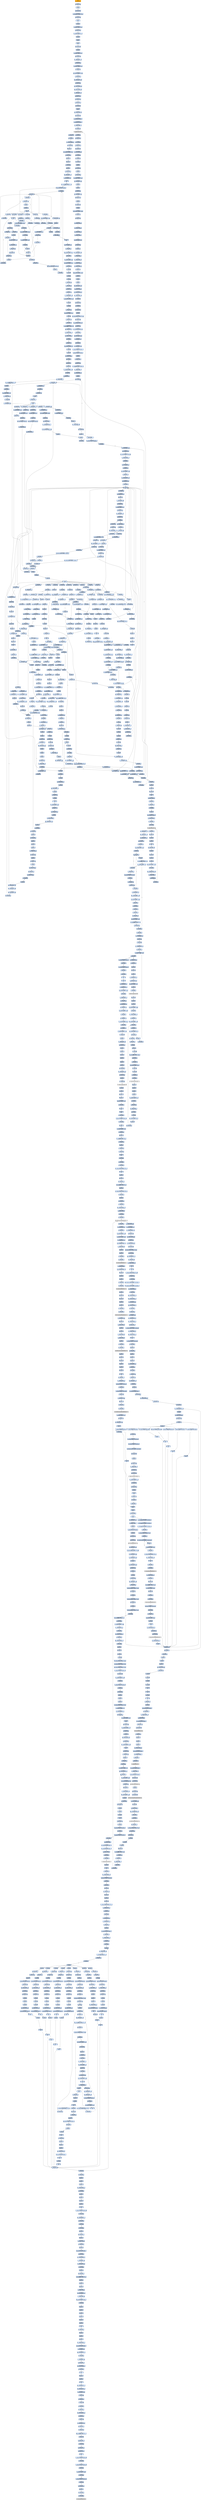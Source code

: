 digraph G {
node[shape=rectangle,style=filled,fillcolor=lightsteelblue,color=lightsteelblue]
bgcolor="transparent"
a0x13141019jmp_0x13141031[label="start\njmp 0x13141031",fillcolor="orange",color="lightgrey"];
a0x13141031xorl_eax_eax[label="0x13141031\nxorl %eax, %eax"];
a0x13141033incl_eax[label="0x13141033\nincl %eax"];
a0x13141034jmp_0x1314101b[label="0x13141034\njmp 0x1314101b"];
a0x1314101bmovl_0xb2a8UINT32_ebx[label="0x1314101b\nmovl $0xb2a8<UINT32>, %ebx"];
a0x13141020call_0x13141025[label="0x13141020\ncall 0x13141025"];
a0x13141025nop_[label="0x13141025\nnop "];
a0x13141026popl_ebp[label="0x13141026\npopl %ebp"];
a0x13141027subl_0x5UINT8_ebp[label="0x13141027\nsubl $0x5<UINT8>, %ebp"];
a0x1314102aaddl_ebp_ebx[label="0x1314102a\naddl %ebp, %ebx"];
a0x1314102caddl_0x4UINT8_ebx[label="0x1314102c\naddl $0x4<UINT8>, %ebx"];
a0x1314102fjmp_ebx[label="0x1314102f\njmp %ebx"];
a0x1314c2ccpushfl_[label="0x1314c2cc\npushfl "];
a0x1314c2cdpusha_[label="0x1314c2cd\npusha "];
a0x1314c2cecall_0x1314c2d3[label="0x1314c2ce\ncall 0x1314c2d3"];
a0x1314c2d3popl_ebp[label="0x1314c2d3\npopl %ebp"];
a0x1314c2d4subl_0xbUINT8_ebp[label="0x1314c2d4\nsubl $0xb<UINT8>, %ebp"];
a0x1314c2d7jmp_0x1314c2e4[label="0x1314c2d7\njmp 0x1314c2e4"];
a0x1314c2e4leal__588ebp__esi[label="0x1314c2e4\nleal -588(%ebp), %esi"];
a0x1314c2eamovl_esi__eax[label="0x1314c2ea\nmovl (%esi), %eax"];
a0x1314c2eccmpl_0x1UINT8_eax[label="0x1314c2ec\ncmpl $0x1<UINT8>, %eax"];
a0x1314c2efje_0x1314c540[label="0x1314c2ef\nje 0x1314c540"];
a0x1314c2f5movl_0x1UINT32_esi_[label="0x1314c2f5\nmovl $0x1<UINT32>, (%esi)"];
a0x1314c2fbmovl_ebp_ebx[label="0x1314c2fb\nmovl %ebp, %ebx"];
a0x1314c2fdmovl__696ebp__eax[label="0x1314c2fd\nmovl -696(%ebp), %eax"];
a0x1314c303subl_eax_ebx[label="0x1314c303\nsubl %eax, %ebx"];
a0x1314c305movl_ebx__696ebp_[label="0x1314c305\nmovl %ebx, -696(%ebp)"];
a0x1314c30baddl_ebx__648ebp_[label="0x1314c30b\naddl %ebx, -648(%ebp)"];
a0x1314c311leal__580ebp__esi[label="0x1314c311\nleal -580(%ebp), %esi"];
a0x1314c317addl_ebx_esi_[label="0x1314c317\naddl %ebx, (%esi)"];
a0x1314c319movl_ebp_edi[label="0x1314c319\nmovl %ebp, %edi"];
a0x1314c31bmovl_esi__esi[label="0x1314c31b\nmovl (%esi), %esi"];
a0x1314c31djmp_0x1314c2df[label="0x1314c31d\njmp 0x1314c2df"];
a0x1314c2dfpusha_[label="0x1314c2df\npusha "];
a0x1314c2e0pushl_0x40UINT8[label="0x1314c2e0\npushl $0x40<UINT8>"];
a0x1314c2e2jmp_0x1314c320[label="0x1314c2e2\njmp 0x1314c320"];
a0x1314c320pushl_0x1000UINT32[label="0x1314c320\npushl $0x1000<UINT32>"];
a0x1314c325pushl_0x1000UINT32[label="0x1314c325\npushl $0x1000<UINT32>"];
a0x1314c32apushl_0x0UINT8[label="0x1314c32a\npushl $0x0<UINT8>"];
a0x1314c32ccall__544ebp_[label="0x1314c32c\ncall -544(%ebp)"];
VirtualAlloc_kernel32_dll[label="VirtualAlloc@kernel32.dll",fillcolor="lightgrey",color="lightgrey"];
a0x1314c332testl_eax_eax[label="0x1314c332\ntestl %eax, %eax"];
a0x1314c334je_0x1314c690[label="0x1314c334\nje 0x1314c690"];
a0x1314c33amovl_eax__656ebp_[label="0x1314c33a\nmovl %eax, -656(%ebp)"];
a0x1314c340call_0x1314c345[label="0x1314c340\ncall 0x1314c345"];
a0x1314c345popl_ebx[label="0x1314c345\npopl %ebx"];
a0x1314c346movl_0x354UINT32_ecx[label="0x1314c346\nmovl $0x354<UINT32>, %ecx"];
a0x1314c34baddl_ecx_ebx[label="0x1314c34b\naddl %ecx, %ebx"];
a0x1314c34dpushl_eax[label="0x1314c34d\npushl %eax"];
a0x1314c34epushl_ebx[label="0x1314c34e\npushl %ebx"];
a0x1314c34fcall_0x1314c5f1[label="0x1314c34f\ncall 0x1314c5f1"];
a0x1314c5f1pushl_ebp[label="0x1314c5f1\npushl %ebp"];
a0x1314c5f2movl_esp_ebp[label="0x1314c5f2\nmovl %esp, %ebp"];
a0x1314c5f4movl_0x8ebp__esi[label="0x1314c5f4\nmovl 0x8(%ebp), %esi"];
a0x1314c5f7movl_0xcebp__edi[label="0x1314c5f7\nmovl 0xc(%ebp), %edi"];
a0x1314c5facld_[label="0x1314c5fa\ncld "];
a0x1314c5fbmovb_0xffffff80UINT8_dl[label="0x1314c5fb\nmovb $0xffffff80<UINT8>, %dl"];
a0x1314c5fdmovsb_ds_esi__es_edi_[label="0x1314c5fd\nmovsb %ds:(%esi), %es:(%edi)"];
a0x1314c5fecall_0x1314c670[label="0x1314c5fe\ncall 0x1314c670"];
a0x1314c670addb_dl_dl[label="0x1314c670\naddb %dl, %dl"];
a0x1314c672jne_0x1314c679[label="0x1314c672\njne 0x1314c679"];
a0x1314c674movb_esi__dl[label="0x1314c674\nmovb (%esi), %dl"];
a0x1314c676incl_esi[label="0x1314c676\nincl %esi"];
a0x1314c677adcb_dl_dl[label="0x1314c677\nadcb %dl, %dl"];
a0x1314c679ret[label="0x1314c679\nret"];
a0x1314c603jae_0x1314c5fd[label="0x1314c603\njae 0x1314c5fd"];
a0x1314c605xorl_ecx_ecx[label="0x1314c605\nxorl %ecx, %ecx"];
a0x1314c607call_0x1314c670[label="0x1314c607\ncall 0x1314c670"];
a0x1314c60cjae_0x1314c627[label="0x1314c60c\njae 0x1314c627"];
a0x1314c60exorl_eax_eax[label="0x1314c60e\nxorl %eax, %eax"];
a0x1314c610call_0x1314c670[label="0x1314c610\ncall 0x1314c670"];
a0x1314c615jae_0x1314c638[label="0x1314c615\njae 0x1314c638"];
a0x1314c617movb_0x10UINT8_al[label="0x1314c617\nmovb $0x10<UINT8>, %al"];
a0x1314c619call_0x1314c670[label="0x1314c619\ncall 0x1314c670"];
a0x1314c61eadcb_al_al[label="0x1314c61e\nadcb %al, %al"];
a0x1314c620jae_0x1314c619[label="0x1314c620\njae 0x1314c619"];
a0x1314c622jne_0x1314c665[label="0x1314c622\njne 0x1314c665"];
a0x1314c624stosb_al_es_edi_[label="0x1314c624\nstosb %al, %es:(%edi)"];
a0x1314c625jmp_0x1314c5fe[label="0x1314c625\njmp 0x1314c5fe"];
a0x1314c638lodsb_ds_esi__al[label="0x1314c638\nlodsb %ds:(%esi), %al"];
a0x1314c639shrl_eax[label="0x1314c639\nshrl %eax"];
a0x1314c63bje_0x1314c68c[label="0x1314c63b\nje 0x1314c68c"];
a0x1314c63dadcl_0x2UINT8_ecx[label="0x1314c63d\nadcl $0x2<UINT8>, %ecx"];
a0x1314c640movl_eax_ebp[label="0x1314c640\nmovl %eax, %ebp"];
a0x1314c642jmp_0x1314c666[label="0x1314c642\njmp 0x1314c666"];
a0x1314c666pushl_esi[label="0x1314c666\npushl %esi"];
a0x1314c667movl_edi_esi[label="0x1314c667\nmovl %edi, %esi"];
a0x1314c669subl_eax_esi[label="0x1314c669\nsubl %eax, %esi"];
a0x1314c66brepz_movsb_ds_esi__es_edi_[label="0x1314c66b\nrepz movsb %ds:(%esi), %es:(%edi)"];
a0x1314c66dpopl_esi[label="0x1314c66d\npopl %esi"];
a0x1314c66ejmp_0x1314c5fe[label="0x1314c66e\njmp 0x1314c5fe"];
a0x1314c665incl_ecx[label="0x1314c665\nincl %ecx"];
a0x1314c627call_0x1314c67c[label="0x1314c627\ncall 0x1314c67c"];
a0x1314c67cincl_ecx[label="0x1314c67c\nincl %ecx"];
a0x1314c67dcall_0x1314c670[label="0x1314c67d\ncall 0x1314c670"];
a0x1314c682adcl_ecx_ecx[label="0x1314c682\nadcl %ecx, %ecx"];
a0x1314c684call_0x1314c670[label="0x1314c684\ncall 0x1314c670"];
a0x1314c689jb_0x1314c67d[label="0x1314c689\njb 0x1314c67d"];
a0x1314c68bret[label="0x1314c68b\nret"];
a0x1314c62cdecl_ecx[label="0x1314c62c\ndecl %ecx"];
a0x1314c62dloop_0x1314c644[label="0x1314c62d\nloop 0x1314c644"];
a0x1314c644xchgl_eax_ecx[label="0x1314c644\nxchgl %eax, %ecx"];
a0x1314c645decl_eax[label="0x1314c645\ndecl %eax"];
a0x1314c646shll_0x8UINT8_eax[label="0x1314c646\nshll $0x8<UINT8>, %eax"];
a0x1314c649lodsb_ds_esi__al[label="0x1314c649\nlodsb %ds:(%esi), %al"];
a0x1314c64amovl_eax_ebp[label="0x1314c64a\nmovl %eax, %ebp"];
a0x1314c64ccall_0x1314c67a[label="0x1314c64c\ncall 0x1314c67a"];
a0x1314c67axorl_ecx_ecx[label="0x1314c67a\nxorl %ecx, %ecx"];
a0x1314c651cmpl_0x7d00UINT32_eax[label="0x1314c651\ncmpl $0x7d00<UINT32>, %eax"];
a0x1314c656jae_0x1314c664[label="0x1314c656\njae 0x1314c664"];
a0x1314c658cmpl_0x500UINT32_eax[label="0x1314c658\ncmpl $0x500<UINT32>, %eax"];
a0x1314c65djae_0x1314c665[label="0x1314c65d\njae 0x1314c665"];
a0x1314c65fcmpl_0x7fUINT8_eax[label="0x1314c65f\ncmpl $0x7f<UINT8>, %eax"];
a0x1314c662ja_0x1314c666[label="0x1314c662\nja 0x1314c666"];
a0x1314c664incl_ecx[label="0x1314c664\nincl %ecx"];
a0x1314c62fmovl_ebp_eax[label="0x1314c62f\nmovl %ebp, %eax"];
a0x1314c631call_0x1314c67a[label="0x1314c631\ncall 0x1314c67a"];
a0x1314c636jmp_0x1314c666[label="0x1314c636\njmp 0x1314c666"];
a0x1314c68cpopl_ebp[label="0x1314c68c\npopl %ebp"];
a0x1314c68dret_0x8UINT16[label="0x1314c68d\nret $0x8<UINT16>"];
a0x1314c354popa_[label="0x1314c354\npopa "];
a0x1314c355addl__712ebp__edi[label="0x1314c355\naddl -712(%ebp), %edi"];
a0x1314c35bmovl_edi_ebx[label="0x1314c35b\nmovl %edi, %ebx"];
a0x1314c35dcmpl_0x0UINT8_edi_[label="0x1314c35d\ncmpl $0x0<UINT8>, (%edi)"];
a0x1314c360jne_0x1314c36c[label="0x1314c360\njne 0x1314c36c"];
a0x1314c362addl_0x4UINT8_edi[label="0x1314c362\naddl $0x4<UINT8>, %edi"];
a0x1314c365movl_0x0UINT32_ecx[label="0x1314c365\nmovl $0x0<UINT32>, %ecx"];
a0x1314c36ajmp_0x1314c382[label="0x1314c36a\njmp 0x1314c382"];
a0x1314c382pushl_edi[label="0x1314c382\npushl %edi"];
a0x1314c383pushl_ecx[label="0x1314c383\npushl %ecx"];
a0x1314c384pushl_edx[label="0x1314c384\npushl %edx"];
a0x1314c385pushl_ebx[label="0x1314c385\npushl %ebx"];
a0x1314c386pushl__540ebp_[label="0x1314c386\npushl -540(%ebp)"];
a0x1314c38cpushl__544ebp_[label="0x1314c38c\npushl -544(%ebp)"];
a0x1314c392movl_esi_edx[label="0x1314c392\nmovl %esi, %edx"];
a0x1314c394movl_edi_ecx[label="0x1314c394\nmovl %edi, %ecx"];
a0x1314c396movl__656ebp__eax[label="0x1314c396\nmovl -656(%ebp), %eax"];
a0x1314c39caddl_0x5a9UINT32_eax[label="0x1314c39c\naddl $0x5a9<UINT32>, %eax"];
a0x1314c3a1call_eax[label="0x1314c3a1\ncall %eax"];
a0x144205a9pushl_ebp[label="0x144205a9\npushl %ebp"];
a0x144205aamovl_esp_ebp[label="0x144205aa\nmovl %esp, %ebp"];
a0x144205acsubl_0x10UINT8_esp[label="0x144205ac\nsubl $0x10<UINT8>, %esp"];
a0x144205afpushl_edi[label="0x144205af\npushl %edi"];
a0x144205b0movl_ecx_edi[label="0x144205b0\nmovl %ecx, %edi"];
a0x144205b2movb_edi__cl[label="0x144205b2\nmovb (%edi), %cl"];
a0x144205b4cmpb_0xffffffe1UINT8_cl[label="0x144205b4\ncmpb $0xffffffe1<UINT8>, %cl"];
a0x144205b7leal_0xdedi__eax[label="0x144205b7\nleal 0xd(%edi), %eax"];
a0x144205bamovl_edx__12ebp_[label="0x144205ba\nmovl %edx, -12(%ebp)"];
a0x144205bdmovl_eax__16ebp_[label="0x144205bd\nmovl %eax, -16(%ebp)"];
a0x144205c0jb_0x144205c9[label="0x144205c0\njb 0x144205c9"];
a0x144205c9xorl_edx_edx[label="0x144205c9\nxorl %edx, %edx"];
a0x144205cbcmpb_0x2dUINT8_cl[label="0x144205cb\ncmpb $0x2d<UINT8>, %cl"];
a0x144205cepushl_ebx[label="0x144205ce\npushl %ebx"];
a0x144205cfpushl_esi[label="0x144205cf\npushl %esi"];
a0x144205d0movl_edx__8ebp_[label="0x144205d0\nmovl %edx, -8(%ebp)"];
a0x144205d3jb_0x144205e9[label="0x144205d3\njb 0x144205e9"];
a0x144205d5xorb_ah_ah[label="0x144205d5\nxorb %ah, %ah"];
a0x144205d7movb_cl_al[label="0x144205d7\nmovb %cl, %al"];
a0x144205d9movb_0x2dUINT8_bl[label="0x144205d9\nmovb $0x2d<UINT8>, %bl"];
a0x144205dbdivb_bl_al[label="0x144205db\ndivb %bl, %al"];
a0x144205ddmovzbl_al_eax[label="0x144205dd\nmovzbl %al, %eax"];
a0x144205e0movl_eax__8ebp_[label="0x144205e0\nmovl %eax, -8(%ebp)"];
a0x144205e3addb_0xffffffd3UINT8_cl[label="0x144205e3\naddb $0xffffffd3<UINT8>, %cl"];
a0x144205e6decl_eax[label="0x144205e6\ndecl %eax"];
a0x144205e7jne_0x144205e3[label="0x144205e7\njne 0x144205e3"];
a0x144205e9cmpb_0x9UINT8_cl[label="0x144205e9\ncmpb $0x9<UINT8>, %cl"];
a0x144205ecmovl_edx__4ebp_[label="0x144205ec\nmovl %edx, -4(%ebp)"];
a0x144205efjb_0x14420605[label="0x144205ef\njb 0x14420605"];
a0x14420605movl__4ebp__eax[label="0x14420605\nmovl -4(%ebp), %eax"];
a0x14420608movzbl_cl_esi[label="0x14420608\nmovzbl %cl, %esi"];
a0x1442060bleal_esieax__ecx[label="0x1442060b\nleal (%esi,%eax), %ecx"];
a0x1442060emovl_0x300UINT32_ebx[label="0x1442060e\nmovl $0x300<UINT32>, %ebx"];
a0x14420613shll_cl_ebx[label="0x14420613\nshll %cl, %ebx"];
a0x14420615pushl_0x4UINT8[label="0x14420615\npushl $0x4<UINT8>"];
a0x14420617pushl_0x1000UINT32[label="0x14420617\npushl $0x1000<UINT32>"];
a0x1442061cleal_0xe6cebxebx__ebx[label="0x1442061c\nleal 0xe6c(%ebx,%ebx), %ebx"];
a0x14420623pushl_ebx[label="0x14420623\npushl %ebx"];
a0x14420624pushl_edx[label="0x14420624\npushl %edx"];
a0x14420625call_0x8ebp_[label="0x14420625\ncall 0x8(%ebp)"];
a0x14420628pushl_0x9edi_[label="0x14420628\npushl 0x9(%edi)"];
a0x1442062bmovl_eax_ecx[label="0x1442062b\nmovl %eax, %ecx"];
a0x1442062dpushl__12ebp_[label="0x1442062d\npushl -12(%ebp)"];
a0x14420630movl_ebx_edx[label="0x14420630\nmovl %ebx, %edx"];
a0x14420632pushl_0x5edi_[label="0x14420632\npushl 0x5(%edi)"];
a0x14420635movl_ecx_0x8ebp_[label="0x14420635\nmovl %ecx, 0x8(%ebp)"];
a0x14420638pushl__16ebp_[label="0x14420638\npushl -16(%ebp)"];
a0x1442063bpushl__8ebp_[label="0x1442063b\npushl -8(%ebp)"];
a0x1442063epushl__4ebp_[label="0x1442063e\npushl -4(%ebp)"];
a0x14420641pushl_esi[label="0x14420641\npushl %esi"];
a0x14420642call_0x14420297[label="0x14420642\ncall 0x14420297"];
a0x14420297pushl_ebp[label="0x14420297\npushl %ebp"];
a0x14420298movl_esp_ebp[label="0x14420298\nmovl %esp, %ebp"];
a0x1442029asubl_0x38UINT8_esp[label="0x1442029a\nsubl $0x38<UINT8>, %esp"];
a0x1442029dmovl_0x8ebp__eax[label="0x1442029d\nmovl 0x8(%ebp), %eax"];
a0x144202a0pushl_ebx[label="0x144202a0\npushl %ebx"];
a0x144202a1pushl_esi[label="0x144202a1\npushl %esi"];
a0x144202a2movl_ecx_esi[label="0x144202a2\nmovl %ecx, %esi"];
a0x144202a4movl_0xcebp__ecx[label="0x144202a4\nmovl 0xc(%ebp), %ecx"];
a0x144202a7addl_eax_ecx[label="0x144202a7\naddl %eax, %ecx"];
a0x144202a9pushl_edi[label="0x144202a9\npushl %edi"];
a0x144202aaxorl_edi_edi[label="0x144202aa\nxorl %edi, %edi"];
a0x144202acincl_edi[label="0x144202ac\nincl %edi"];
a0x144202admovl_0x300UINT32_eax[label="0x144202ad\nmovl $0x300<UINT32>, %eax"];
a0x144202b2shll_cl_eax[label="0x144202b2\nshll %cl, %eax"];
a0x144202b4xorl_ecx_ecx[label="0x144202b4\nxorl %ecx, %ecx"];
a0x144202b6movl_edx__32ebp_[label="0x144202b6\nmovl %edx, -32(%ebp)"];
a0x144202b9movl_ecx__12ebp_[label="0x144202b9\nmovl %ecx, -12(%ebp)"];
a0x144202bcmovl_ecx__24ebp_[label="0x144202bc\nmovl %ecx, -24(%ebp)"];
a0x144202bfmovl_ecx__4ebp_[label="0x144202bf\nmovl %ecx, -4(%ebp)"];
a0x144202c2movl_0x10ebp__ecx[label="0x144202c2\nmovl 0x10(%ebp), %ecx"];
a0x144202c5movl_edi_edx[label="0x144202c5\nmovl %edi, %edx"];
a0x144202c7shll_cl_edx[label="0x144202c7\nshll %cl, %edx"];
a0x144202c9movl_0xcebp__ecx[label="0x144202c9\nmovl 0xc(%ebp), %ecx"];
a0x144202ccmovl_edi__8ebp_[label="0x144202cc\nmovl %edi, -8(%ebp)"];
a0x144202cfmovl_edi__20ebp_[label="0x144202cf\nmovl %edi, -20(%ebp)"];
a0x144202d2movl_edi__16ebp_[label="0x144202d2\nmovl %edi, -16(%ebp)"];
a0x144202d5movl_edi__28ebp_[label="0x144202d5\nmovl %edi, -28(%ebp)"];
a0x144202d8shll_cl_edi[label="0x144202d8\nshll %cl, %edi"];
a0x144202daaddl_0x736UINT32_eax[label="0x144202da\naddl $0x736<UINT32>, %eax"];
a0x144202dfxorb_bl_bl[label="0x144202df\nxorb %bl, %bl"];
a0x144202e1decl_edx[label="0x144202e1\ndecl %edx"];
a0x144202e2decl_edi[label="0x144202e2\ndecl %edi"];
a0x144202e3leal_eaxeax__ecx[label="0x144202e3\nleal (%eax,%eax), %ecx"];
a0x144202e6cmpl_ecx__32ebp_[label="0x144202e6\ncmpl %ecx, -32(%ebp)"];
a0x144202e9movl_edx_0x10ebp_[label="0x144202e9\nmovl %edx, 0x10(%ebp)"];
a0x144202ecmovl_edi__36ebp_[label="0x144202ec\nmovl %edi, -36(%ebp)"];
a0x144202efjae_0x144202f9[label="0x144202ef\njae 0x144202f9"];
a0x144202f9testl_eax_eax[label="0x144202f9\ntestl %eax, %eax"];
a0x144202fbjbe_0x1442030f[label="0x144202fb\njbe 0x1442030f"];
a0x144202fdmovl_eax_ecx[label="0x144202fd\nmovl %eax, %ecx"];
a0x144202ffshrl_ecx[label="0x144202ff\nshrl %ecx"];
a0x14420301movl_0x4000400UINT32_eax[label="0x14420301\nmovl $0x4000400<UINT32>, %eax"];
a0x14420306movl_esi_edi[label="0x14420306\nmovl %esi, %edi"];
a0x14420308repz_stosl_eax_es_edi_[label="0x14420308\nrepz stosl %eax, %es:(%edi)"];
a0x1442030aadcl_ecx_ecx[label="0x1442030a\nadcl %ecx, %ecx"];
a0x1442030crepz_stosw_ax_es_edi_[label="0x1442030c\nrepz stosw %ax, %es:(%edi)"];
a0x1442030fpushl_0x18ebp_[label="0x1442030f\npushl 0x18(%ebp)"];
a0x14420312movl_0x14ebp__edx[label="0x14420312\nmovl 0x14(%ebp), %edx"];
a0x14420315leal__56ebp__ecx[label="0x14420315\nleal -56(%ebp), %ecx"];
a0x14420318call_0x14420017[label="0x14420318\ncall 0x14420017"];
a0x14420017movl_0x4esp__eax[label="0x14420017\nmovl 0x4(%esp), %eax"];
a0x1442001bandl_0x0UINT8_0x10ecx_[label="0x1442001b\nandl $0x0<UINT8>, 0x10(%ecx)"];
a0x1442001fandl_0x0UINT8_0xcecx_[label="0x1442001f\nandl $0x0<UINT8>, 0xc(%ecx)"];
a0x14420023pushl_esi[label="0x14420023\npushl %esi"];
a0x14420024movl_edx_ecx_[label="0x14420024\nmovl %edx, (%ecx)"];
a0x14420026addl_eax_edx[label="0x14420026\naddl %eax, %edx"];
a0x14420028orl_0xffffffffUINT8_0x8ecx_[label="0x14420028\norl $0xffffffff<UINT8>, 0x8(%ecx)"];
a0x1442002cpushl_0x5UINT8[label="0x1442002c\npushl $0x5<UINT8>"];
a0x1442002emovl_edx_0x4ecx_[label="0x1442002e\nmovl %edx, 0x4(%ecx)"];
a0x14420031popl_esi[label="0x14420031\npopl %esi"];
a0x14420032call_0x14420000[label="0x14420032\ncall 0x14420000"];
a0x14420000movl_ecx__edx[label="0x14420000\nmovl (%ecx), %edx"];
a0x14420002cmpl_0x4ecx__edx[label="0x14420002\ncmpl 0x4(%ecx), %edx"];
a0x14420005jne_0x14420011[label="0x14420005\njne 0x14420011"];
a0x14420011movb_edx__al[label="0x14420011\nmovb (%edx), %al"];
a0x14420013incl_edx[label="0x14420013\nincl %edx"];
a0x14420014movl_edx_ecx_[label="0x14420014\nmovl %edx, (%ecx)"];
a0x14420016ret[label="0x14420016\nret"];
a0x14420037movl_0xcecx__edx[label="0x14420037\nmovl 0xc(%ecx), %edx"];
a0x1442003amovzbl_al_eax[label="0x1442003a\nmovzbl %al, %eax"];
a0x1442003dshll_0x8UINT8_edx[label="0x1442003d\nshll $0x8<UINT8>, %edx"];
a0x14420040orl_edx_eax[label="0x14420040\norl %edx, %eax"];
a0x14420042decl_esi[label="0x14420042\ndecl %esi"];
a0x14420043movl_eax_0xcecx_[label="0x14420043\nmovl %eax, 0xc(%ecx)"];
a0x14420046jne_0x14420032[label="0x14420046\njne 0x14420032"];
a0x14420048popl_esi[label="0x14420048\npopl %esi"];
a0x14420049ret_0x4UINT16[label="0x14420049\nret $0x4<UINT16>"];
a0x1442031dcmpl_0x0UINT8_0x20ebp_[label="0x1442031d\ncmpl $0x0<UINT8>, 0x20(%ebp)"];
a0x14420321jbe_0x14420597[label="0x14420321\njbe 0x14420597"];
a0x14420327movl_0x10ebp__eax[label="0x14420327\nmovl 0x10(%ebp), %eax"];
a0x1442032aandl__4ebp__eax[label="0x1442032a\nandl -4(%ebp), %eax"];
a0x1442032dcmpl_0x0UINT8__40ebp_[label="0x1442032d\ncmpl $0x0<UINT8>, -40(%ebp)"];
a0x14420331movl_eax_0xcebp_[label="0x14420331\nmovl %eax, 0xc(%ebp)"];
a0x14420334jne_0x144205a0[label="0x14420334\njne 0x144205a0"];
a0x1442033amovl__12ebp__edi[label="0x1442033a\nmovl -12(%ebp), %edi"];
a0x1442033dmovl_edi_ecx[label="0x1442033d\nmovl %edi, %ecx"];
a0x1442033fshll_0x4UINT8_ecx[label="0x1442033f\nshll $0x4<UINT8>, %ecx"];
a0x14420342addl_eax_ecx[label="0x14420342\naddl %eax, %ecx"];
a0x14420344leal_esiecx2__ecx[label="0x14420344\nleal (%esi,%ecx,2), %ecx"];
a0x14420347leal__56ebp__edx[label="0x14420347\nleal -56(%ebp), %edx"];
a0x1442034acall_0x14420093[label="0x1442034a\ncall 0x14420093"];
a0x14420093pushl_esi[label="0x14420093\npushl %esi"];
a0x14420094movl_edx_esi[label="0x14420094\nmovl %edx, %esi"];
a0x14420096movl_0x8esi__edx[label="0x14420096\nmovl 0x8(%esi), %edx"];
a0x14420099pushl_edi[label="0x14420099\npushl %edi"];
a0x1442009amovzwl_ecx__edi[label="0x1442009a\nmovzwl (%ecx), %edi"];
a0x1442009dmovl_edx_eax[label="0x1442009d\nmovl %edx, %eax"];
a0x1442009fshrl_0xbUINT8_eax[label="0x1442009f\nshrl $0xb<UINT8>, %eax"];
a0x144200a2imull_edi_eax[label="0x144200a2\nimull %edi, %eax"];
a0x144200a5movl_0xcesi__edi[label="0x144200a5\nmovl 0xc(%esi), %edi"];
a0x144200a8cmpl_eax_edi[label="0x144200a8\ncmpl %eax, %edi"];
a0x144200aajae_0x144200ec[label="0x144200aa\njae 0x144200ec"];
a0x144200acmovl_eax_0x8esi_[label="0x144200ac\nmovl %eax, 0x8(%esi)"];
a0x144200afxorl_eax_eax[label="0x144200af\nxorl %eax, %eax"];
a0x144200b1movw_ecx__ax[label="0x144200b1\nmovw (%ecx), %ax"];
a0x144200b4movzwl_ax_edx[label="0x144200b4\nmovzwl %ax, %edx"];
a0x144200b7movl_0x800UINT32_edi[label="0x144200b7\nmovl $0x800<UINT32>, %edi"];
a0x144200bcsubl_edx_edi[label="0x144200bc\nsubl %edx, %edi"];
a0x144200besarl_0x5UINT8_edi[label="0x144200be\nsarl $0x5<UINT8>, %edi"];
a0x144200c1addl_eax_edi[label="0x144200c1\naddl %eax, %edi"];
a0x144200c3movw_di_ecx_[label="0x144200c3\nmovw %di, (%ecx)"];
a0x144200c6cmpl_0x1000000UINT32_0x8esi_[label="0x144200c6\ncmpl $0x1000000<UINT32>, 0x8(%esi)"];
a0x144200cdjae_0x144200e8[label="0x144200cd\njae 0x144200e8"];
a0x144200e8xorl_eax_eax[label="0x144200e8\nxorl %eax, %eax"];
a0x144200eajmp_0x1442012e[label="0x144200ea\njmp 0x1442012e"];
a0x1442012epopl_edi[label="0x1442012e\npopl %edi"];
a0x1442012fpopl_esi[label="0x1442012f\npopl %esi"];
a0x14420130ret[label="0x14420130\nret"];
a0x1442034ftestl_eax_eax[label="0x1442034f\ntestl %eax, %eax"];
a0x14420351jne_0x144203c9[label="0x14420351\njne 0x144203c9"];
a0x14420353movl__36ebp__edx[label="0x14420353\nmovl -36(%ebp), %edx"];
a0x14420356andl__4ebp__edx[label="0x14420356\nandl -4(%ebp), %edx"];
a0x14420359xorl_ecx_ecx[label="0x14420359\nxorl %ecx, %ecx"];
a0x1442035bmovb_0x8UINT8_cl[label="0x1442035b\nmovb $0x8<UINT8>, %cl"];
a0x1442035dsubb_0x8ebp__cl[label="0x1442035d\nsubb 0x8(%ebp), %cl"];
a0x14420360movzbl_bl_eax[label="0x14420360\nmovzbl %bl, %eax"];
a0x14420363shrl_cl_eax[label="0x14420363\nshrl %cl, %eax"];
a0x14420365movl_0x8ebp__ecx[label="0x14420365\nmovl 0x8(%ebp), %ecx"];
a0x14420368shll_cl_edx[label="0x14420368\nshll %cl, %edx"];
a0x1442036aaddl_edx_eax[label="0x1442036a\naddl %edx, %eax"];
a0x1442036cleal_eaxeax2__eax[label="0x1442036c\nleal (%eax,%eax,2), %eax"];
a0x1442036fshll_0x9UINT8_eax[label="0x1442036f\nshll $0x9<UINT8>, %eax"];
a0x14420372cmpl_0x4UINT8_edi[label="0x14420372\ncmpl $0x4<UINT8>, %edi"];
a0x14420375leal_0xe6ceaxesi__ecx[label="0x14420375\nleal 0xe6c(%eax,%esi), %ecx"];
a0x1442037cjnl_0x14420384[label="0x1442037c\njnl 0x14420384"];
a0x1442037eandl_0x0UINT8__12ebp_[label="0x1442037e\nandl $0x0<UINT8>, -12(%ebp)"];
a0x14420382jmp_0x14420394[label="0x14420382\njmp 0x14420394"];
a0x14420394cmpl_0x0UINT8__24ebp_[label="0x14420394\ncmpl $0x0<UINT8>, -24(%ebp)"];
a0x14420398je_0x144203ba[label="0x14420398\nje 0x144203ba"];
a0x144203baleal__56ebp__edx[label="0x144203ba\nleal -56(%ebp), %edx"];
a0x144203bdcall_0x144201ad[label="0x144203bd\ncall 0x144201ad"];
a0x144201adpushl_ebx[label="0x144201ad\npushl %ebx"];
a0x144201aepushl_esi[label="0x144201ae\npushl %esi"];
a0x144201afxorl_eax_eax[label="0x144201af\nxorl %eax, %eax"];
a0x144201b1pushl_edi[label="0x144201b1\npushl %edi"];
a0x144201b2movl_edx_ebx[label="0x144201b2\nmovl %edx, %ebx"];
a0x144201b4movl_ecx_edi[label="0x144201b4\nmovl %ecx, %edi"];
a0x144201b6incl_eax[label="0x144201b6\nincl %eax"];
a0x144201b7leal_eaxeax__esi[label="0x144201b7\nleal (%eax,%eax), %esi"];
a0x144201baleal_esiedi__ecx[label="0x144201ba\nleal (%esi,%edi), %ecx"];
a0x144201bdmovl_ebx_edx[label="0x144201bd\nmovl %ebx, %edx"];
a0x144201bfcall_0x14420093[label="0x144201bf\ncall 0x14420093"];
a0x144200ecsubl_eax_edx[label="0x144200ec\nsubl %eax, %edx"];
a0x144200eesubl_eax_edi[label="0x144200ee\nsubl %eax, %edi"];
a0x144200f0movl_edx_0x8esi_[label="0x144200f0\nmovl %edx, 0x8(%esi)"];
a0x144200f3xorl_eax_eax[label="0x144200f3\nxorl %eax, %eax"];
a0x144200f5movl_edi_0xcesi_[label="0x144200f5\nmovl %edi, 0xc(%esi)"];
a0x144200f8movw_ecx__ax[label="0x144200f8\nmovw (%ecx), %ax"];
a0x144200fbxorl_edx_edx[label="0x144200fb\nxorl %edx, %edx"];
a0x144200fdmovw_ax_dx[label="0x144200fd\nmovw %ax, %dx"];
a0x14420100shrw_0x5UINT8_dx[label="0x14420100\nshrw $0x5<UINT8>, %dx"];
a0x14420104subl_edx_eax[label="0x14420104\nsubl %edx, %eax"];
a0x14420106movw_ax_ecx_[label="0x14420106\nmovw %ax, (%ecx)"];
a0x14420109cmpl_0x1000000UINT32_0x8esi_[label="0x14420109\ncmpl $0x1000000<UINT32>, 0x8(%esi)"];
a0x14420110jae_0x1442012b[label="0x14420110\njae 0x1442012b"];
a0x1442012bxorl_eax_eax[label="0x1442012b\nxorl %eax, %eax"];
a0x1442012dincl_eax[label="0x1442012d\nincl %eax"];
a0x144201c4orl_esi_eax[label="0x144201c4\norl %esi, %eax"];
a0x144201c6cmpl_0x100UINT32_eax[label="0x144201c6\ncmpl $0x100<UINT32>, %eax"];
a0x144201cbjl_0x144201b7[label="0x144201cb\njl 0x144201b7"];
a0x14420112movl_esi_ecx[label="0x14420112\nmovl %esi, %ecx"];
a0x14420114call_0x14420000[label="0x14420114\ncall 0x14420000"];
a0x14420119movl_0xcesi__ecx[label="0x14420119\nmovl 0xc(%esi), %ecx"];
a0x1442011cmovzbl_al_eax[label="0x1442011c\nmovzbl %al, %eax"];
a0x1442011fshll_0x8UINT8_ecx[label="0x1442011f\nshll $0x8<UINT8>, %ecx"];
a0x14420122orl_ecx_eax[label="0x14420122\norl %ecx, %eax"];
a0x14420124shll_0x8UINT8_0x8esi_[label="0x14420124\nshll $0x8<UINT8>, 0x8(%esi)"];
a0x14420128movl_eax_0xcesi_[label="0x14420128\nmovl %eax, 0xc(%esi)"];
a0x144201cdpopl_edi[label="0x144201cd\npopl %edi"];
a0x144201cepopl_esi[label="0x144201ce\npopl %esi"];
a0x144201cfpopl_ebx[label="0x144201cf\npopl %ebx"];
a0x144201d0ret[label="0x144201d0\nret"];
a0x144203c2movb_al_bl[label="0x144203c2\nmovb %al, %bl"];
a0x144203c4movl_0x1cebp__eax[label="0x144203c4\nmovl 0x1c(%ebp), %eax"];
a0x144203c7jmp_0x14420433[label="0x144203c7\njmp 0x14420433"];
a0x14420433movl__4ebp__ecx[label="0x14420433\nmovl -4(%ebp), %ecx"];
a0x14420436incl__4ebp_[label="0x14420436\nincl -4(%ebp)"];
a0x14420439movb_bl_ecxeax_[label="0x14420439\nmovb %bl, (%ecx,%eax)"];
a0x1442043cjmp_0x1442058b[label="0x1442043c\njmp 0x1442058b"];
a0x1442058bmovl__4ebp__eax[label="0x1442058b\nmovl -4(%ebp), %eax"];
a0x1442058ecmpl_0x20ebp__eax[label="0x1442058e\ncmpl 0x20(%ebp), %eax"];
a0x14420591jb_0x14420327[label="0x14420591\njb 0x14420327"];
a0x144200cfmovl_esi_ecx[label="0x144200cf\nmovl %esi, %ecx"];
a0x144200d1call_0x14420000[label="0x144200d1\ncall 0x14420000"];
a0x144200d6movl_0xcesi__ecx[label="0x144200d6\nmovl 0xc(%esi), %ecx"];
a0x144200d9movzbl_al_eax[label="0x144200d9\nmovzbl %al, %eax"];
a0x144200dcshll_0x8UINT8_ecx[label="0x144200dc\nshll $0x8<UINT8>, %ecx"];
a0x144200dforl_ecx_eax[label="0x144200df\norl %ecx, %eax"];
a0x144200e1shll_0x8UINT8_0x8esi_[label="0x144200e1\nshll $0x8<UINT8>, 0x8(%esi)"];
a0x144200e5movl_eax_0xcesi_[label="0x144200e5\nmovl %eax, 0xc(%esi)"];
a0x144203c9xorl_ebx_ebx[label="0x144203c9\nxorl %ebx, %ebx"];
a0x144203cbincl_ebx[label="0x144203cb\nincl %ebx"];
a0x144203ccleal_0x180esiedi2__ecx[label="0x144203cc\nleal 0x180(%esi,%edi,2), %ecx"];
a0x144203d3leal__56ebp__edx[label="0x144203d3\nleal -56(%ebp), %edx"];
a0x144203d6movl_ebx__24ebp_[label="0x144203d6\nmovl %ebx, -24(%ebp)"];
a0x144203d9call_0x14420093[label="0x144203d9\ncall 0x14420093"];
a0x144203decmpl_ebx_eax[label="0x144203de\ncmpl %ebx, %eax"];
a0x144203e0leal__56ebp__edx[label="0x144203e0\nleal -56(%ebp), %edx"];
a0x144203e3jne_0x144204b0[label="0x144203e3\njne 0x144204b0"];
a0x144204b0movl__16ebp__eax[label="0x144204b0\nmovl -16(%ebp), %eax"];
a0x144204b3pushl_0xcebp_[label="0x144204b3\npushl 0xc(%ebp)"];
a0x144204b6movl_eax__28ebp_[label="0x144204b6\nmovl %eax, -28(%ebp)"];
a0x144204b9movl__20ebp__eax[label="0x144204b9\nmovl -20(%ebp), %eax"];
a0x144204bcmovl_eax__16ebp_[label="0x144204bc\nmovl %eax, -16(%ebp)"];
a0x144204bfmovl__8ebp__eax[label="0x144204bf\nmovl -8(%ebp), %eax"];
a0x144204c2movl_eax__20ebp_[label="0x144204c2\nmovl %eax, -20(%ebp)"];
a0x144204c5xorl_eax_eax[label="0x144204c5\nxorl %eax, %eax"];
a0x144204c7cmpl_0x7UINT8_edi[label="0x144204c7\ncmpl $0x7<UINT8>, %edi"];
a0x144204casetge_al[label="0x144204ca\nsetge %al"];
a0x144204cdleal_0x664esi__ecx[label="0x144204cd\nleal 0x664(%esi), %ecx"];
a0x144204d3decl_eax[label="0x144204d3\ndecl %eax"];
a0x144204d4andl_0xfffffffdUINT8_eax[label="0x144204d4\nandl $0xfffffffd<UINT8>, %eax"];
a0x144204d7addl_0xaUINT8_eax[label="0x144204d7\naddl $0xa<UINT8>, %eax"];
a0x144204damovl_eax__12ebp_[label="0x144204da\nmovl %eax, -12(%ebp)"];
a0x144204ddcall_0x14420232[label="0x144204dd\ncall 0x14420232"];
a0x14420232pushl_esi[label="0x14420232\npushl %esi"];
a0x14420233pushl_edi[label="0x14420233\npushl %edi"];
a0x14420234movl_edx_edi[label="0x14420234\nmovl %edx, %edi"];
a0x14420236movl_ecx_esi[label="0x14420236\nmovl %ecx, %esi"];
a0x14420238call_0x14420093[label="0x14420238\ncall 0x14420093"];
a0x1442023dtestl_eax_eax[label="0x1442023d\ntestl %eax, %eax"];
a0x1442023fjne_0x14420257[label="0x1442023f\njne 0x14420257"];
a0x14420241movl_0xcesp__eax[label="0x14420241\nmovl 0xc(%esp), %eax"];
a0x14420245pushl_edi[label="0x14420245\npushl %edi"];
a0x14420246shll_0x4UINT8_eax[label="0x14420246\nshll $0x4<UINT8>, %eax"];
a0x14420249pushl_0x3UINT8[label="0x14420249\npushl $0x3<UINT8>"];
a0x1442024bleal_0x4eaxesi__ecx[label="0x1442024b\nleal 0x4(%eax,%esi), %ecx"];
a0x1442024fpopl_edx[label="0x1442024f\npopl %edx"];
a0x14420250call_0x14420131[label="0x14420250\ncall 0x14420131"];
a0x14420131pushl_ebp[label="0x14420131\npushl %ebp"];
a0x14420132movl_esp_ebp[label="0x14420132\nmovl %esp, %ebp"];
a0x14420134pushl_ecx[label="0x14420134\npushl %ecx"];
a0x14420135pushl_ebx[label="0x14420135\npushl %ebx"];
a0x14420136xorl_eax_eax[label="0x14420136\nxorl %eax, %eax"];
a0x14420138movl_edx_ebx[label="0x14420138\nmovl %edx, %ebx"];
a0x1442013aincl_eax[label="0x1442013a\nincl %eax"];
a0x1442013btestl_ebx_ebx[label="0x1442013b\ntestl %ebx, %ebx"];
a0x1442013dpushl_edi[label="0x1442013d\npushl %edi"];
a0x1442013emovl_ecx_edi[label="0x1442013e\nmovl %ecx, %edi"];
a0x14420140jle_0x1442015c[label="0x14420140\njle 0x1442015c"];
a0x14420142movl_ebx__4ebp_[label="0x14420142\nmovl %ebx, -4(%ebp)"];
a0x14420145pushl_esi[label="0x14420145\npushl %esi"];
a0x14420146movl_0x8ebp__edx[label="0x14420146\nmovl 0x8(%ebp), %edx"];
a0x14420149leal_eaxeax__esi[label="0x14420149\nleal (%eax,%eax), %esi"];
a0x1442014cleal_esiedi__ecx[label="0x1442014c\nleal (%esi,%edi), %ecx"];
a0x1442014fcall_0x14420093[label="0x1442014f\ncall 0x14420093"];
a0x14420154addl_esi_eax[label="0x14420154\naddl %esi, %eax"];
a0x14420156decl__4ebp_[label="0x14420156\ndecl -4(%ebp)"];
a0x14420159jne_0x14420146[label="0x14420159\njne 0x14420146"];
a0x1442015bpopl_esi[label="0x1442015b\npopl %esi"];
a0x1442015cxorl_edx_edx[label="0x1442015c\nxorl %edx, %edx"];
a0x1442015eincl_edx[label="0x1442015e\nincl %edx"];
a0x1442015fmovl_ebx_ecx[label="0x1442015f\nmovl %ebx, %ecx"];
a0x14420161shll_cl_edx[label="0x14420161\nshll %cl, %edx"];
a0x14420163popl_edi[label="0x14420163\npopl %edi"];
a0x14420164popl_ebx[label="0x14420164\npopl %ebx"];
a0x14420165subl_edx_eax[label="0x14420165\nsubl %edx, %eax"];
a0x14420167leave_[label="0x14420167\nleave "];
a0x14420168ret_0x4UINT16[label="0x14420168\nret $0x4<UINT16>"];
a0x14420255jmp_0x14420292[label="0x14420255\njmp 0x14420292"];
a0x14420292popl_edi[label="0x14420292\npopl %edi"];
a0x14420293popl_esi[label="0x14420293\npopl %esi"];
a0x14420294ret_0x4UINT16[label="0x14420294\nret $0x4<UINT16>"];
a0x144204e2cmpl_0x4UINT8_eax[label="0x144204e2\ncmpl $0x4<UINT8>, %eax"];
a0x144204e5movl_eax_0xcebp_[label="0x144204e5\nmovl %eax, 0xc(%ebp)"];
a0x144204e8jl_0x144204ed[label="0x144204e8\njl 0x144204ed"];
a0x144204edleal__56ebp__ecx[label="0x144204ed\nleal -56(%ebp), %ecx"];
a0x144204f0pushl_ecx[label="0x144204f0\npushl %ecx"];
a0x144204f1shll_0x7UINT8_eax[label="0x144204f1\nshll $0x7<UINT8>, %eax"];
a0x144204f4pushl_0x6UINT8[label="0x144204f4\npushl $0x6<UINT8>"];
a0x144204f6leal_0x360eaxesi__ecx[label="0x144204f6\nleal 0x360(%eax,%esi), %ecx"];
a0x144204fdpopl_edx[label="0x144204fd\npopl %edx"];
a0x144204fecall_0x14420131[label="0x144204fe\ncall 0x14420131"];
a0x14420503cmpl_0x4UINT8_eax[label="0x14420503\ncmpl $0x4<UINT8>, %eax"];
a0x14420506jl_0x14420551[label="0x14420506\njl 0x14420551"];
a0x14420508movl_eax_edx[label="0x14420508\nmovl %eax, %edx"];
a0x1442050asarl_edx[label="0x1442050a\nsarl %edx"];
a0x1442050cmovl_eax_edi[label="0x1442050c\nmovl %eax, %edi"];
a0x1442050eandl_ebx_edi[label="0x1442050e\nandl %ebx, %edi"];
a0x14420510decl_edx[label="0x14420510\ndecl %edx"];
a0x14420511orl_0x2UINT8_edi[label="0x14420511\norl $0x2<UINT8>, %edi"];
a0x14420514movl_edx_ecx[label="0x14420514\nmovl %edx, %ecx"];
a0x14420516shll_cl_edi[label="0x14420516\nshll %cl, %edi"];
a0x14420518cmpl_0xeUINT8_eax[label="0x14420518\ncmpl $0xe<UINT8>, %eax"];
a0x1442051bleal__56ebp__ecx[label="0x1442051b\nleal -56(%ebp), %ecx"];
a0x1442051ejnl_0x14420535[label="0x1442051e\njnl 0x14420535"];
a0x14420520pushl_ecx[label="0x14420520\npushl %ecx"];
a0x14420521movl_edi_ecx[label="0x14420521\nmovl %edi, %ecx"];
a0x14420523subl_eax_ecx[label="0x14420523\nsubl %eax, %ecx"];
a0x14420525leal_0x55eesiecx2__ecx[label="0x14420525\nleal 0x55e(%esi,%ecx,2), %ecx"];
a0x1442052ccall_0x1442016b[label="0x1442052c\ncall 0x1442016b"];
a0x1442016bpushl_ebp[label="0x1442016b\npushl %ebp"];
a0x1442016cmovl_esp_ebp[label="0x1442016c\nmovl %esp, %ebp"];
a0x1442016epushl_ecx[label="0x1442016e\npushl %ecx"];
a0x1442016fpushl_ecx[label="0x1442016f\npushl %ecx"];
a0x14420170pushl_ebx[label="0x14420170\npushl %ebx"];
a0x14420171movl_edx__8ebp_[label="0x14420171\nmovl %edx, -8(%ebp)"];
a0x14420174xorl_edx_edx[label="0x14420174\nxorl %edx, %edx"];
a0x14420176pushl_edi[label="0x14420176\npushl %edi"];
a0x14420177xorl_edi_edi[label="0x14420177\nxorl %edi, %edi"];
a0x14420179incl_edx[label="0x14420179\nincl %edx"];
a0x1442017acmpl_edi__8ebp_[label="0x1442017a\ncmpl %edi, -8(%ebp)"];
a0x1442017dmovl_ecx_ebx[label="0x1442017d\nmovl %ecx, %ebx"];
a0x1442017fmovl_edi__4ebp_[label="0x1442017f\nmovl %edi, -4(%ebp)"];
a0x14420182jle_0x144201a4[label="0x14420182\njle 0x144201a4"];
a0x14420184pushl_esi[label="0x14420184\npushl %esi"];
a0x14420185leal_edxedx__esi[label="0x14420185\nleal (%edx,%edx), %esi"];
a0x14420188movl_0x8ebp__edx[label="0x14420188\nmovl 0x8(%ebp), %edx"];
a0x1442018bleal_esiebx__ecx[label="0x1442018b\nleal (%esi,%ebx), %ecx"];
a0x1442018ecall_0x14420093[label="0x1442018e\ncall 0x14420093"];
a0x14420193movl_edi_ecx[label="0x14420193\nmovl %edi, %ecx"];
a0x14420195leal_esieax__edx[label="0x14420195\nleal (%esi,%eax), %edx"];
a0x14420198shll_cl_eax[label="0x14420198\nshll %cl, %eax"];
a0x1442019aorl_eax__4ebp_[label="0x1442019a\norl %eax, -4(%ebp)"];
a0x1442019dincl_edi[label="0x1442019d\nincl %edi"];
a0x1442019ecmpl__8ebp__edi[label="0x1442019e\ncmpl -8(%ebp), %edi"];
a0x144201a1jl_0x14420185[label="0x144201a1\njl 0x14420185"];
a0x144201a3popl_esi[label="0x144201a3\npopl %esi"];
a0x144201a4movl__4ebp__eax[label="0x144201a4\nmovl -4(%ebp), %eax"];
a0x144201a7popl_edi[label="0x144201a7\npopl %edi"];
a0x144201a8popl_ebx[label="0x144201a8\npopl %ebx"];
a0x144201a9leave_[label="0x144201a9\nleave "];
a0x144201aaret_0x4UINT16[label="0x144201aa\nret $0x4<UINT16>"];
a0x14420531addl_eax_edi[label="0x14420531\naddl %eax, %edi"];
a0x14420533jmp_0x14420556[label="0x14420533\njmp 0x14420556"];
a0x14420556movl_0xcebp__edx[label="0x14420556\nmovl 0xc(%ebp), %edx"];
a0x14420559incl_edi[label="0x14420559\nincl %edi"];
a0x1442055amovl_edi__8ebp_[label="0x1442055a\nmovl %edi, -8(%ebp)"];
a0x1442055dcmpl_0x0UINT8__8ebp_[label="0x1442055d\ncmpl $0x0<UINT8>, -8(%ebp)"];
a0x14420561je_0x14420597[label="0x14420561\nje 0x14420597"];
a0x14420563movl__4ebp__ecx[label="0x14420563\nmovl -4(%ebp), %ecx"];
a0x14420566cmpl_ecx__8ebp_[label="0x14420566\ncmpl %ecx, -8(%ebp)"];
a0x14420569ja_0x144205a5[label="0x14420569\nja 0x144205a5"];
a0x1442056bmovl_0x1cebp__edi[label="0x1442056b\nmovl 0x1c(%ebp), %edi"];
a0x1442056emovl_ecx_eax[label="0x1442056e\nmovl %ecx, %eax"];
a0x14420570subl__8ebp__eax[label="0x14420570\nsubl -8(%ebp), %eax"];
a0x14420573incl_edx[label="0x14420573\nincl %edx"];
a0x14420574incl_edx[label="0x14420574\nincl %edx"];
a0x14420575addl_edi_eax[label="0x14420575\naddl %edi, %eax"];
a0x14420577movb_eax__bl[label="0x14420577\nmovb (%eax), %bl"];
a0x14420579movb_bl_ecxedi_[label="0x14420579\nmovb %bl, (%ecx,%edi)"];
a0x1442057cincl_ecx[label="0x1442057c\nincl %ecx"];
a0x1442057dincl_eax[label="0x1442057d\nincl %eax"];
a0x1442057edecl_edx[label="0x1442057e\ndecl %edx"];
a0x1442057ftestl_edx_edx[label="0x1442057f\ntestl %edx, %edx"];
a0x14420581movl_ecx__4ebp_[label="0x14420581\nmovl %ecx, -4(%ebp)"];
a0x14420584jle_0x1442058b[label="0x14420584\njle 0x1442058b"];
a0x14420586cmpl_0x20ebp__ecx[label="0x14420586\ncmpl 0x20(%ebp), %ecx"];
a0x14420589jb_0x14420577[label="0x14420589\njb 0x14420577"];
a0x14420384cmpl_0xaUINT8_edi[label="0x14420384\ncmpl $0xa<UINT8>, %edi"];
a0x14420387jnl_0x1442038e[label="0x14420387\njnl 0x1442038e"];
a0x14420389subl_0x3UINT8_edi[label="0x14420389\nsubl $0x3<UINT8>, %edi"];
a0x1442038cjmp_0x14420391[label="0x1442038c\njmp 0x14420391"];
a0x14420391movl_edi__12ebp_[label="0x14420391\nmovl %edi, -12(%ebp)"];
a0x1442039amovl__4ebp__eax[label="0x1442039a\nmovl -4(%ebp), %eax"];
a0x1442039dsubl__8ebp__eax[label="0x1442039d\nsubl -8(%ebp), %eax"];
a0x144203a0movl_0x1cebp__edx[label="0x144203a0\nmovl 0x1c(%ebp), %edx"];
a0x144203a3movb_eaxedx__al[label="0x144203a3\nmovb (%eax,%edx), %al"];
a0x144203a6movb_al_0x18ebp_[label="0x144203a6\nmovb %al, 0x18(%ebp)"];
a0x144203a9pushl_0x18ebp_[label="0x144203a9\npushl 0x18(%ebp)"];
a0x144203acleal__56ebp__edx[label="0x144203ac\nleal -56(%ebp), %edx"];
a0x144203afcall_0x144201d1[label="0x144203af\ncall 0x144201d1"];
a0x144201d1pushl_ebp[label="0x144201d1\npushl %ebp"];
a0x144201d2movl_esp_ebp[label="0x144201d2\nmovl %esp, %ebp"];
a0x144201d4pushl_ecx[label="0x144201d4\npushl %ecx"];
a0x144201d5pushl_ebx[label="0x144201d5\npushl %ebx"];
a0x144201d6pushl_esi[label="0x144201d6\npushl %esi"];
a0x144201d7xorl_ebx_ebx[label="0x144201d7\nxorl %ebx, %ebx"];
a0x144201d9pushl_edi[label="0x144201d9\npushl %edi"];
a0x144201damovl_edx__4ebp_[label="0x144201da\nmovl %edx, -4(%ebp)"];
a0x144201ddmovl_ecx_edi[label="0x144201dd\nmovl %ecx, %edi"];
a0x144201dfincl_ebx[label="0x144201df\nincl %ebx"];
a0x144201e0movzbl_0x8ebp__esi[label="0x144201e0\nmovzbl 0x8(%ebp), %esi"];
a0x144201e4movl__4ebp__edx[label="0x144201e4\nmovl -4(%ebp), %edx"];
a0x144201e7shlb_0x8ebp_[label="0x144201e7\nshlb 0x8(%ebp)"];
a0x144201eashrl_0x7UINT8_esi[label="0x144201ea\nshrl $0x7<UINT8>, %esi"];
a0x144201edleal_0x1esi__eax[label="0x144201ed\nleal 0x1(%esi), %eax"];
a0x144201f0shll_0x8UINT8_eax[label="0x144201f0\nshll $0x8<UINT8>, %eax"];
a0x144201f3addl_ebx_eax[label="0x144201f3\naddl %ebx, %eax"];
a0x144201f5leal_edieax2__ecx[label="0x144201f5\nleal (%edi,%eax,2), %ecx"];
a0x144201f8call_0x14420093[label="0x144201f8\ncall 0x14420093"];
a0x144201fdaddl_ebx_ebx[label="0x144201fd\naddl %ebx, %ebx"];
a0x144201fforl_eax_ebx[label="0x144201ff\norl %eax, %ebx"];
a0x14420201cmpl_eax_esi[label="0x14420201\ncmpl %eax, %esi"];
a0x14420203jne_0x14420221[label="0x14420203\njne 0x14420221"];
a0x14420205cmpl_0x100UINT32_ebx[label="0x14420205\ncmpl $0x100<UINT32>, %ebx"];
a0x1442020bjl_0x144201e0[label="0x1442020b\njl 0x144201e0"];
a0x14420221cmpl_0x100UINT32_ebx[label="0x14420221\ncmpl $0x100<UINT32>, %ebx"];
a0x14420227jl_0x1442020f[label="0x14420227\njl 0x1442020f"];
a0x1442020fmovl__4ebp__edx[label="0x1442020f\nmovl -4(%ebp), %edx"];
a0x14420212leal_ebxebx__esi[label="0x14420212\nleal (%ebx,%ebx), %esi"];
a0x14420215leal_esiedi__ecx[label="0x14420215\nleal (%esi,%edi), %ecx"];
a0x14420218call_0x14420093[label="0x14420218\ncall 0x14420093"];
a0x1442021dorl_esi_eax[label="0x1442021d\norl %esi, %eax"];
a0x1442021fmovl_eax_ebx[label="0x1442021f\nmovl %eax, %ebx"];
a0x14420229popl_edi[label="0x14420229\npopl %edi"];
a0x1442022apopl_esi[label="0x1442022a\npopl %esi"];
a0x1442022bmovb_bl_al[label="0x1442022b\nmovb %bl, %al"];
a0x1442022dpopl_ebx[label="0x1442022d\npopl %ebx"];
a0x1442022eleave_[label="0x1442022e\nleave "];
a0x1442022fret_0x4UINT16[label="0x1442022f\nret $0x4<UINT16>"];
a0x144203b4andl_0x0UINT8__24ebp_[label="0x144203b4\nandl $0x0<UINT8>, -24(%ebp)"];
a0x144203b8jmp_0x144203c2[label="0x144203b8\njmp 0x144203c2"];
a0x144203e9leal_0x198esiedi2__ecx[label="0x144203e9\nleal 0x198(%esi,%edi,2), %ecx"];
a0x144203f0call_0x14420093[label="0x144203f0\ncall 0x14420093"];
a0x144203f5testl_eax_eax[label="0x144203f5\ntestl %eax, %eax"];
a0x144203f7leal__56ebp__edx[label="0x144203f7\nleal -56(%ebp), %edx"];
a0x144203fajne_0x14420441[label="0x144203fa\njne 0x14420441"];
a0x144203fcleal_0xfedi__eax[label="0x144203fc\nleal 0xf(%edi), %eax"];
a0x144203ffshll_0x4UINT8_eax[label="0x144203ff\nshll $0x4<UINT8>, %eax"];
a0x14420402addl_0xcebp__eax[label="0x14420402\naddl 0xc(%ebp), %eax"];
a0x14420405leal_esieax2__ecx[label="0x14420405\nleal (%esi,%eax,2), %ecx"];
a0x14420408call_0x14420093[label="0x14420408\ncall 0x14420093"];
a0x1442040dtestl_eax_eax[label="0x1442040d\ntestl %eax, %eax"];
a0x1442040fjne_0x14420486[label="0x1442040f\njne 0x14420486"];
a0x14420486pushl_0xcebp_[label="0x14420486\npushl 0xc(%ebp)"];
a0x14420489leal_0xa68esi__ecx[label="0x14420489\nleal 0xa68(%esi), %ecx"];
a0x1442048fleal__56ebp__edx[label="0x1442048f\nleal -56(%ebp), %edx"];
a0x14420492call_0x14420232[label="0x14420492\ncall 0x14420232"];
a0x14420497movl_eax_edx[label="0x14420497\nmovl %eax, %edx"];
a0x14420499xorl_eax_eax[label="0x14420499\nxorl %eax, %eax"];
a0x1442049bcmpl_0x7UINT8_edi[label="0x1442049b\ncmpl $0x7<UINT8>, %edi"];
a0x1442049esetge_al[label="0x1442049e\nsetge %al"];
a0x144204a1decl_eax[label="0x144204a1\ndecl %eax"];
a0x144204a2andl_0xfffffffdUINT8_eax[label="0x144204a2\nandl $0xfffffffd<UINT8>, %eax"];
a0x144204a5addl_0xbUINT8_eax[label="0x144204a5\naddl $0xb<UINT8>, %eax"];
a0x144204a8movl_eax__12ebp_[label="0x144204a8\nmovl %eax, -12(%ebp)"];
a0x144204abjmp_0x1442055d[label="0x144204ab\njmp 0x1442055d"];
a0x14420441leal_0x1b0esiedi2__ecx[label="0x14420441\nleal 0x1b0(%esi,%edi,2), %ecx"];
a0x14420448call_0x14420093[label="0x14420448\ncall 0x14420093"];
a0x1442044dtestl_eax_eax[label="0x1442044d\ntestl %eax, %eax"];
a0x1442044fjne_0x14420456[label="0x1442044f\njne 0x14420456"];
a0x14420451movl__20ebp__eax[label="0x14420451\nmovl -20(%ebp), %eax"];
a0x14420454jmp_0x1442047d[label="0x14420454\njmp 0x1442047d"];
a0x1442047dmovl__8ebp__ecx[label="0x1442047d\nmovl -8(%ebp), %ecx"];
a0x14420480movl_ecx__20ebp_[label="0x14420480\nmovl %ecx, -20(%ebp)"];
a0x14420483movl_eax__8ebp_[label="0x14420483\nmovl %eax, -8(%ebp)"];
a0x1442038esubl_0x6UINT8_edi[label="0x1442038e\nsubl $0x6<UINT8>, %edi"];
a0x14420456leal_0x1c8esiedi2__ecx[label="0x14420456\nleal 0x1c8(%esi,%edi,2), %ecx"];
a0x1442045dleal__56ebp__edx[label="0x1442045d\nleal -56(%ebp), %edx"];
a0x14420460call_0x14420093[label="0x14420460\ncall 0x14420093"];
a0x14420465testl_eax_eax[label="0x14420465\ntestl %eax, %eax"];
a0x14420467jne_0x1442046e[label="0x14420467\njne 0x1442046e"];
a0x14420469movl__16ebp__eax[label="0x14420469\nmovl -16(%ebp), %eax"];
a0x1442046cjmp_0x14420477[label="0x1442046c\njmp 0x14420477"];
a0x14420477movl__20ebp__ecx[label="0x14420477\nmovl -20(%ebp), %ecx"];
a0x1442047amovl_ecx__16ebp_[label="0x1442047a\nmovl %ecx, -16(%ebp)"];
a0x144204eapushl_0x3UINT8[label="0x144204ea\npushl $0x3<UINT8>"];
a0x144204ecpopl_eax[label="0x144204ec\npopl %eax"];
a0x14420535addl_0xfffffffcUINT8_edx[label="0x14420535\naddl $0xfffffffc<UINT8>, %edx"];
a0x14420538call_0x1442004c[label="0x14420538\ncall 0x1442004c"];
a0x1442004cpushl_ebx[label="0x1442004c\npushl %ebx"];
a0x1442004dpushl_esi[label="0x1442004d\npushl %esi"];
a0x1442004emovl_0x8ecx__esi[label="0x1442004e\nmovl 0x8(%ecx), %esi"];
a0x14420051xorl_ebx_ebx[label="0x14420051\nxorl %ebx, %ebx"];
a0x14420053testl_edx_edx[label="0x14420053\ntestl %edx, %edx"];
a0x14420055pushl_edi[label="0x14420055\npushl %edi"];
a0x14420056movl_0xcecx__edi[label="0x14420056\nmovl 0xc(%ecx), %edi"];
a0x14420059jle_0x14420087[label="0x14420059\njle 0x14420087"];
a0x1442005bpushl_ebp[label="0x1442005b\npushl %ebp"];
a0x1442005cmovl_edx_ebp[label="0x1442005c\nmovl %edx, %ebp"];
a0x1442005eshrl_esi[label="0x1442005e\nshrl %esi"];
a0x14420060shll_ebx[label="0x14420060\nshll %ebx"];
a0x14420062cmpl_esi_edi[label="0x14420062\ncmpl %esi, %edi"];
a0x14420064jb_0x1442006b[label="0x14420064\njb 0x1442006b"];
a0x1442006bcmpl_0x1000000UINT32_esi[label="0x1442006b\ncmpl $0x1000000<UINT32>, %esi"];
a0x14420071jae_0x14420083[label="0x14420071\njae 0x14420083"];
a0x14420083decl_ebp[label="0x14420083\ndecl %ebp"];
a0x14420084jne_0x1442005e[label="0x14420084\njne 0x1442005e"];
a0x14420066subl_esi_edi[label="0x14420066\nsubl %esi, %edi"];
a0x14420068orl_0x1UINT8_ebx[label="0x14420068\norl $0x1<UINT8>, %ebx"];
a0x14420086popl_ebp[label="0x14420086\npopl %ebp"];
a0x14420087movl_edi_0xcecx_[label="0x14420087\nmovl %edi, 0xc(%ecx)"];
a0x1442008apopl_edi[label="0x1442008a\npopl %edi"];
a0x1442008bmovl_esi_0x8ecx_[label="0x1442008b\nmovl %esi, 0x8(%ecx)"];
a0x1442008epopl_esi[label="0x1442008e\npopl %esi"];
a0x1442008fmovl_ebx_eax[label="0x1442008f\nmovl %ebx, %eax"];
a0x14420091popl_ebx[label="0x14420091\npopl %ebx"];
a0x14420092ret[label="0x14420092\nret"];
a0x1442053dshll_0x4UINT8_eax[label="0x1442053d\nshll $0x4<UINT8>, %eax"];
a0x14420540addl_eax_edi[label="0x14420540\naddl %eax, %edi"];
a0x14420542leal__56ebp__eax[label="0x14420542\nleal -56(%ebp), %eax"];
a0x14420545pushl_eax[label="0x14420545\npushl %eax"];
a0x14420546pushl_0x4UINT8[label="0x14420546\npushl $0x4<UINT8>"];
a0x14420548leal_0x644esi__ecx[label="0x14420548\nleal 0x644(%esi), %ecx"];
a0x1442054epopl_edx[label="0x1442054e\npopl %edx"];
a0x1442054fjmp_0x1442052c[label="0x1442054f\njmp 0x1442052c"];
a0x14420257leal_0x2esi__ecx[label="0x14420257\nleal 0x2(%esi), %ecx"];
a0x1442025amovl_edi_edx[label="0x1442025a\nmovl %edi, %edx"];
a0x1442025ccall_0x14420093[label="0x1442025c\ncall 0x14420093"];
a0x14420261testl_eax_eax[label="0x14420261\ntestl %eax, %eax"];
a0x14420263pushl_edi[label="0x14420263\npushl %edi"];
a0x14420264jne_0x14420281[label="0x14420264\njne 0x14420281"];
a0x14420266movl_0x10esp__eax[label="0x14420266\nmovl 0x10(%esp), %eax"];
a0x1442026ashll_0x4UINT8_eax[label="0x1442026a\nshll $0x4<UINT8>, %eax"];
a0x1442026dpushl_0x3UINT8[label="0x1442026d\npushl $0x3<UINT8>"];
a0x1442026fleal_0x104eaxesi__ecx[label="0x1442026f\nleal 0x104(%eax,%esi), %ecx"];
a0x14420276popl_edx[label="0x14420276\npopl %edx"];
a0x14420277call_0x14420131[label="0x14420277\ncall 0x14420131"];
a0x1442027caddl_0x8UINT8_eax[label="0x1442027c\naddl $0x8<UINT8>, %eax"];
a0x1442027fjmp_0x14420292[label="0x1442027f\njmp 0x14420292"];
a0x14420411cmpl_eax__4ebp_[label="0x14420411\ncmpl %eax, -4(%ebp)"];
a0x14420414je_0x144205a5[label="0x14420414\nje 0x144205a5"];
a0x1442041amovl__4ebp__ecx[label="0x1442041a\nmovl -4(%ebp), %ecx"];
a0x1442041dcmpl_0x7UINT8_edi[label="0x1442041d\ncmpl $0x7<UINT8>, %edi"];
a0x14420420setge_al[label="0x14420420\nsetge %al"];
a0x14420423subl__8ebp__ecx[label="0x14420423\nsubl -8(%ebp), %ecx"];
a0x14420426leal_0x9eaxeax__eax[label="0x14420426\nleal 0x9(%eax,%eax), %eax"];
a0x1442042amovl_eax__12ebp_[label="0x1442042a\nmovl %eax, -12(%ebp)"];
a0x1442042dmovl_0x1cebp__eax[label="0x1442042d\nmovl 0x1c(%ebp), %eax"];
a0x14420430movb_ecxeax__bl[label="0x14420430\nmovb (%ecx,%eax), %bl"];
a0x1442046emovl__16ebp__ecx[label="0x1442046e\nmovl -16(%ebp), %ecx"];
a0x14420471movl__28ebp__eax[label="0x14420471\nmovl -28(%ebp), %eax"];
a0x14420474movl_ecx__28ebp_[label="0x14420474\nmovl %ecx, -28(%ebp)"];
a0x14420073shll_0x8UINT8_esi[label="0x14420073\nshll $0x8<UINT8>, %esi"];
a0x14420076call_0x14420000[label="0x14420076\ncall 0x14420000"];
a0x1442007bmovzbl_al_eax[label="0x1442007b\nmovzbl %al, %eax"];
a0x1442007eshll_0x8UINT8_edi[label="0x1442007e\nshll $0x8<UINT8>, %edi"];
a0x14420081orl_eax_edi[label="0x14420081\norl %eax, %edi"];
a0x14420551movl_eax__8ebp_[label="0x14420551\nmovl %eax, -8(%ebp)"];
a0x14420554movl_eax_edi[label="0x14420554\nmovl %eax, %edi"];
a0x14420281pushl_0x8UINT8[label="0x14420281\npushl $0x8<UINT8>"];
a0x14420283leal_0x204esi__ecx[label="0x14420283\nleal 0x204(%esi), %ecx"];
a0x14420289popl_edx[label="0x14420289\npopl %edx"];
a0x1442028acall_0x14420131[label="0x1442028a\ncall 0x14420131"];
a0x1442028faddl_0x10UINT8_eax[label="0x1442028f\naddl $0x10<UINT8>, %eax"];
a0x14420597xorl_eax_eax[label="0x14420597\nxorl %eax, %eax"];
a0x14420599popl_edi[label="0x14420599\npopl %edi"];
a0x1442059apopl_esi[label="0x1442059a\npopl %esi"];
a0x1442059bpopl_ebx[label="0x1442059b\npopl %ebx"];
a0x1442059cleave_[label="0x1442059c\nleave "];
a0x1442059dret_0x1cUINT16[label="0x1442059d\nret $0x1c<UINT16>"];
a0x14420647xorl_esi_esi[label="0x14420647\nxorl %esi, %esi"];
a0x14420649testl_eax_eax[label="0x14420649\ntestl %eax, %eax"];
a0x1442064bjne_0x1442064e[label="0x1442064b\njne 0x1442064e"];
a0x1442064dincl_esi[label="0x1442064d\nincl %esi"];
a0x1442064epushl_0x8000UINT32[label="0x1442064e\npushl $0x8000<UINT32>"];
a0x14420653pushl_0x0UINT8[label="0x14420653\npushl $0x0<UINT8>"];
a0x14420655pushl_0x8ebp_[label="0x14420655\npushl 0x8(%ebp)"];
a0x14420658call_0xcebp_[label="0x14420658\ncall 0xc(%ebp)"];
VirtualFree_kernel32_dll[label="VirtualFree@kernel32.dll",fillcolor="lightgrey",color="lightgrey"];
a0x1442065bmovl_esi_eax[label="0x1442065b\nmovl %esi, %eax"];
a0x1442065dpopl_esi[label="0x1442065d\npopl %esi"];
a0x1442065epopl_ebx[label="0x1442065e\npopl %ebx"];
a0x1442065fpopl_edi[label="0x1442065f\npopl %edi"];
a0x14420660leave_[label="0x14420660\nleave "];
a0x14420661ret_0x8UINT16[label="0x14420661\nret $0x8<UINT16>"];
a0x1314c3a3popl_ebx[label="0x1314c3a3\npopl %ebx"];
a0x1314c3a4popl_edx[label="0x1314c3a4\npopl %edx"];
a0x1314c3a5popl_ecx[label="0x1314c3a5\npopl %ecx"];
a0x1314c3a6popl_edi[label="0x1314c3a6\npopl %edi"];
a0x1314c3a7cmpl_0x0UINT8_ecx[label="0x1314c3a7\ncmpl $0x0<UINT8>, %ecx"];
a0x1314c3aaje_0x1314c3b1[label="0x1314c3aa\nje 0x1314c3b1"];
a0x1314c3b1pushl_0x8000UINT32[label="0x1314c3b1\npushl $0x8000<UINT32>"];
a0x1314c3b6pushl_0x0UINT8[label="0x1314c3b6\npushl $0x0<UINT8>"];
a0x1314c3b8pushl__656ebp_[label="0x1314c3b8\npushl -656(%ebp)"];
a0x1314c3becall__540ebp_[label="0x1314c3be\ncall -540(%ebp)"];
a0x1314c3c4leal__648ebp__esi[label="0x1314c3c4\nleal -648(%ebp), %esi"];
a0x1314c3camovl_0x8esi__ecx[label="0x1314c3ca\nmovl 0x8(%esi), %ecx"];
a0x1314c3cdleal_0x10esi__edx[label="0x1314c3cd\nleal 0x10(%esi), %edx"];
a0x1314c3d0movl_esi__esi[label="0x1314c3d0\nmovl (%esi), %esi"];
a0x1314c3d2movl_esi_edi[label="0x1314c3d2\nmovl %esi, %edi"];
a0x1314c3d4cmpl_0x0UINT8_ecx[label="0x1314c3d4\ncmpl $0x0<UINT8>, %ecx"];
a0x1314c3d7je_0x1314c418[label="0x1314c3d7\nje 0x1314c418"];
a0x1314c3d9movb_edi__al[label="0x1314c3d9\nmovb (%edi), %al"];
a0x1314c3dbincl_edi[label="0x1314c3db\nincl %edi"];
a0x1314c3dcsubb_0xffffffe8UINT8_al[label="0x1314c3dc\nsubb $0xffffffe8<UINT8>, %al"];
a0x1314c3decmpb_0x1UINT8_al[label="0x1314c3de\ncmpb $0x1<UINT8>, %al"];
a0x1314c3e0ja_0x1314c3d9[label="0x1314c3e0\nja 0x1314c3d9"];
a0x1314c3e2movl_edi__eax[label="0x1314c3e2\nmovl (%edi), %eax"];
a0x1314c3e4cmpb_0x0UINT8_0x1edx_[label="0x1314c3e4\ncmpb $0x0<UINT8>, 0x1(%edx)"];
a0x1314c3e8je_0x1314c3fe[label="0x1314c3e8\nje 0x1314c3fe"];
a0x1314c3eamovb_edx__bl[label="0x1314c3ea\nmovb (%edx), %bl"];
a0x1314c3eccmpb_bl_edi_[label="0x1314c3ec\ncmpb %bl, (%edi)"];
a0x1314c3eejne_0x1314c3d9[label="0x1314c3ee\njne 0x1314c3d9"];
a0x1314c3f0movb_0x4edi__bl[label="0x1314c3f0\nmovb 0x4(%edi), %bl"];
a0x1314c3f3shrw_0x8UINT8_ax[label="0x1314c3f3\nshrw $0x8<UINT8>, %ax"];
a0x1314c3f7roll_0x10UINT8_eax[label="0x1314c3f7\nroll $0x10<UINT8>, %eax"];
a0x1314c3faxchgb_al_ah[label="0x1314c3fa\nxchgb %al, %ah"];
a0x1314c3fcjmp_0x1314c408[label="0x1314c3fc\njmp 0x1314c408"];
a0x1314c408subl_edi_eax[label="0x1314c408\nsubl %edi, %eax"];
a0x1314c40aaddl_esi_eax[label="0x1314c40a\naddl %esi, %eax"];
a0x1314c40cmovl_eax_edi_[label="0x1314c40c\nmovl %eax, (%edi)"];
a0x1314c40eaddl_0x5UINT8_edi[label="0x1314c40e\naddl $0x5<UINT8>, %edi"];
a0x1314c411subb_0xffffffe8UINT8_bl[label="0x1314c411\nsubb $0xffffffe8<UINT8>, %bl"];
a0x1314c414movl_ebx_eax[label="0x1314c414\nmovl %ebx, %eax"];
a0x1314c416loop_0x1314c3de[label="0x1314c416\nloop 0x1314c3de"];
a0x1314c418call_0x1314c547[label="0x1314c418\ncall 0x1314c547"];
a0x1314c547movl__704ebp__esi[label="0x1314c547\nmovl -704(%ebp), %esi"];
a0x1314c54dorl_esi_esi[label="0x1314c54d\norl %esi, %esi"];
a0x1314c54fje_0x1314c5ec[label="0x1314c54f\nje 0x1314c5ec"];
a0x1314c555movl__696ebp__edx[label="0x1314c555\nmovl -696(%ebp), %edx"];
a0x1314c55baddl_edx_esi[label="0x1314c55b\naddl %edx, %esi"];
a0x1314c55dcmpl_0x0UINT8_esi_[label="0x1314c55d\ncmpl $0x0<UINT8>, (%esi)"];
a0x1314c560jne_0x1314c570[label="0x1314c560\njne 0x1314c570"];
a0x1314c570movl_0x8esi__ebx[label="0x1314c570\nmovl 0x8(%esi), %ebx"];
a0x1314c573addl_edx_ebx[label="0x1314c573\naddl %edx, %ebx"];
a0x1314c575pushl_ebx[label="0x1314c575\npushl %ebx"];
a0x1314c576pushl_edx[label="0x1314c576\npushl %edx"];
a0x1314c577pushl_esi[label="0x1314c577\npushl %esi"];
a0x1314c578leal__320ebp__edi[label="0x1314c578\nleal -320(%ebp), %edi"];
a0x1314c57eaddl_0x4esi__edi[label="0x1314c57e\naddl 0x4(%esi), %edi"];
a0x1314c581addl_0xcUINT8_esi[label="0x1314c581\naddl $0xc<UINT8>, %esi"];
a0x1314c584pushl_edi[label="0x1314c584\npushl %edi"];
a0x1314c585call__556ebp_[label="0x1314c585\ncall -556(%ebp)"];
LoadLibraryA_kernel32_dll[label="LoadLibraryA@kernel32.dll",fillcolor="lightgrey",color="lightgrey"];
a0x1314c58bpopl_edi[label="0x1314c58b\npopl %edi"];
a0x1314c58cpopl_edx[label="0x1314c58c\npopl %edx"];
a0x1314c58dpopl_ebx[label="0x1314c58d\npopl %ebx"];
a0x1314c58ecmpl_0x0UINT8_eax[label="0x1314c58e\ncmpl $0x0<UINT8>, %eax"];
a0x1314c591je_0x1314c5ec[label="0x1314c591\nje 0x1314c5ec"];
a0x1314c593movl_eax__688ebp_[label="0x1314c593\nmovl %eax, -688(%ebp)"];
a0x1314c599addl_esi__edi[label="0x1314c599\naddl (%esi), %edi"];
a0x1314c59baddl_0x4UINT8_esi[label="0x1314c59b\naddl $0x4<UINT8>, %esi"];
a0x1314c59exorl_ecx_ecx[label="0x1314c59e\nxorl %ecx, %ecx"];
a0x1314c5a0movb_esi__cl[label="0x1314c5a0\nmovb (%esi), %cl"];
a0x1314c5a2cmpl_0x0UINT8_ecx[label="0x1314c5a2\ncmpl $0x0<UINT8>, %ecx"];
a0x1314c5a5jne_0x1314c5aa[label="0x1314c5a5\njne 0x1314c5aa"];
a0x1314c5aamovl_edi_eax[label="0x1314c5aa\nmovl %edi, %eax"];
a0x1314c5acaddl_ecx_edi[label="0x1314c5ac\naddl %ecx, %edi"];
a0x1314c5aepushl_edx[label="0x1314c5ae\npushl %edx"];
a0x1314c5afpushl_ebx[label="0x1314c5af\npushl %ebx"];
a0x1314c5b0pushl_eax[label="0x1314c5b0\npushl %eax"];
a0x1314c5b1cmpb_0xffffffffUINT8_eax_[label="0x1314c5b1\ncmpb $0xffffffff<UINT8>, (%eax)"];
a0x1314c5b4jne_0x1314c5be[label="0x1314c5b4\njne 0x1314c5be"];
a0x1314c5bemovb_edi__cl[label="0x1314c5be\nmovb (%edi), %cl"];
a0x1314c5c0movb_0x0UINT8_edi_[label="0x1314c5c0\nmovb $0x0<UINT8>, (%edi)"];
a0x1314c5c3pushl_ecx[label="0x1314c5c3\npushl %ecx"];
a0x1314c5c4pushl_eax[label="0x1314c5c4\npushl %eax"];
a0x1314c5c5pushl__688ebp_[label="0x1314c5c5\npushl -688(%ebp)"];
a0x1314c5cbcall__552ebp_[label="0x1314c5cb\ncall -552(%ebp)"];
GetProcAddress_kernel32_dll[label="GetProcAddress@kernel32.dll",fillcolor="lightgrey",color="lightgrey"];
a0x1314c5d1popl_ecx[label="0x1314c5d1\npopl %ecx"];
a0x1314c5d2popl_edx[label="0x1314c5d2\npopl %edx"];
a0x1314c5d3popl_ebx[label="0x1314c5d3\npopl %ebx"];
a0x1314c5d4popl_edx[label="0x1314c5d4\npopl %edx"];
a0x1314c5d5cmpl_0x0UINT8_eax[label="0x1314c5d5\ncmpl $0x0<UINT8>, %eax"];
a0x1314c5d8je_0x1314c5ec[label="0x1314c5d8\nje 0x1314c5ec"];
a0x1314c5damovb_cl_edi_[label="0x1314c5da\nmovb %cl, (%edi)"];
a0x1314c5dcmovl_eax__4esi_[label="0x1314c5dc\nmovl %eax, -4(%esi)"];
a0x1314c5dfpushl__4esi_[label="0x1314c5df\npushl -4(%esi)"];
a0x1314c5e2popl_ebx_[label="0x1314c5e2\npopl (%ebx)"];
a0x1314c5e4addl_0x4UINT8_ebx[label="0x1314c5e4\naddl $0x4<UINT8>, %ebx"];
a0x1314c5e7incl_esi[label="0x1314c5e7\nincl %esi"];
a0x1314c5e8jmp_0x1314c59e[label="0x1314c5e8\njmp 0x1314c59e"];
a0x1314c5a7incl_esi[label="0x1314c5a7\nincl %esi"];
a0x1314c5a8jmp_0x1314c55d[label="0x1314c5a8\njmp 0x1314c55d"];
a0x1314c562cmpl_0x0UINT8_0x4esi_[label="0x1314c562\ncmpl $0x0<UINT8>, 0x4(%esi)"];
a0x1314c566jne_0x1314c570[label="0x1314c566\njne 0x1314c570"];
a0x1314c568cmpl_0x0UINT8_0x8esi_[label="0x1314c568\ncmpl $0x0<UINT8>, 0x8(%esi)"];
a0x1314c56cjne_0x1314c570[label="0x1314c56c\njne 0x1314c570"];
a0x1314c56ejmp_0x1314c5ea[label="0x1314c56e\njmp 0x1314c5ea"];
a0x1314c5eaclc_[label="0x1314c5ea\nclc "];
a0x1314c5ebret[label="0x1314c5eb\nret"];
a0x1314c41dleal__628ebp__ecx[label="0x1314c41d\nleal -628(%ebp), %ecx"];
a0x1314c423movl_0x8ecx__eax[label="0x1314c423\nmovl 0x8(%ecx), %eax"];
a0x1314c426cmpl_0x0UINT8_eax[label="0x1314c426\ncmpl $0x0<UINT8>, %eax"];
a0x1314c429je_0x1314c4b0[label="0x1314c429\nje 0x1314c4b0"];
a0x1314c4b0leal__696ebp__esi[label="0x1314c4b0\nleal -696(%ebp), %esi"];
a0x1314c4b6movl_esi__edx[label="0x1314c4b6\nmovl (%esi), %edx"];
a0x1314c4b8leal__604ebp__esi[label="0x1314c4b8\nleal -604(%ebp), %esi"];
a0x1314c4bemovl_esi__eax[label="0x1314c4be\nmovl (%esi), %eax"];
a0x1314c4c0cmpl_0x1UINT8_eax[label="0x1314c4c0\ncmpl $0x1<UINT8>, %eax"];
a0x1314c4c3jne_0x1314c507[label="0x1314c4c3\njne 0x1314c507"];
a0x1314c507movl_ebp_ebx[label="0x1314c507\nmovl %ebp, %ebx"];
a0x1314c509subl_0x15UINT32_ebx[label="0x1314c509\nsubl $0x15<UINT32>, %ebx"];
a0x1314c50fxorl_ecx_ecx[label="0x1314c50f\nxorl %ecx, %ecx"];
a0x1314c511movb_ebx__cl[label="0x1314c511\nmovb (%ebx), %cl"];
a0x1314c513cmpl_0x0UINT8_ecx[label="0x1314c513\ncmpl $0x0<UINT8>, %ecx"];
a0x1314c516je_0x1314c540[label="0x1314c516\nje 0x1314c540"];
a0x1314c518incl_ebx[label="0x1314c518\nincl %ebx"];
a0x1314c519leal__696ebp__esi[label="0x1314c519\nleal -696(%ebp), %esi"];
a0x1314c51fmovl_esi__edx[label="0x1314c51f\nmovl (%esi), %edx"];
a0x1314c521pushl_esi[label="0x1314c521\npushl %esi"];
a0x1314c522pushl_ecx[label="0x1314c522\npushl %ecx"];
a0x1314c523pushl_ebx[label="0x1314c523\npushl %ebx"];
a0x1314c524pushl_edx[label="0x1314c524\npushl %edx"];
a0x1314c525pushl_esi[label="0x1314c525\npushl %esi"];
a0x1314c526pushl_ebx_[label="0x1314c526\npushl (%ebx)"];
a0x1314c528pushl_0x4ebx_[label="0x1314c528\npushl 0x4(%ebx)"];
a0x1314c52bmovl_0x8ebx__eax[label="0x1314c52b\nmovl 0x8(%ebx), %eax"];
a0x1314c52eaddl_edx_eax[label="0x1314c52e\naddl %edx, %eax"];
a0x1314c530pushl_eax[label="0x1314c530\npushl %eax"];
a0x1314c531call__548ebp_[label="0x1314c531\ncall -548(%ebp)"];
VirtualProtect_kernel32_dll[label="VirtualProtect@kernel32.dll",fillcolor="lightgrey",color="lightgrey"];
a0x1314c537popl_edx[label="0x1314c537\npopl %edx"];
a0x1314c538popl_ebx[label="0x1314c538\npopl %ebx"];
a0x1314c539popl_ecx[label="0x1314c539\npopl %ecx"];
a0x1314c53apopl_esi[label="0x1314c53a\npopl %esi"];
a0x1314c53baddl_0xcUINT8_ebx[label="0x1314c53b\naddl $0xc<UINT8>, %ebx"];
a0x1314c53eloop_0x1314c521[label="0x1314c53e\nloop 0x1314c521"];
a0x1314c540popa_[label="0x1314c540\npopa "];
a0x1314c541popfl_[label="0x1314c541\npopfl "];
a0x1314c542jmp_0x1314a000[label="0x1314c542\njmp 0x1314a000"];
a0x1314a000cmpb_0x1UINT8_0x8esp_[label="0x1314a000\ncmpb $0x1<UINT8>, 0x8(%esp)"];
a0x1314a005jne_0x1314a00b[label="0x1314a005\njne 0x1314a00b"];
a0x1314a00bpusha_[label="0x1314a00b\npusha "];
a0x1314a00cmovl_0x0UINT32_esi[label="0x1314a00c\nmovl $0x0<UINT32>, %esi"];
a0x1314a011leal_esi__edi[label="0x1314a011\nleal (%esi), %edi"];
a0x1314a017pushl_edi[label="0x1314a017\npushl %edi"];
a0x1314a018orl_0xffffffffUINT8_ebp[label="0x1314a018\norl $0xffffffff<UINT8>, %ebp"];
a0x1314a01bxorl_ebp_ebp[label="0x1314a01b\nxorl %ebp, %ebp"];
a0x1314a01dpopl_edi[label="0x1314a01d\npopl %edi"];
a0x1314a01exorl_edi_edi[label="0x1314a01e\nxorl %edi, %edi"];
a0x1314a020xorl_esi_esi[label="0x1314a020\nxorl %esi, %esi"];
a0x1314a022popa_[label="0x1314a022\npopa "];
a0x1314a023je_0x1314a02f[label="0x1314a023\nje 0x1314a02f"];
a0x1314a02fjmp_0x1314a032[label="0x1314a02f\njmp 0x1314a032"];
a0x1314a032call_0x1314a039[label="0x1314a032\ncall 0x1314a039"];
a0x1314a039movl_0x1314212cUINT32_eax[label="0x1314a039\nmovl $0x1314212c<UINT32>, %eax"];
a0x1314a03eret[label="0x1314a03e\nret"];
a0x1314a037jmp_eax[label="0x1314a037\njmp %eax"];
a0x1314212cpushl_ebp[label="0x1314212c\npushl %ebp"];
a0x1314212dmovl_esp_ebp[label="0x1314212d\nmovl %esp, %ebp"];
a0x1314212faddl_0xfffffff0UINT8_esp[label="0x1314212f\naddl $0xfffffff0<UINT8>, %esp"];
a0x13142132pushl_ebx[label="0x13142132\npushl %ebx"];
a0x13142133movl_0x131420e4UINT32_eax[label="0x13142133\nmovl $0x131420e4<UINT32>, %eax"];
a0x13142138call_0x13141d9c[label="0x13142138\ncall 0x13141d9c"];
a0x13141d9cpushl_ebx[label="0x13141d9c\npushl %ebx"];
a0x13141d9dmovl_eax_ebx[label="0x13141d9d\nmovl %eax, %ebx"];
a0x13141d9fxorl_eax_eax[label="0x13141d9f\nxorl %eax, %eax"];
a0x13141da1movl_eax_0x131446d0[label="0x13141da1\nmovl %eax, 0x131446d0"];
a0x13141da6pushl_0x0UINT8[label="0x13141da6\npushl $0x0<UINT8>"];
a0x13141da8call_0x13141cd8[label="0x13141da8\ncall 0x13141cd8"];
a0x13141cd8jmp_0x13145108[label="0x13141cd8\njmp 0x13145108"];
GetModuleHandleA_KERNEL32_DLL[label="GetModuleHandleA@KERNEL32.DLL",fillcolor="lightgrey",color="lightgrey"];
a0x13141dadmovl_eax_0x131446d8[label="0x13141dad\nmovl %eax, 0x131446d8"];
a0x13141db2movl_0x131446d8_eax[label="0x13141db2\nmovl 0x131446d8, %eax"];
a0x13141db7movl_eax_0x1314307c[label="0x13141db7\nmovl %eax, 0x1314307c"];
a0x13141dbcxorl_eax_eax[label="0x13141dbc\nxorl %eax, %eax"];
a0x13141dbemovl_eax_0x13143080[label="0x13141dbe\nmovl %eax, 0x13143080"];
a0x13141dc3xorl_eax_eax[label="0x13141dc3\nxorl %eax, %eax"];
a0x13141dc5movl_eax_0x13143084[label="0x13141dc5\nmovl %eax, 0x13143084"];
a0x13141dcacall_0x13141d90[label="0x13141dca\ncall 0x13141d90"];
a0x13141d90movl_0x13143078UINT32_eax[label="0x13141d90\nmovl $0x13143078<UINT32>, %eax"];
a0x13141d95call_0x13141b90[label="0x13141d95\ncall 0x13141b90"];
a0x13141b90movl_0x1314301c_edx[label="0x13141b90\nmovl 0x1314301c, %edx"];
a0x13141b96movl_edx_eax_[label="0x13141b96\nmovl %edx, (%eax)"];
a0x13141b98movl_eax_0x1314301c[label="0x13141b98\nmovl %eax, 0x1314301c"];
a0x13141b9dret[label="0x13141b9d\nret"];
a0x13141d9aret[label="0x13141d9a\nret"];
a0x13141dcfmovl_0x13143078UINT32_edx[label="0x13141dcf\nmovl $0x13143078<UINT32>, %edx"];
a0x13141dd4movl_ebx_eax[label="0x13141dd4\nmovl %ebx, %eax"];
a0x13141dd6call_0x131418a4[label="0x13141dd6\ncall 0x131418a4"];
a0x131418a4movl_0x13141008UINT32_0x13144010[label="0x131418a4\nmovl $0x13141008<UINT32>, 0x13144010"];
a0x131418aemovl_0x13141010UINT32_0x13144014[label="0x131418ae\nmovl $0x13141010<UINT32>, 0x13144014"];
a0x131418b8movl_eax_0x131445fc[label="0x131418b8\nmovl %eax, 0x131445fc"];
a0x131418bdxorl_eax_eax[label="0x131418bd\nxorl %eax, %eax"];
a0x131418bfmovl_eax_0x13144600[label="0x131418bf\nmovl %eax, 0x13144600"];
a0x131418c4movl_edx_0x13144604[label="0x131418c4\nmovl %edx, 0x13144604"];
a0x131418camovl_0x4edx__eax[label="0x131418ca\nmovl 0x4(%edx), %eax"];
a0x131418cdmovl_eax_0x1314401c[label="0x131418cd\nmovl %eax, 0x1314401c"];
a0x131418d2call_0x1314179c[label="0x131418d2\ncall 0x1314179c"];
a0x1314179cxorl_edx_edx[label="0x1314179c\nxorl %edx, %edx"];
a0x1314179eleal__12ebp__eax[label="0x1314179e\nleal -12(%ebp), %eax"];
a0x131417a1movl_fs_edx__ecx[label="0x131417a1\nmovl %fs:(%edx), %ecx"];
a0x131417a4movl_eax_fs_edx_[label="0x131417a4\nmovl %eax, %fs:(%edx)"];
a0x131417a7movl_ecx_eax_[label="0x131417a7\nmovl %ecx, (%eax)"];
a0x131417a9movl_0x131416fcUINT32_0x4eax_[label="0x131417a9\nmovl $0x131416fc<UINT32>, 0x4(%eax)"];
a0x131417b0movl_ebp_0x8eax_[label="0x131417b0\nmovl %ebp, 0x8(%eax)"];
a0x131417b3movl_eax_0x131445f8[label="0x131417b3\nmovl %eax, 0x131445f8"];
a0x131417b8ret[label="0x131417b8\nret"];
a0x131418d7movb_0x0UINT8_0x13144024[label="0x131418d7\nmovb $0x0<UINT8>, 0x13144024"];
a0x131418decall_0x13141844[label="0x131418de\ncall 0x13141844"];
a0x13141844pushl_ebp[label="0x13141844\npushl %ebp"];
a0x13141845movl_esp_ebp[label="0x13141845\nmovl %esp, %ebp"];
a0x13141847pushl_ebx[label="0x13141847\npushl %ebx"];
a0x13141848pushl_esi[label="0x13141848\npushl %esi"];
a0x13141849pushl_edi[label="0x13141849\npushl %edi"];
a0x1314184amovl_0x131445fc_eax[label="0x1314184a\nmovl 0x131445fc, %eax"];
a0x1314184ftestl_eax_eax[label="0x1314184f\ntestl %eax, %eax"];
a0x13141851je_0x1314189e[label="0x13141851\nje 0x1314189e"];
a0x13141853movl_eax__esi[label="0x13141853\nmovl (%eax), %esi"];
a0x13141855xorl_ebx_ebx[label="0x13141855\nxorl %ebx, %ebx"];
a0x13141857movl_0x4eax__edi[label="0x13141857\nmovl 0x4(%eax), %edi"];
a0x1314185axorl_edx_edx[label="0x1314185a\nxorl %edx, %edx"];
a0x1314185cpushl_ebp[label="0x1314185c\npushl %ebp"];
a0x1314185dpushl_0x1314188aUINT32[label="0x1314185d\npushl $0x1314188a<UINT32>"];
a0x13141862pushl_fs_edx_[label="0x13141862\npushl %fs:(%edx)"];
a0x13141865movl_esp_fs_edx_[label="0x13141865\nmovl %esp, %fs:(%edx)"];
a0x13141868cmpl_ebx_esi[label="0x13141868\ncmpl %ebx, %esi"];
a0x1314186ajle_0x13141880[label="0x1314186a\njle 0x13141880"];
a0x1314186cmovl_ediebx8__eax[label="0x1314186c\nmovl (%edi,%ebx,8), %eax"];
a0x1314186fincl_ebx[label="0x1314186f\nincl %ebx"];
a0x13141870movl_ebx_0x13144600[label="0x13141870\nmovl %ebx, 0x13144600"];
a0x13141876testl_eax_eax[label="0x13141876\ntestl %eax, %eax"];
a0x13141878je_0x1314187c[label="0x13141878\nje 0x1314187c"];
a0x1314187acall_eax[label="0x1314187a\ncall %eax"];
a0x13141e10subl_0x1UINT8_0x131446dc[label="0x13141e10\nsubl $0x1<UINT8>, 0x131446dc"];
a0x13141e17ret[label="0x13141e17\nret"];
a0x1314187ccmpl_ebx_esi[label="0x1314187c\ncmpl %ebx, %esi"];
a0x1314187ejg_0x1314186c[label="0x1314187e\njg 0x1314186c"];
a0x13141c64subl_0x1UINT8_0x1314459c[label="0x13141c64\nsubl $0x1<UINT8>, 0x1314459c"];
a0x13141c6bjae_0x13141cd6[label="0x13141c6b\njae 0x13141cd6"];
a0x13141c6dmovb_0x2UINT8_0x13143008[label="0x13141c6d\nmovb $0x2<UINT8>, 0x13143008"];
a0x13141c74movb_0x2UINT8_0x13144036[label="0x13141c74\nmovb $0x2<UINT8>, 0x13144036"];
a0x13141c7bmovl_0x13141b2cUINT32_0x13144000[label="0x13141c7b\nmovl $0x13141b2c<UINT32>, 0x13144000"];
a0x13141c85call_0x13141278[label="0x13141c85\ncall 0x13141278"];
a0x13141278pushl_ebx[label="0x13141278\npushl %ebx"];
a0x13141279xorl_ebx_ebx[label="0x13141279\nxorl %ebx, %ebx"];
a0x1314127bpushl_0x0UINT8[label="0x1314127b\npushl $0x0<UINT8>"];
a0x1314127dcall_0x13141270[label="0x1314127d\ncall 0x13141270"];
a0x13141270jmp_0x131450e0[label="0x13141270\njmp 0x131450e0"];
GetKeyboardType_USER32_DLL[label="GetKeyboardType@USER32.DLL",fillcolor="lightgrey",color="lightgrey"];
a0x13141282cmpl_0x7UINT8_eax[label="0x13141282\ncmpl $0x7<UINT8>, %eax"];
a0x13141285jne_0x131412a3[label="0x13141285\njne 0x131412a3"];
a0x131412a3movl_ebx_eax[label="0x131412a3\nmovl %ebx, %eax"];
a0x131412a5popl_ebx[label="0x131412a5\npopl %ebx"];
a0x131412a6ret[label="0x131412a6\nret"];
a0x13141c8atestb_al_al[label="0x13141c8a\ntestb %al, %al"];
a0x13141c8cje_0x13141c93[label="0x13141c8c\nje 0x13141c93"];
a0x13141c93call_0x1314136c[label="0x13141c93\ncall 0x1314136c"];
a0x1314136cfninit_[label="0x1314136c\nfninit "];
a0x1314136efwait_[label="0x1314136e\nfwait "];
a0x1314136ffldcw_0x1314300c[label="0x1314136f\nfldcw 0x1314300c"];
a0x13141375ret[label="0x13141375\nret"];
a0x13141c98movw_0xffffd7b0UINT16_0x1314403c[label="0x13141c98\nmovw $0xffffd7b0<UINT16>, 0x1314403c"];
a0x13141ca1movw_0xffffd7b0UINT16_0x13144208[label="0x13141ca1\nmovw $0xffffd7b0<UINT16>, 0x13144208"];
a0x13141caamovw_0xffffd7b0UINT16_0x131443d4[label="0x13141caa\nmovw $0xffffd7b0<UINT16>, 0x131443d4"];
a0x13141cb3call_0x13141b0c[label="0x13141cb3\ncall 0x13141b0c"];
a0x13141b0cmovl_0x13144620UINT32_edx[label="0x13141b0c\nmovl $0x13144620<UINT32>, %edx"];
a0x13141b11xorl_eax_eax[label="0x13141b11\nxorl %eax, %eax"];
a0x13141b13movl_0x13141aecUINT32_edxeax4_[label="0x13141b13\nmovl $0x13141aec<UINT32>, (%edx,%eax,4)"];
a0x13141b1aincl_eax[label="0x13141b1a\nincl %eax"];
a0x13141b1bcmpl_0x2bUINT8_eax[label="0x13141b1b\ncmpl $0x2b<UINT8>, %eax"];
a0x13141b1ejne_0x13141b13[label="0x13141b1e\njne 0x13141b13"];
a0x13141b20movl_0x13141af4UINT32_eax[label="0x13141b20\nmovl $0x13141af4<UINT32>, %eax"];
a0x13141b25movl_eax_0x13144620[label="0x13141b25\nmovl %eax, 0x13144620"];
a0x13141b2aret[label="0x13141b2a\nret"];
a0x13141cb8call_0x13141040[label="0x13141cb8\ncall 0x13141040"];
a0x13141040jmp_0x131450bc[label="0x13141040\njmp 0x131450bc"];
GetCommandLineA_KERNEL32_DLL[label="GetCommandLineA@KERNEL32.DLL",fillcolor="lightgrey",color="lightgrey"];
a0x13141cbdmovl_eax_0x1314402c[label="0x13141cbd\nmovl %eax, 0x1314402c"];
a0x13141cc2call_0x13141070[label="0x13141cc2\ncall 0x13141070"];
a0x13141070pushl_ebx[label="0x13141070\npushl %ebx"];
a0x13141071addl_0xffffffbcUINT8_esp[label="0x13141071\naddl $0xffffffbc<UINT8>, %esp"];
a0x13141074movl_0xaUINT32_ebx[label="0x13141074\nmovl $0xa<UINT32>, %ebx"];
a0x13141079pushl_esp[label="0x13141079\npushl %esp"];
a0x1314107acall_0x13141048[label="0x1314107a\ncall 0x13141048"];
a0x13141048jmp_0x131450b8[label="0x13141048\njmp 0x131450b8"];
GetStartupInfoA_KERNEL32_DLL[label="GetStartupInfoA@KERNEL32.DLL",fillcolor="lightgrey",color="lightgrey"];
a0x1314107ftestb_0x1UINT8_0x2cesp_[label="0x1314107f\ntestb $0x1<UINT8>, 0x2c(%esp)"];
a0x13141084je_0x1314108b[label="0x13141084\nje 0x1314108b"];
a0x1314108bmovl_ebx_eax[label="0x1314108b\nmovl %ebx, %eax"];
a0x1314108daddl_0x44UINT8_esp[label="0x1314108d\naddl $0x44<UINT8>, %esp"];
a0x13141090popl_ebx[label="0x13141090\npopl %ebx"];
a0x13141091ret[label="0x13141091\nret"];
a0x13141cc7movl_eax_0x13144028[label="0x13141cc7\nmovl %eax, 0x13144028"];
a0x13141ccccall_0x13141068[label="0x13141ccc\ncall 0x13141068"];
a0x13141068jmp_0x131450b4[label="0x13141068\njmp 0x131450b4"];
GetCurrentThreadId_KERNEL32_DLL[label="GetCurrentThreadId@KERNEL32.DLL",fillcolor="lightgrey",color="lightgrey"];
a0x13141cd1movl_eax_0x13144020[label="0x13141cd1\nmovl %eax, 0x13144020"];
a0x13141cd6ret[label="0x13141cd6\nret"];
a0x13141e48subl_0x1UINT8_0x131446e4[label="0x13141e48\nsubl $0x1<UINT8>, 0x131446e4"];
a0x13141e4fret[label="0x13141e4f\nret"];
a0x13141ed8subl_0x1UINT8_0x131446e8[label="0x13141ed8\nsubl $0x1<UINT8>, 0x131446e8"];
a0x13141edfret[label="0x13141edf\nret"];
a0x13141f10subl_0x1UINT8_0x131446ec[label="0x13141f10\nsubl $0x1<UINT8>, 0x131446ec"];
a0x13141f17ret[label="0x13141f17\nret"];
a0x13141f48subl_0x1UINT8_0x131446f0[label="0x13141f48\nsubl $0x1<UINT8>, 0x131446f0"];
a0x13141f4fret[label="0x13141f4f\nret"];
a0x13141f88subl_0x1UINT8_0x131446f4[label="0x13141f88\nsubl $0x1<UINT8>, 0x131446f4"];
a0x13141f8fret[label="0x13141f8f\nret"];
a0x13141880xorl_eax_eax[label="0x13141880\nxorl %eax, %eax"];
a0x13141882popl_edx[label="0x13141882\npopl %edx"];
a0x13141883popl_ecx[label="0x13141883\npopl %ecx"];
a0x13141884popl_ecx[label="0x13141884\npopl %ecx"];
a0x13141885movl_edx_fs_eax_[label="0x13141885\nmovl %edx, %fs:(%eax)"];
a0x13141888jmp_0x1314189e[label="0x13141888\njmp 0x1314189e"];
a0x1314189epopl_edi[label="0x1314189e\npopl %edi"];
a0x1314189fpopl_esi[label="0x1314189f\npopl %esi"];
a0x131418a0popl_ebx[label="0x131418a0\npopl %ebx"];
a0x131418a1popl_ebp[label="0x131418a1\npopl %ebp"];
a0x131418a2ret[label="0x131418a2\nret"];
a0x131418e3ret[label="0x131418e3\nret"];
a0x13141ddbpopl_ebx[label="0x13141ddb\npopl %ebx"];
a0x13141ddcret[label="0x13141ddc\nret"];
a0x1314213dxorl_eax_eax[label="0x1314213d\nxorl %eax, %eax"];
a0x1314213fpushl_ebp[label="0x1314213f\npushl %ebp"];
a0x13142140pushl_0x131421acUINT32[label="0x13142140\npushl $0x131421ac<UINT32>"];
a0x13142145pushl_fs_eax_[label="0x13142145\npushl %fs:(%eax)"];
a0x13142148movl_esp_fs_eax_[label="0x13142148\nmovl %esp, %fs:(%eax)"];
a0x1314214bpushl_0x0UINT8[label="0x1314214b\npushl $0x0<UINT8>"];
a0x1314214dpushl_0x131421bcUINT32[label="0x1314214d\npushl $0x131421bc<UINT32>"];
a0x13142152call_0x13141e88[label="0x13142152\ncall 0x13141e88"];
a0x13141e88jmp_0x13145114[label="0x13141e88\njmp 0x13145114"];
WinExec_KERNEL32_DLL[label="WinExec@KERNEL32.DLL",fillcolor="lightgrey",color="lightgrey"];
a0x13142157xorl_eax_eax[label="0x13142157\nxorl %eax, %eax"];
a0x13142159popl_edx[label="0x13142159\npopl %edx"];
a0x1314215apopl_ecx[label="0x1314215a\npopl %ecx"];
a0x1314215bpopl_ecx[label="0x1314215b\npopl %ecx"];
a0x1314215cmovl_edx_fs_eax_[label="0x1314215c\nmovl %edx, %fs:(%eax)"];
a0x1314215fpushl_0x131421b3UINT32[label="0x1314215f\npushl $0x131421b3<UINT32>"];
a0x13142164pushl_0xbb8UINT32[label="0x13142164\npushl $0xbb8<UINT32>"];
a0x13142169call_0x13141e70[label="0x13142169\ncall 0x13141e70"];
a0x13141e70jmp_0x13145120[label="0x13141e70\njmp 0x13145120"];
Sleep_KERNEL32_DLL[label="Sleep@KERNEL32.DLL",fillcolor="lightgrey",color="lightgrey"];
a0x1314216epushl_0x131446f8UINT32[label="0x1314216e\npushl $0x131446f8<UINT32>"];
a0x13142173pushl_0x0UINT8[label="0x13142173\npushl $0x0<UINT8>"];
a0x13142175pushl_0x131421ecUINT32[label="0x13142175\npushl $0x131421ec<UINT32>"];
a0x1314217acall_0x13141e98[label="0x1314217a\ncall 0x13141e98"];
a0x13141e98jmp_0x1314513c[label="0x13141e98\njmp 0x1314513c"];
FindWindowA_USER32_DLL[label="FindWindowA@USER32.DLL",fillcolor="lightgrey",color="lightgrey"];
a0x1314217fpushl_eax[label="0x1314217f\npushl %eax"];
a0x13142180call_0x13141ea0[label="0x13142180\ncall 0x13141ea0"];
a0x13141ea0jmp_0x13145138[label="0x13141ea0\njmp 0x13145138"];
GetWindowThreadProcessId_USER32_DLL[label="GetWindowThreadProcessId@USER32.DLL",fillcolor="lightgrey",color="lightgrey"];
a0x13142185movl_0x131446f8_eax[label="0x13142185\nmovl 0x131446f8, %eax"];
a0x1314218apushl_eax[label="0x1314218a\npushl %eax"];
a0x1314218bpushl_0x0UINT8[label="0x1314218b\npushl $0x0<UINT8>"];
a0x1314218dpushl_0x1f0fffUINT32[label="0x1314218d\npushl $0x1f0fff<UINT32>"];
a0x13142192call_0x13141e68[label="0x13142192\ncall 0x13141e68"];
a0x13141e68jmp_0x13145124[label="0x13141e68\njmp 0x13145124"];
OpenProcess_KERNEL32_DLL[label="OpenProcess@KERNEL32.DLL",fillcolor="lightgrey",color="lightgrey"];
a0x13142197movl_eax_ebx[label="0x13142197\nmovl %eax, %ebx"];
a0x13142199movl_0x13141f90UINT32_edx[label="0x13142199\nmovl $0x13141f90<UINT32>, %edx"];
a0x1314219emovl_ebx_eax[label="0x1314219e\nmovl %ebx, %eax"];
a0x131421a0call_0x13142058[label="0x131421a0\ncall 0x13142058"];
a0x13142058pushl_ebx[label="0x13142058\npushl %ebx"];
a0x13142059pushl_esi[label="0x13142059\npushl %esi"];
a0x1314205apushl_edi[label="0x1314205a\npushl %edi"];
a0x1314205bpushl_ebp[label="0x1314205b\npushl %ebp"];
a0x1314205caddl_0xfffffff8UINT8_esp[label="0x1314205c\naddl $0xfffffff8<UINT8>, %esp"];
a0x1314205fmovl_edx_ebp[label="0x1314205f\nmovl %edx, %ebp"];
a0x13142061movl_eax_esi[label="0x13142061\nmovl %eax, %esi"];
a0x13142063pushl_0x0UINT8[label="0x13142063\npushl $0x0<UINT8>"];
a0x13142065call_0x13141e60[label="0x13142065\ncall 0x13141e60"];
a0x13141e60jmp_0x13145128[label="0x13141e60\njmp 0x13145128"];
a0x1314206amovl_eax_ebx[label="0x1314206a\nmovl %eax, %ebx"];
a0x1314206cmovl_0x3cebx__eax[label="0x1314206c\nmovl 0x3c(%ebx), %eax"];
a0x1314206faddl_ebx_eax[label="0x1314206f\naddl %ebx, %eax"];
a0x13142071addl_0x4UINT8_eax[label="0x13142071\naddl $0x4<UINT8>, %eax"];
a0x13142074addl_0x14UINT8_eax[label="0x13142074\naddl $0x14<UINT8>, %eax"];
a0x13142077movl_0x38eax__edi[label="0x13142077\nmovl 0x38(%eax), %edi"];
a0x1314207apushl_0x8000UINT32[label="0x1314207a\npushl $0x8000<UINT32>"];
a0x1314207fpushl_0x0UINT8[label="0x1314207f\npushl $0x0<UINT8>"];
a0x13142081pushl_ebx[label="0x13142081\npushl %ebx"];
a0x13142082pushl_esi[label="0x13142082\npushl %esi"];
a0x13142083call_0x13141e80[label="0x13142083\ncall 0x13141e80"];
a0x13141e80jmp_0x13145118[label="0x13141e80\njmp 0x13145118"];
VirtualFreeEx_KERNEL32_DLL[label="VirtualFreeEx@KERNEL32.DLL",fillcolor="lightgrey",color="lightgrey"];
a0x13142088pushl_0x40UINT8[label="0x13142088\npushl $0x40<UINT8>"];
a0x1314208apushl_0x3000UINT32[label="0x1314208a\npushl $0x3000<UINT32>"];
a0x1314208fpushl_edi[label="0x1314208f\npushl %edi"];
a0x13142090pushl_ebx[label="0x13142090\npushl %ebx"];
a0x13142091pushl_esi[label="0x13142091\npushl %esi"];
a0x13142092call_0x13141e78[label="0x13142092\ncall 0x13141e78"];
a0x13141e78jmp_0x1314511c[label="0x13141e78\njmp 0x1314511c"];
VirtualAllocEx_KERNEL32_DLL[label="VirtualAllocEx@KERNEL32.DLL",fillcolor="lightgrey",color="lightgrey"];
a0x13142097pushl_esp[label="0x13142097\npushl %esp"];
a0x13142098pushl_edi[label="0x13142098\npushl %edi"];
a0x13142099pushl_ebx[label="0x13142099\npushl %ebx"];
a0x1314209apushl_eax[label="0x1314209a\npushl %eax"];
a0x1314209bpushl_esi[label="0x1314209b\npushl %esi"];
a0x1314209ccall_0x13141e90[label="0x1314209c\ncall 0x13141e90"];
a0x13141e90jmp_0x13145110[label="0x13141e90\njmp 0x13145110"];
WriteProcessMemory_KERNEL32_DLL[label="WriteProcessMemory@KERNEL32.DLL",fillcolor="lightgrey",color="lightgrey"];
a0x131420a1leal_0x4esp__eax[label="0x131420a1\nleal 0x4(%esp), %eax"];
a0x131420a5pushl_eax[label="0x131420a5\npushl %eax"];
a0x131420a6pushl_0x0UINT8[label="0x131420a6\npushl $0x0<UINT8>"];
a0x131420a8pushl_ebx[label="0x131420a8\npushl %ebx"];
a0x131420a9pushl_ebp[label="0x131420a9\npushl %ebp"];
a0x131420aapushl_0x0UINT8[label="0x131420aa\npushl $0x0<UINT8>"];
a0x131420acpushl_0x0UINT8[label="0x131420ac\npushl $0x0<UINT8>"];
a0x131420aepushl_esi[label="0x131420ae\npushl %esi"];
a0x131420afcall_0x13141e58[label="0x131420af\ncall 0x13141e58"];
a0x13141e58jmp_0x1314512c[label="0x13141e58\njmp 0x1314512c"];
CreateRemoteThread_KERNEL32_DLL[label="CreateRemoteThread@KERNEL32.DLL",fillcolor="lightgrey",color="lightgrey"];
a0x131420b4popl_ecx[label="0x131420b4\npopl %ecx"];
a0x131420b5popl_edx[label="0x131420b5\npopl %edx"];
a0x131420b6popl_ebp[label="0x131420b6\npopl %ebp"];
a0x131420b7popl_edi[label="0x131420b7\npopl %edi"];
a0x131420b8popl_esi[label="0x131420b8\npopl %esi"];
a0x131420b9popl_ebx[label="0x131420b9\npopl %ebx"];
a0x131420baret[label="0x131420ba\nret"];
a0x0018ff7candb_dl_eax_[label="0x0018ff7c\nandb %dl, (%eax)"];
a0x131416fcmovl_0x4esp__eax[label="0x131416fc\nmovl 0x4(%esp), %eax"];
a0x13141700testl_0x6UINT32_0x4eax_[label="0x13141700\ntestl $0x6<UINT32>, 0x4(%eax)"];
a0x13141707jne_0x13141796[label="0x13141707\njne 0x13141796"];
a0x1314170dcmpb_0x0UINT8_0x13143010[label="0x1314170d\ncmpb $0x0<UINT8>, 0x13143010"];
a0x13141714ja_0x13141725[label="0x13141714\nja 0x13141725"];
a0x13141716leal_0x4esp__eax[label="0x13141716\nleal 0x4(%esp), %eax"];
a0x1314171apushl_eax[label="0x1314171a\npushl %eax"];
a0x1314171bcall_0x13141018[label="0x1314171b\ncall 0x13141018"];
a0x13141018jmp_0x131450cc[label="0x13141018\njmp 0x131450cc"];
UnhandledExceptionFilter_KERNEL32_DLL[label="UnhandledExceptionFilter@KERNEL32.DLL",fillcolor="lightgrey",color="lightgrey"];
a0x13141720cmpl_0x0UINT8_eax[label="0x13141720\ncmpl $0x0<UINT8>, %eax"];
a0x13141723je_0x13141796[label="0x13141723\nje 0x13141796"];
a0x13141725movl_0x4esp__eax[label="0x13141725\nmovl 0x4(%esp), %eax"];
a0x13141729cld_[label="0x13141729\ncld "];
a0x1314172acall_0x1314136c[label="0x1314172a\ncall 0x1314136c"];
a0x1314172fmovl_0x8esp__edx[label="0x1314172f\nmovl 0x8(%esp), %edx"];
a0x13141733pushl_0x0UINT8[label="0x13141733\npushl $0x0<UINT8>"];
a0x13141735pushl_eax[label="0x13141735\npushl %eax"];
a0x13141736pushl_0x13141742UINT32[label="0x13141736\npushl $0x13141742<UINT32>"];
a0x1314173bpushl_edx[label="0x1314173b\npushl %edx"];
a0x1314173ccall_0x13144014[label="0x1314173c\ncall 0x13144014"];
a0x13141010jmp_0x131450d0[label="0x13141010\njmp 0x131450d0"];
RtlUnwind_KERNEL32_DLL[label="RtlUnwind@KERNEL32.DLL",fillcolor="lightgrey",color="lightgrey"];
a0x13141742movl_0x4esp__ebx[label="0x13141742\nmovl 0x4(%esp), %ebx"];
a0x13141746cmpl_0xeedfadeUINT32_ebx_[label="0x13141746\ncmpl $0xeedfade<UINT32>, (%ebx)"];
a0x1314174cmovl_0x14ebx__edx[label="0x1314174c\nmovl 0x14(%ebx), %edx"];
a0x1314174fmovl_0x18ebx__eax[label="0x1314174f\nmovl 0x18(%ebx), %eax"];
a0x13141752je_0x13141771[label="0x13141752\nje 0x13141771"];
a0x13141754movl_0x1314400c_edx[label="0x13141754\nmovl 0x1314400c, %edx"];
a0x1314175atestl_edx_edx[label="0x1314175a\ntestl %edx, %edx"];
a0x1314175cje_0x1314165c[label="0x1314175c\nje 0x1314165c"];
a0x1314165cpushl_ebp[label="0x1314165c\npushl %ebp"];
a0x1314165dmovl_esp_ebp[label="0x1314165d\nmovl %esp, %ebp"];
a0x1314165fmovl_0x8ebp__edx[label="0x1314165f\nmovl 0x8(%ebp), %edx"];
a0x13141662movl_edx__eax[label="0x13141662\nmovl (%edx), %eax"];
a0x13141664cmpl_0xc0000092UINT32_eax[label="0x13141664\ncmpl $0xc0000092<UINT32>, %eax"];
a0x13141669jg_0x13141697[label="0x13141669\njg 0x13141697"];
a0x1314166bje_0x131416c9[label="0x1314166b\nje 0x131416c9"];
a0x1314166dcmpl_0xc000008eUINT32_eax[label="0x1314166d\ncmpl $0xc000008e<UINT32>, %eax"];
a0x13141672jg_0x13141689[label="0x13141672\njg 0x13141689"];
a0x13141674je_0x131416cd[label="0x13141674\nje 0x131416cd"];
a0x13141676subl_0xc0000005UINT32_eax[label="0x13141676\nsubl $0xc0000005<UINT32>, %eax"];
a0x1314167bje_0x131416d9[label="0x1314167b\nje 0x131416d9"];
a0x131416d9movb_0xffffffd8UINT8_al[label="0x131416d9\nmovb $0xffffffd8<UINT8>, %al"];
a0x131416dbjmp_0x131416eb[label="0x131416db\njmp 0x131416eb"];
a0x131416ebandl_0xffUINT32_eax[label="0x131416eb\nandl $0xff<UINT32>, %eax"];
a0x131416f0movl_0xcedx__edx[label="0x131416f0\nmovl 0xc(%edx), %edx"];
a0x131416f3call_0x131411a4[label="0x131416f3\ncall 0x131411a4"];
a0x131411a4movl_edx_0x13143004[label="0x131411a4\nmovl %edx, 0x13143004"];
a0x131411aacall_0x13141ad4[label="0x131411aa\ncall 0x13141ad4"];
a0x13141ad4movl_eax_0x13143000[label="0x13141ad4\nmovl %eax, 0x13143000"];
a0x13141ad9call_0x131419fc[label="0x13141ad9\ncall 0x131419fc"];
a0x131419fcpushl_ebx[label="0x131419fc\npushl %ebx"];
a0x131419fdpushl_esi[label="0x131419fd\npushl %esi"];
a0x131419fepushl_edi[label="0x131419fe\npushl %edi"];
a0x131419ffpushl_ebp[label="0x131419ff\npushl %ebp"];
a0x13141a00movl_0x131445f4UINT32_ebx[label="0x13141a00\nmovl $0x131445f4<UINT32>, %ebx"];
a0x13141a05movl_0x13143000UINT32_esi[label="0x13141a05\nmovl $0x13143000<UINT32>, %esi"];
a0x13141a0amovl_0x13144030UINT32_edi[label="0x13141a0a\nmovl $0x13144030<UINT32>, %edi"];
a0x13141a0fcmpb_0x0UINT8_0x28ebx_[label="0x13141a0f\ncmpb $0x0<UINT8>, 0x28(%ebx)"];
a0x13141a13jne_0x13141a2b[label="0x13141a13\njne 0x13141a2b"];
a0x13141a15cmpl_0x0UINT8_edi_[label="0x13141a15\ncmpl $0x0<UINT8>, (%edi)"];
a0x13141a18je_0x13141a2b[label="0x13141a18\nje 0x13141a2b"];
a0x13141a2bcmpl_0x0UINT8_0x13143004[label="0x13141a2b\ncmpl $0x0<UINT8>, 0x13143004"];
a0x13141a32je_0x13141a45[label="0x13141a32\nje 0x13141a45"];
a0x13141a34call_0x131418e4[label="0x13141a34\ncall 0x131418e4"];
a0x131418e4pushl_ebx[label="0x131418e4\npushl %ebx"];
a0x131418e5pushl_esi[label="0x131418e5\npushl %esi"];
a0x131418e6pushl_edi[label="0x131418e6\npushl %edi"];
a0x131418e7movl_0x13143040UINT32_esi[label="0x131418e7\nmovl $0x13143040<UINT32>, %esi"];
a0x131418ecmovb_0x10UINT8_cl[label="0x131418ec\nmovb $0x10<UINT8>, %cl"];
a0x131418eemovl_0x13143000_ebx[label="0x131418ee\nmovl 0x13143000, %ebx"];
a0x131418f4movl_ebx_eax[label="0x131418f4\nmovl %ebx, %eax"];
a0x131418f6movl_0xaUINT32_edi[label="0x131418f6\nmovl $0xa<UINT32>, %edi"];
a0x131418fbcltd_[label="0x131418fb\ncltd "];
a0x131418fcidivl_edi_eax[label="0x131418fc\nidivl %edi, %eax"];
a0x131418feaddb_0x30UINT8_dl[label="0x131418fe\naddb $0x30<UINT8>, %dl"];
a0x13141901xorl_eax_eax[label="0x13141901\nxorl %eax, %eax"];
a0x13141903movb_cl_al[label="0x13141903\nmovb %cl, %al"];
a0x13141905movb_dl_esieax_[label="0x13141905\nmovb %dl, (%esi,%eax)"];
a0x13141908movl_ebx_eax[label="0x13141908\nmovl %ebx, %eax"];
a0x1314190amovl_0xaUINT32_ebx[label="0x1314190a\nmovl $0xa<UINT32>, %ebx"];
a0x1314190fcltd_[label="0x1314190f\ncltd "];
a0x13141910idivl_ebx_eax[label="0x13141910\nidivl %ebx, %eax"];
a0x13141912movl_eax_ebx[label="0x13141912\nmovl %eax, %ebx"];
a0x13141914decl_ecx[label="0x13141914\ndecl %ecx"];
a0x13141915testl_ebx_ebx[label="0x13141915\ntestl %ebx, %ebx"];
a0x13141917jne_0x131418f4[label="0x13141917\njne 0x131418f4"];
a0x13141919movb_0x1cUINT8_cl[label="0x13141919\nmovb $0x1c<UINT8>, %cl"];
a0x1314191bmovl_0x13143004_eax[label="0x1314191b\nmovl 0x13143004, %eax"];
a0x13141920movl_eax_edx[label="0x13141920\nmovl %eax, %edx"];
a0x13141922andl_0xfUINT8_edx[label="0x13141922\nandl $0xf<UINT8>, %edx"];
a0x13141925movb_0x13143068edx__dl[label="0x13141925\nmovb 0x13143068(%edx), %dl"];
a0x1314192bxorl_ebx_ebx[label="0x1314192b\nxorl %ebx, %ebx"];
a0x1314192dmovb_cl_bl[label="0x1314192d\nmovb %cl, %bl"];
a0x1314192fmovb_dl_esiebx_[label="0x1314192f\nmovb %dl, (%esi,%ebx)"];
a0x13141932shrl_0x4UINT8_eax[label="0x13141932\nshrl $0x4<UINT8>, %eax"];
a0x13141935decl_ecx[label="0x13141935\ndecl %ecx"];
a0x13141936testl_eax_eax[label="0x13141936\ntestl %eax, %eax"];
a0x13141938jne_0x13141920[label="0x13141938\njne 0x13141920"];
a0x1314193apopl_edi[label="0x1314193a\npopl %edi"];
a0x1314193bpopl_esi[label="0x1314193b\npopl %esi"];
a0x1314193cpopl_ebx[label="0x1314193c\npopl %ebx"];
a0x1314193dret[label="0x1314193d\nret"];
a0x13141a39call_0x13141970[label="0x13141a39\ncall 0x13141970"];
a0x13141970pushl_ecx[label="0x13141970\npushl %ecx"];
a0x13141971cmpb_0x0UINT8_0x13144034[label="0x13141971\ncmpb $0x0<UINT8>, 0x13144034"];
a0x13141978je_0x131419d1[label="0x13141978\nje 0x131419d1"];
a0x131419d1cmpb_0x0UINT8_0x13143018[label="0x131419d1\ncmpb $0x0<UINT8>, 0x13143018"];
a0x131419d8jne_0x131419ed[label="0x131419d8\njne 0x131419ed"];
a0x131419dapushl_0x0UINT8[label="0x131419da\npushl $0x0<UINT8>"];
a0x131419dcpushl_0x13143060UINT32[label="0x131419dc\npushl $0x13143060<UINT32>"];
a0x131419e1pushl_0x13143040UINT32[label="0x131419e1\npushl $0x13143040<UINT32>"];
a0x131419e6pushl_0x0UINT8[label="0x131419e6\npushl $0x0<UINT8>"];
a0x131419e8call_0x13141030[label="0x131419e8\ncall 0x13141030"];
a0x13141030jmp_0x131450e4[label="0x13141030\njmp 0x131450e4"];
MessageBoxA_USER32_DLL[label="MessageBoxA@USER32.DLL",fillcolor="lightgrey",color="lightgrey"];
a0x131419edpopl_edx[label="0x131419ed\npopl %edx"];
a0x131419eeret[label="0x131419ee\nret"];
a0x13141a3exorl_eax_eax[label="0x13141a3e\nxorl %eax, %eax"];
a0x13141a40movl_eax_0x13143004[label="0x13141a40\nmovl %eax, 0x13143004"];
a0x13141a45cmpb_0x2UINT8_0x28ebx_[label="0x13141a45\ncmpb $0x2<UINT8>, 0x28(%ebx)"];
a0x13141a49jne_0x13141a55[label="0x13141a49\njne 0x13141a55"];
a0x13141a55call_0x131417e4[label="0x13141a55\ncall 0x131417e4"];
a0x131417e4pushl_ebp[label="0x131417e4\npushl %ebp"];
a0x131417e5movl_esp_ebp[label="0x131417e5\nmovl %esp, %ebp"];
a0x131417e7pushl_ebx[label="0x131417e7\npushl %ebx"];
a0x131417e8pushl_esi[label="0x131417e8\npushl %esi"];
a0x131417e9pushl_edi[label="0x131417e9\npushl %edi"];
a0x131417eamovl_0x131445f4UINT32_edi[label="0x131417ea\nmovl $0x131445f4<UINT32>, %edi"];
a0x131417efmovl_0x8edi__eax[label="0x131417ef\nmovl 0x8(%edi), %eax"];
a0x131417f2testl_eax_eax[label="0x131417f2\ntestl %eax, %eax"];
a0x131417f4je_0x1314183e[label="0x131417f4\nje 0x1314183e"];
a0x131417f6movl_0xcedi__ebx[label="0x131417f6\nmovl 0xc(%edi), %ebx"];
a0x131417f9movl_0x4eax__esi[label="0x131417f9\nmovl 0x4(%eax), %esi"];
a0x131417fcxorl_edx_edx[label="0x131417fc\nxorl %edx, %edx"];
a0x131417fepushl_ebp[label="0x131417fe\npushl %ebp"];
a0x131417ffpushl_0x1314182aUINT32[label="0x131417ff\npushl $0x1314182a<UINT32>"];
a0x13141804pushl_fs_edx_[label="0x13141804\npushl %fs:(%edx)"];
a0x13141807movl_esp_fs_edx_[label="0x13141807\nmovl %esp, %fs:(%edx)"];
a0x1314180atestl_ebx_ebx[label="0x1314180a\ntestl %ebx, %ebx"];
a0x1314180cjle_0x13141820[label="0x1314180c\njle 0x13141820"];
a0x1314180edecl_ebx[label="0x1314180e\ndecl %ebx"];
a0x1314180fmovl_ebx_0xcedi_[label="0x1314180f\nmovl %ebx, 0xc(%edi)"];
a0x13141812movl_0x4esiebx8__eax[label="0x13141812\nmovl 0x4(%esi,%ebx,8), %eax"];
a0x13141816testl_eax_eax[label="0x13141816\ntestl %eax, %eax"];
a0x13141818je_0x1314181c[label="0x13141818\nje 0x1314181c"];
a0x1314181acall_eax[label="0x1314181a\ncall %eax"];
a0x131420bcpushl_ebp[label="0x131420bc\npushl %ebp"];
a0x131420bdmovl_esp_ebp[label="0x131420bd\nmovl %esp, %ebp"];
a0x131420bfxorl_eax_eax[label="0x131420bf\nxorl %eax, %eax"];
a0x131420c1pushl_ebp[label="0x131420c1\npushl %ebp"];
a0x131420c2pushl_0x131420dbUINT32[label="0x131420c2\npushl $0x131420db<UINT32>"];
a0x131420c7pushl_fs_eax_[label="0x131420c7\npushl %fs:(%eax)"];
a0x131420camovl_esp_fs_eax_[label="0x131420ca\nmovl %esp, %fs:(%eax)"];
a0x131420cdxorl_eax_eax[label="0x131420cd\nxorl %eax, %eax"];
a0x131420cfpopl_edx[label="0x131420cf\npopl %edx"];
a0x131420d0popl_ecx[label="0x131420d0\npopl %ecx"];
a0x131420d1popl_ecx[label="0x131420d1\npopl %ecx"];
a0x131420d2movl_edx_fs_eax_[label="0x131420d2\nmovl %edx, %fs:(%eax)"];
a0x131420d5pushl_0x131420e2UINT32[label="0x131420d5\npushl $0x131420e2<UINT32>"];
a0x131420daret[label="0x131420da\nret"];
a0x131420e2popl_ebp[label="0x131420e2\npopl %ebp"];
a0x131420e3ret[label="0x131420e3\nret"];
a0x1314181ctestl_ebx_ebx[label="0x1314181c\ntestl %ebx, %ebx"];
a0x1314181ejg_0x1314180e[label="0x1314181e\njg 0x1314180e"];
a0x13141f58pushl_ebp[label="0x13141f58\npushl %ebp"];
a0x13141f59movl_esp_ebp[label="0x13141f59\nmovl %esp, %ebp"];
a0x13141f5bxorl_eax_eax[label="0x13141f5b\nxorl %eax, %eax"];
a0x13141f5dpushl_ebp[label="0x13141f5d\npushl %ebp"];
a0x13141f5epushl_0x13141f7dUINT32[label="0x13141f5e\npushl $0x13141f7d<UINT32>"];
a0x13141f63pushl_fs_eax_[label="0x13141f63\npushl %fs:(%eax)"];
a0x13141f66movl_esp_fs_eax_[label="0x13141f66\nmovl %esp, %fs:(%eax)"];
a0x13141f69incl_0x131446f4[label="0x13141f69\nincl 0x131446f4"];
a0x13141f6fxorl_eax_eax[label="0x13141f6f\nxorl %eax, %eax"];
a0x13141f71popl_edx[label="0x13141f71\npopl %edx"];
a0x13141f72popl_ecx[label="0x13141f72\npopl %ecx"];
a0x13141f73popl_ecx[label="0x13141f73\npopl %ecx"];
a0x13141f74movl_edx_fs_eax_[label="0x13141f74\nmovl %edx, %fs:(%eax)"];
a0x13141f77pushl_0x13141f84UINT32[label="0x13141f77\npushl $0x13141f84<UINT32>"];
a0x13141f7cret[label="0x13141f7c\nret"];
a0x13141f84popl_ebp[label="0x13141f84\npopl %ebp"];
a0x13141f85ret[label="0x13141f85\nret"];
a0x13141f18pushl_ebp[label="0x13141f18\npushl %ebp"];
a0x13141f19movl_esp_ebp[label="0x13141f19\nmovl %esp, %ebp"];
a0x13141f1bxorl_eax_eax[label="0x13141f1b\nxorl %eax, %eax"];
a0x13141f1dpushl_ebp[label="0x13141f1d\npushl %ebp"];
a0x13141f1epushl_0x13141f3dUINT32[label="0x13141f1e\npushl $0x13141f3d<UINT32>"];
a0x13141f23pushl_fs_eax_[label="0x13141f23\npushl %fs:(%eax)"];
a0x13141f26movl_esp_fs_eax_[label="0x13141f26\nmovl %esp, %fs:(%eax)"];
a0x13141f29incl_0x131446f0[label="0x13141f29\nincl 0x131446f0"];
a0x13141f2fxorl_eax_eax[label="0x13141f2f\nxorl %eax, %eax"];
a0x13141f31popl_edx[label="0x13141f31\npopl %edx"];
a0x13141f32popl_ecx[label="0x13141f32\npopl %ecx"];
a0x13141f33popl_ecx[label="0x13141f33\npopl %ecx"];
a0x13141f34movl_edx_fs_eax_[label="0x13141f34\nmovl %edx, %fs:(%eax)"];
a0x13141f37pushl_0x13141f44UINT32[label="0x13141f37\npushl $0x13141f44<UINT32>"];
a0x13141f3cret[label="0x13141f3c\nret"];
a0x13141f44popl_ebp[label="0x13141f44\npopl %ebp"];
a0x13141f45ret[label="0x13141f45\nret"];
a0x13141ee0pushl_ebp[label="0x13141ee0\npushl %ebp"];
a0x13141ee1movl_esp_ebp[label="0x13141ee1\nmovl %esp, %ebp"];
a0x13141ee3xorl_eax_eax[label="0x13141ee3\nxorl %eax, %eax"];
a0x13141ee5pushl_ebp[label="0x13141ee5\npushl %ebp"];
a0x13141ee6pushl_0x13141f05UINT32[label="0x13141ee6\npushl $0x13141f05<UINT32>"];
a0x13141eebpushl_fs_eax_[label="0x13141eeb\npushl %fs:(%eax)"];
a0x13141eeemovl_esp_fs_eax_[label="0x13141eee\nmovl %esp, %fs:(%eax)"];
a0x13141ef1incl_0x131446ec[label="0x13141ef1\nincl 0x131446ec"];
a0x13141ef7xorl_eax_eax[label="0x13141ef7\nxorl %eax, %eax"];
a0x13141ef9popl_edx[label="0x13141ef9\npopl %edx"];
a0x13141efapopl_ecx[label="0x13141efa\npopl %ecx"];
a0x13141efbpopl_ecx[label="0x13141efb\npopl %ecx"];
a0x13141efcmovl_edx_fs_eax_[label="0x13141efc\nmovl %edx, %fs:(%eax)"];
a0x13141effpushl_0x13141f0cUINT32[label="0x13141eff\npushl $0x13141f0c<UINT32>"];
a0x13141f04ret[label="0x13141f04\nret"];
a0x13141f0cpopl_ebp[label="0x13141f0c\npopl %ebp"];
a0x13141f0dret[label="0x13141f0d\nret"];
a0x13141ea8pushl_ebp[label="0x13141ea8\npushl %ebp"];
a0x13141ea9movl_esp_ebp[label="0x13141ea9\nmovl %esp, %ebp"];
a0x13141eabxorl_eax_eax[label="0x13141eab\nxorl %eax, %eax"];
a0x13141eadpushl_ebp[label="0x13141ead\npushl %ebp"];
a0x13141eaepushl_0x13141ecdUINT32[label="0x13141eae\npushl $0x13141ecd<UINT32>"];
a0x13141eb3pushl_fs_eax_[label="0x13141eb3\npushl %fs:(%eax)"];
a0x13141eb6movl_esp_fs_eax_[label="0x13141eb6\nmovl %esp, %fs:(%eax)"];
a0x13141eb9incl_0x131446e8[label="0x13141eb9\nincl 0x131446e8"];
a0x13141ebfxorl_eax_eax[label="0x13141ebf\nxorl %eax, %eax"];
a0x13141ec1popl_edx[label="0x13141ec1\npopl %edx"];
a0x13141ec2popl_ecx[label="0x13141ec2\npopl %ecx"];
a0x13141ec3popl_ecx[label="0x13141ec3\npopl %ecx"];
a0x13141ec4movl_edx_fs_eax_[label="0x13141ec4\nmovl %edx, %fs:(%eax)"];
a0x13141ec7pushl_0x13141ed4UINT32[label="0x13141ec7\npushl $0x13141ed4<UINT32>"];
a0x13141eccret[label="0x13141ecc\nret"];
a0x13141ed4popl_ebp[label="0x13141ed4\npopl %ebp"];
a0x13141ed5ret[label="0x13141ed5\nret"];
a0x13141e18pushl_ebp[label="0x13141e18\npushl %ebp"];
a0x13141e19movl_esp_ebp[label="0x13141e19\nmovl %esp, %ebp"];
a0x13141e1bxorl_eax_eax[label="0x13141e1b\nxorl %eax, %eax"];
a0x13141e1dpushl_ebp[label="0x13141e1d\npushl %ebp"];
a0x13141e1epushl_0x13141e3dUINT32[label="0x13141e1e\npushl $0x13141e3d<UINT32>"];
a0x13141e23pushl_fs_eax_[label="0x13141e23\npushl %fs:(%eax)"];
a0x13141e26movl_esp_fs_eax_[label="0x13141e26\nmovl %esp, %fs:(%eax)"];
a0x13141e29incl_0x131446e4[label="0x13141e29\nincl 0x131446e4"];
a0x13141e2fxorl_eax_eax[label="0x13141e2f\nxorl %eax, %eax"];
a0x13141e31popl_edx[label="0x13141e31\npopl %edx"];
a0x13141e32popl_ecx[label="0x13141e32\npopl %ecx"];
a0x13141e33popl_ecx[label="0x13141e33\npopl %ecx"];
a0x13141e34movl_edx_fs_eax_[label="0x13141e34\nmovl %edx, %fs:(%eax)"];
a0x13141e37pushl_0x13141e44UINT32[label="0x13141e37\npushl $0x13141e44<UINT32>"];
a0x13141e3cret[label="0x13141e3c\nret"];
a0x13141e44popl_ebp[label="0x13141e44\npopl %ebp"];
a0x13141e45ret[label="0x13141e45\nret"];
a0x13141c10pushl_ebp[label="0x13141c10\npushl %ebp"];
a0x13141c11movl_esp_ebp[label="0x13141c11\nmovl %esp, %ebp"];
a0x13141c13xorl_eax_eax[label="0x13141c13\nxorl %eax, %eax"];
a0x13141c15pushl_ebp[label="0x13141c15\npushl %ebp"];
a0x13141c16pushl_0x13141c5aUINT32[label="0x13141c16\npushl $0x13141c5a<UINT32>"];
a0x13141c1bpushl_fs_eax_[label="0x13141c1b\npushl %fs:(%eax)"];
a0x13141c1emovl_esp_fs_eax_[label="0x13141c1e\nmovl %esp, %fs:(%eax)"];
a0x13141c21incl_0x1314459c[label="0x13141c21\nincl 0x1314459c"];
a0x13141c27jne_0x13141c4c[label="0x13141c27\njne 0x13141c4c"];
a0x13141c29movl_0x13144038UINT32_eax[label="0x13141c29\nmovl $0x13144038<UINT32>, %eax"];
a0x13141c2ecall_0x13141218[label="0x13141c2e\ncall 0x13141218"];
a0x13141218pushl_ebx[label="0x13141218\npushl %ebx"];
a0x13141219pushl_esi[label="0x13141219\npushl %esi"];
a0x1314121amovl_eax_ebx[label="0x1314121a\nmovl %eax, %ebx"];
a0x1314121cxorl_esi_esi[label="0x1314121c\nxorl %esi, %esi"];
a0x1314121emovw_0x4ebx__ax[label="0x1314121e\nmovw 0x4(%ebx), %ax"];
a0x13141222cmpw_0xffffd7b1UINT16_ax[label="0x13141222\ncmpw $0xffffd7b1<UINT16>, %ax"];
a0x13141226jb_0x13141257[label="0x13141226\njb 0x13141257"];
a0x13141257cmpl_0x13144038UINT32_ebx[label="0x13141257\ncmpl $0x13144038<UINT32>, %ebx"];
a0x1314125dje_0x13141269[label="0x1314125d\nje 0x13141269"];
a0x13141269movl_esi_eax[label="0x13141269\nmovl %esi, %eax"];
a0x1314126bpopl_esi[label="0x1314126b\npopl %esi"];
a0x1314126cpopl_ebx[label="0x1314126c\npopl %ebx"];
a0x1314126dret[label="0x1314126d\nret"];
a0x13141c33movl_0x13144204UINT32_eax[label="0x13141c33\nmovl $0x13144204<UINT32>, %eax"];
a0x13141c38call_0x13141218[label="0x13141c38\ncall 0x13141218"];
a0x1314125fmovl_0x67UINT32_eax[label="0x1314125f\nmovl $0x67<UINT32>, %eax"];
a0x13141264call_0x13141208[label="0x13141264\ncall 0x13141208"];
a0x13141208pushl_ebx[label="0x13141208\npushl %ebx"];
a0x13141209movl_eax_ebx[label="0x13141209\nmovl %eax, %ebx"];
a0x1314120bcall_0x13141d50[label="0x1314120b\ncall 0x13141d50"];
a0x13141d50movb_0x131446cc_cl[label="0x13141d50\nmovb 0x131446cc, %cl"];
a0x13141d56movl_0x131446d0_eax[label="0x13141d56\nmovl 0x131446d0, %eax"];
a0x13141d5btestb_cl_cl[label="0x13141d5b\ntestb %cl, %cl"];
a0x13141d5djne_0x13141d85[label="0x13141d5d\njne 0x13141d85"];
a0x13141d5fmovl_fs_0x2c_edx[label="0x13141d5f\nmovl %fs:0x2c, %edx"];
a0x13141d66movl_edxeax4__eax[label="0x13141d66\nmovl (%edx,%eax,4), %eax"];
a0x13141d69ret[label="0x13141d69\nret"];
a0x13141210movl_ebx_0x4eax_[label="0x13141210\nmovl %ebx, 0x4(%eax)"];
a0x13141c5ajmp_0x131415a0[label="0x13141c5a\njmp 0x131415a0"];
a0x131415a0movl_0x4esp__eax[label="0x131415a0\nmovl 0x4(%esp), %eax"];
a0x131415a4movl_0x8esp__edx[label="0x131415a4\nmovl 0x8(%esp), %edx"];
a0x131415a8testl_0x6UINT32_0x4eax_[label="0x131415a8\ntestl $0x6<UINT32>, 0x4(%eax)"];
a0x131415afje_0x131415d0[label="0x131415af\nje 0x131415d0"];
a0x131415d0movl_0x1UINT32_eax[label="0x131415d0\nmovl $0x1<UINT32>, %eax"];
a0x131415d5ret[label="0x131415d5\nret"];
a0x13141216popl_ebx[label="0x13141216\npopl %ebx"];
a0x13141217ret[label="0x13141217\nret"];
a0x13141c3dmovl_0x131443d0UINT32_eax[label="0x13141c3d\nmovl $0x131443d0<UINT32>, %eax"];
a0x13141c42call_0x13141218[label="0x13141c42\ncall 0x13141218"];
a0x13141c47call_0x131410c4[label="0x13141c47\ncall 0x131410c4"];
a0x131410c4pushl_ebp[label="0x131410c4\npushl %ebp"];
a0x131410c5movl_esp_ebp[label="0x131410c5\nmovl %esp, %ebp"];
a0x131410c7pushl_ebx[label="0x131410c7\npushl %ebx"];
a0x131410c8cmpb_0x0UINT8_0x131445a0[label="0x131410c8\ncmpb $0x0<UINT8>, 0x131445a0"];
a0x131410cfje_0x131411a1[label="0x131410cf\nje 0x131411a1"];
a0x131411a1popl_ebx[label="0x131411a1\npopl %ebx"];
a0x131411a2popl_ebp[label="0x131411a2\npopl %ebp"];
a0x131411a3ret[label="0x131411a3\nret"];
a0x13141c4cxorl_eax_eax[label="0x13141c4c\nxorl %eax, %eax"];
a0x13141c4epopl_edx[label="0x13141c4e\npopl %edx"];
a0x13141c4fpopl_ecx[label="0x13141c4f\npopl %ecx"];
a0x13141c50popl_ecx[label="0x13141c50\npopl %ecx"];
a0x13141c51movl_edx_fs_eax_[label="0x13141c51\nmovl %edx, %fs:(%eax)"];
a0x13141c54pushl_0x13141c61UINT32[label="0x13141c54\npushl $0x13141c61<UINT32>"];
a0x13141c59ret[label="0x13141c59\nret"];
a0x13141c61popl_ebp[label="0x13141c61\npopl %ebp"];
a0x13141c62ret[label="0x13141c62\nret"];
a0x13141de0pushl_ebp[label="0x13141de0\npushl %ebp"];
a0x13141de1movl_esp_ebp[label="0x13141de1\nmovl %esp, %ebp"];
a0x13141de3xorl_eax_eax[label="0x13141de3\nxorl %eax, %eax"];
a0x13141de5pushl_ebp[label="0x13141de5\npushl %ebp"];
a0x13141de6pushl_0x13141e05UINT32[label="0x13141de6\npushl $0x13141e05<UINT32>"];
a0x13141debpushl_fs_eax_[label="0x13141deb\npushl %fs:(%eax)"];
a0x13141deemovl_esp_fs_eax_[label="0x13141dee\nmovl %esp, %fs:(%eax)"];
a0x13141df1incl_0x131446dc[label="0x13141df1\nincl 0x131446dc"];
a0x13141df7xorl_eax_eax[label="0x13141df7\nxorl %eax, %eax"];
a0x13141df9popl_edx[label="0x13141df9\npopl %edx"];
a0x13141dfapopl_ecx[label="0x13141dfa\npopl %ecx"];
a0x13141dfbpopl_ecx[label="0x13141dfb\npopl %ecx"];
a0x13141dfcmovl_edx_fs_eax_[label="0x13141dfc\nmovl %edx, %fs:(%eax)"];
a0x13141dffpushl_0x13141e0cUINT32[label="0x13141dff\npushl $0x13141e0c<UINT32>"];
a0x13141e04ret[label="0x13141e04\nret"];
a0x13141e0cpopl_ebp[label="0x13141e0c\npopl %ebp"];
a0x13141e0dret[label="0x13141e0d\nret"];
a0x13141820xorl_eax_eax[label="0x13141820\nxorl %eax, %eax"];
a0x13141822popl_edx[label="0x13141822\npopl %edx"];
a0x13141823popl_ecx[label="0x13141823\npopl %ecx"];
a0x13141824popl_ecx[label="0x13141824\npopl %ecx"];
a0x13141825movl_edx_fs_eax_[label="0x13141825\nmovl %edx, %fs:(%eax)"];
a0x13141828jmp_0x1314183e[label="0x13141828\njmp 0x1314183e"];
a0x1314183epopl_edi[label="0x1314183e\npopl %edi"];
a0x1314183fpopl_esi[label="0x1314183f\npopl %esi"];
a0x13141840popl_ebx[label="0x13141840\npopl %ebx"];
a0x13141841popl_ebp[label="0x13141841\npopl %ebp"];
a0x13141842ret[label="0x13141842\nret"];
a0x13141a5acmpb_0x1UINT8_0x28ebx_[label="0x13141a5a\ncmpb $0x1<UINT8>, 0x28(%ebx)"];
a0x13141a5ejbe_0x13141a65[label="0x13141a5e\njbe 0x13141a65"];
a0x13141a65movl_0x10ebx__eax[label="0x13141a65\nmovl 0x10(%ebx), %eax"];
a0x13141a68testl_eax_eax[label="0x13141a68\ntestl %eax, %eax"];
a0x13141a6aje_0x13141a86[label="0x13141a6a\nje 0x13141a86"];
a0x13141a6ccall_0x13141ba0[label="0x13141a6c\ncall 0x13141ba0"];
a0x13141ba0pushl_ebp[label="0x13141ba0\npushl %ebp"];
a0x13141ba1movl_esp_ebp[label="0x13141ba1\nmovl %esp, %ebp"];
a0x13141ba3pushl_ecx[label="0x13141ba3\npushl %ecx"];
a0x13141ba4movl_eax__4ebp_[label="0x13141ba4\nmovl %eax, -4(%ebp)"];
a0x13141ba7xorl_edx_edx[label="0x13141ba7\nxorl %edx, %edx"];
a0x13141ba9pushl_ebp[label="0x13141ba9\npushl %ebp"];
a0x13141baapushl_0x13141c04UINT32[label="0x13141baa\npushl $0x13141c04<UINT32>"];
a0x13141bafpushl_fs_edx_[label="0x13141baf\npushl %fs:(%edx)"];
a0x13141bb2movl_esp_fs_edx_[label="0x13141bb2\nmovl %esp, %fs:(%edx)"];
a0x13141bb5movl__4ebp__eax[label="0x13141bb5\nmovl -4(%ebp), %eax"];
a0x13141bb8movl_0x4eax__eax[label="0x13141bb8\nmovl 0x4(%eax), %eax"];
a0x13141bbbcall_0x13141b34[label="0x13141bbb\ncall 0x13141b34"];
a0x13141b34pushl_ebp[label="0x13141b34\npushl %ebp"];
a0x13141b35movl_esp_ebp[label="0x13141b35\nmovl %esp, %ebp"];
a0x13141b37addl_0xfffffff8UINT8_esp[label="0x13141b37\naddl $0xfffffff8<UINT8>, %esp"];
a0x13141b3apushl_ebx[label="0x13141b3a\npushl %ebx"];
a0x13141b3bpushl_esi[label="0x13141b3b\npushl %esi"];
a0x13141b3cpushl_edi[label="0x13141b3c\npushl %edi"];
a0x13141b3dmovl_eax__4ebp_[label="0x13141b3d\nmovl %eax, -4(%ebp)"];
a0x13141b40movl_0x13143020_eax[label="0x13141b40\nmovl 0x13143020, %eax"];
a0x13141b45movl_eax__8ebp_[label="0x13141b45\nmovl %eax, -8(%ebp)"];
a0x13141b48cmpl_0x0UINT8__8ebp_[label="0x13141b48\ncmpl $0x0<UINT8>, -8(%ebp)"];
a0x13141b4cje_0x13141b87[label="0x13141b4c\nje 0x13141b87"];
a0x13141b87popl_edi[label="0x13141b87\npopl %edi"];
a0x13141b88popl_esi[label="0x13141b88\npopl %esi"];
a0x13141b89popl_ebx[label="0x13141b89\npopl %ebx"];
a0x13141b8apopl_ecx[label="0x13141b8a\npopl %ecx"];
a0x13141b8bpopl_ecx[label="0x13141b8b\npopl %ecx"];
a0x13141b8cpopl_ebp[label="0x13141b8c\npopl %ebp"];
a0x13141b8dret[label="0x13141b8d\nret"];
a0x13141bc0xorl_eax_eax[label="0x13141bc0\nxorl %eax, %eax"];
a0x13141bc2popl_edx[label="0x13141bc2\npopl %edx"];
a0x13141bc3popl_ecx[label="0x13141bc3\npopl %ecx"];
a0x13141bc4popl_ecx[label="0x13141bc4\npopl %ecx"];
a0x13141bc5movl_edx_fs_eax_[label="0x13141bc5\nmovl %edx, %fs:(%eax)"];
a0x13141bc8pushl_0x13141c0bUINT32[label="0x13141bc8\npushl $0x13141c0b<UINT32>"];
a0x13141bcdmovl__4ebp__eax[label="0x13141bcd\nmovl -4(%ebp), %eax"];
a0x13141bd0cmpl_0x1314301c_eax[label="0x13141bd0\ncmpl 0x1314301c, %eax"];
a0x13141bd6jne_0x13141be4[label="0x13141bd6\njne 0x13141be4"];
a0x13141bd8movl__4ebp__eax[label="0x13141bd8\nmovl -4(%ebp), %eax"];
a0x13141bdbmovl_eax__eax[label="0x13141bdb\nmovl (%eax), %eax"];
a0x13141bddmovl_eax_0x1314301c[label="0x13141bdd\nmovl %eax, 0x1314301c"];
a0x13141be2jmp_0x13141c03[label="0x13141be2\njmp 0x13141c03"];
a0x13141c03ret[label="0x13141c03\nret"];
a0x13141c0bpopl_ecx[label="0x13141c0b\npopl %ecx"];
a0x13141c0cpopl_ebp[label="0x13141c0c\npopl %ebp"];
a0x13141c0dret[label="0x13141c0d\nret"];
a0x13141a71movl_0x10ebx__edx[label="0x13141a71\nmovl 0x10(%ebx), %edx"];
a0x13141a74movl_0x10edx__eax[label="0x13141a74\nmovl 0x10(%edx), %eax"];
a0x13141a77cmpl_0x4edx__eax[label="0x13141a77\ncmpl 0x4(%edx), %eax"];
a0x13141a7aje_0x13141a86[label="0x13141a7a\nje 0x13141a86"];
a0x13141a7ctestl_eax_eax[label="0x13141a7c\ntestl %eax, %eax"];
a0x13141a7eje_0x13141a86[label="0x13141a7e\nje 0x13141a86"];
a0x13141a86call_0x131417bc[label="0x13141a86\ncall 0x131417bc"];
a0x131417bcxorl_edx_edx[label="0x131417bc\nxorl %edx, %edx"];
a0x131417bemovl_0x131445f8_eax[label="0x131417be\nmovl 0x131445f8, %eax"];
a0x131417c3testl_eax_eax[label="0x131417c3\ntestl %eax, %eax"];
a0x131417c5je_0x131417e3[label="0x131417c5\nje 0x131417e3"];
a0x131417c7movl_fs_edx__ecx[label="0x131417c7\nmovl %fs:(%edx), %ecx"];
a0x131417cacmpl_ecx_eax[label="0x131417ca\ncmpl %ecx, %eax"];
a0x131417ccjne_0x131417d6[label="0x131417cc\njne 0x131417d6"];
a0x131417d6cmpl_0xffffffffUINT8_ecx[label="0x131417d6\ncmpl $0xffffffff<UINT8>, %ecx"];
a0x131417d9je_0x131417e3[label="0x131417d9\nje 0x131417e3"];
a0x131417dbcmpl_eax_ecx_[label="0x131417db\ncmpl %eax, (%ecx)"];
a0x131417ddjne_0x131417d4[label="0x131417dd\njne 0x131417d4"];
a0x131417dfmovl_eax__eax[label="0x131417df\nmovl (%eax), %eax"];
a0x131417e1movl_eax_ecx_[label="0x131417e1\nmovl %eax, (%ecx)"];
a0x131417e3ret[label="0x131417e3\nret"];
a0x13141a8bcmpb_0x1UINT8_0x28ebx_[label="0x13141a8b\ncmpb $0x1<UINT8>, 0x28(%ebx)"];
a0x13141a8fjne_0x13141a94[label="0x13141a8f\njne 0x13141a94"];
a0x13141a94cmpb_0x0UINT8_0x28ebx_[label="0x13141a94\ncmpb $0x0<UINT8>, 0x28(%ebx)"];
a0x13141a98je_0x13141a9f[label="0x13141a98\nje 0x13141a9f"];
a0x13141a9fcmpl_0x0UINT8_ebx_[label="0x13141a9f\ncmpl $0x0<UINT8>, (%ebx)"];
a0x13141aa2jne_0x13141abb[label="0x13141aa2\njne 0x13141abb"];
a0x13141aa4cmpl_0x0UINT8_0x13144018[label="0x13141aa4\ncmpl $0x0<UINT8>, 0x13144018"];
a0x13141aabje_0x13141ab3[label="0x13141aab\nje 0x13141ab3"];
a0x13141ab3movl_esi__eax[label="0x13141ab3\nmovl (%esi), %eax"];
a0x13141ab5pushl_eax[label="0x13141ab5\npushl %eax"];
a0x13141ab6call_0x13141028[label="0x13141ab6\ncall 0x13141028"];
a0x13141028jmp_0x131450c4[label="0x13141028\njmp 0x131450c4"];
ExitProcess_KERNEL32_DLL[label="ExitProcess@KERNEL32.DLL",fillcolor="lightgrey",color="lightgrey"];
a0x13141019jmp_0x13141031 -> a0x13141031xorl_eax_eax [color="#000000"];
a0x13141031xorl_eax_eax -> a0x13141033incl_eax [color="#000000"];
a0x13141033incl_eax -> a0x13141034jmp_0x1314101b [color="#000000"];
a0x13141034jmp_0x1314101b -> a0x1314101bmovl_0xb2a8UINT32_ebx [color="#000000"];
a0x1314101bmovl_0xb2a8UINT32_ebx -> a0x13141020call_0x13141025 [color="#000000"];
a0x13141020call_0x13141025 -> a0x13141025nop_ [color="#000000"];
a0x13141025nop_ -> a0x13141026popl_ebp [color="#000000"];
a0x13141026popl_ebp -> a0x13141027subl_0x5UINT8_ebp [color="#000000"];
a0x13141027subl_0x5UINT8_ebp -> a0x1314102aaddl_ebp_ebx [color="#000000"];
a0x1314102aaddl_ebp_ebx -> a0x1314102caddl_0x4UINT8_ebx [color="#000000"];
a0x1314102caddl_0x4UINT8_ebx -> a0x1314102fjmp_ebx [color="#000000"];
a0x1314102fjmp_ebx -> a0x1314c2ccpushfl_ [color="#000000"];
a0x1314c2ccpushfl_ -> a0x1314c2cdpusha_ [color="#000000"];
a0x1314c2cdpusha_ -> a0x1314c2cecall_0x1314c2d3 [color="#000000"];
a0x1314c2cecall_0x1314c2d3 -> a0x1314c2d3popl_ebp [color="#000000"];
a0x1314c2d3popl_ebp -> a0x1314c2d4subl_0xbUINT8_ebp [color="#000000"];
a0x1314c2d4subl_0xbUINT8_ebp -> a0x1314c2d7jmp_0x1314c2e4 [color="#000000"];
a0x1314c2d7jmp_0x1314c2e4 -> a0x1314c2e4leal__588ebp__esi [color="#000000"];
a0x1314c2e4leal__588ebp__esi -> a0x1314c2eamovl_esi__eax [color="#000000"];
a0x1314c2eamovl_esi__eax -> a0x1314c2eccmpl_0x1UINT8_eax [color="#000000"];
a0x1314c2eccmpl_0x1UINT8_eax -> a0x1314c2efje_0x1314c540 [color="#000000"];
a0x1314c2efje_0x1314c540 -> a0x1314c2f5movl_0x1UINT32_esi_ [color="#000000",label="F"];
a0x1314c2f5movl_0x1UINT32_esi_ -> a0x1314c2fbmovl_ebp_ebx [color="#000000"];
a0x1314c2fbmovl_ebp_ebx -> a0x1314c2fdmovl__696ebp__eax [color="#000000"];
a0x1314c2fdmovl__696ebp__eax -> a0x1314c303subl_eax_ebx [color="#000000"];
a0x1314c303subl_eax_ebx -> a0x1314c305movl_ebx__696ebp_ [color="#000000"];
a0x1314c305movl_ebx__696ebp_ -> a0x1314c30baddl_ebx__648ebp_ [color="#000000"];
a0x1314c30baddl_ebx__648ebp_ -> a0x1314c311leal__580ebp__esi [color="#000000"];
a0x1314c311leal__580ebp__esi -> a0x1314c317addl_ebx_esi_ [color="#000000"];
a0x1314c317addl_ebx_esi_ -> a0x1314c319movl_ebp_edi [color="#000000"];
a0x1314c319movl_ebp_edi -> a0x1314c31bmovl_esi__esi [color="#000000"];
a0x1314c31bmovl_esi__esi -> a0x1314c31djmp_0x1314c2df [color="#000000"];
a0x1314c31djmp_0x1314c2df -> a0x1314c2dfpusha_ [color="#000000"];
a0x1314c2dfpusha_ -> a0x1314c2e0pushl_0x40UINT8 [color="#000000"];
a0x1314c2e0pushl_0x40UINT8 -> a0x1314c2e2jmp_0x1314c320 [color="#000000"];
a0x1314c2e2jmp_0x1314c320 -> a0x1314c320pushl_0x1000UINT32 [color="#000000"];
a0x1314c320pushl_0x1000UINT32 -> a0x1314c325pushl_0x1000UINT32 [color="#000000"];
a0x1314c325pushl_0x1000UINT32 -> a0x1314c32apushl_0x0UINT8 [color="#000000"];
a0x1314c32apushl_0x0UINT8 -> a0x1314c32ccall__544ebp_ [color="#000000"];
a0x1314c32ccall__544ebp_ -> VirtualAlloc_kernel32_dll [color="#000000"];
VirtualAlloc_kernel32_dll -> a0x1314c332testl_eax_eax [color="#000000"];
a0x1314c332testl_eax_eax -> a0x1314c334je_0x1314c690 [color="#000000"];
a0x1314c334je_0x1314c690 -> a0x1314c33amovl_eax__656ebp_ [color="#000000",label="F"];
a0x1314c33amovl_eax__656ebp_ -> a0x1314c340call_0x1314c345 [color="#000000"];
a0x1314c340call_0x1314c345 -> a0x1314c345popl_ebx [color="#000000"];
a0x1314c345popl_ebx -> a0x1314c346movl_0x354UINT32_ecx [color="#000000"];
a0x1314c346movl_0x354UINT32_ecx -> a0x1314c34baddl_ecx_ebx [color="#000000"];
a0x1314c34baddl_ecx_ebx -> a0x1314c34dpushl_eax [color="#000000"];
a0x1314c34dpushl_eax -> a0x1314c34epushl_ebx [color="#000000"];
a0x1314c34epushl_ebx -> a0x1314c34fcall_0x1314c5f1 [color="#000000"];
a0x1314c34fcall_0x1314c5f1 -> a0x1314c5f1pushl_ebp [color="#000000"];
a0x1314c5f1pushl_ebp -> a0x1314c5f2movl_esp_ebp [color="#000000"];
a0x1314c5f2movl_esp_ebp -> a0x1314c5f4movl_0x8ebp__esi [color="#000000"];
a0x1314c5f4movl_0x8ebp__esi -> a0x1314c5f7movl_0xcebp__edi [color="#000000"];
a0x1314c5f7movl_0xcebp__edi -> a0x1314c5facld_ [color="#000000"];
a0x1314c5facld_ -> a0x1314c5fbmovb_0xffffff80UINT8_dl [color="#000000"];
a0x1314c5fbmovb_0xffffff80UINT8_dl -> a0x1314c5fdmovsb_ds_esi__es_edi_ [color="#000000"];
a0x1314c5fdmovsb_ds_esi__es_edi_ -> a0x1314c5fecall_0x1314c670 [color="#000000"];
a0x1314c5fecall_0x1314c670 -> a0x1314c670addb_dl_dl [color="#000000"];
a0x1314c670addb_dl_dl -> a0x1314c672jne_0x1314c679 [color="#000000"];
a0x1314c672jne_0x1314c679 -> a0x1314c674movb_esi__dl [color="#000000",label="F"];
a0x1314c674movb_esi__dl -> a0x1314c676incl_esi [color="#000000"];
a0x1314c676incl_esi -> a0x1314c677adcb_dl_dl [color="#000000"];
a0x1314c677adcb_dl_dl -> a0x1314c679ret [color="#000000"];
a0x1314c679ret -> a0x1314c603jae_0x1314c5fd [color="#000000"];
a0x1314c603jae_0x1314c5fd -> a0x1314c5fdmovsb_ds_esi__es_edi_ [color="#000000",label="T"];
a0x1314c672jne_0x1314c679 -> a0x1314c679ret [color="#000000",label="T"];
a0x1314c603jae_0x1314c5fd -> a0x1314c605xorl_ecx_ecx [color="#000000",label="F"];
a0x1314c605xorl_ecx_ecx -> a0x1314c607call_0x1314c670 [color="#000000"];
a0x1314c607call_0x1314c670 -> a0x1314c670addb_dl_dl [color="#000000"];
a0x1314c679ret -> a0x1314c60cjae_0x1314c627 [color="#000000"];
a0x1314c60cjae_0x1314c627 -> a0x1314c60exorl_eax_eax [color="#000000",label="F"];
a0x1314c60exorl_eax_eax -> a0x1314c610call_0x1314c670 [color="#000000"];
a0x1314c610call_0x1314c670 -> a0x1314c670addb_dl_dl [color="#000000"];
a0x1314c679ret -> a0x1314c615jae_0x1314c638 [color="#000000"];
a0x1314c615jae_0x1314c638 -> a0x1314c617movb_0x10UINT8_al [color="#000000",label="F"];
a0x1314c617movb_0x10UINT8_al -> a0x1314c619call_0x1314c670 [color="#000000"];
a0x1314c619call_0x1314c670 -> a0x1314c670addb_dl_dl [color="#000000"];
a0x1314c679ret -> a0x1314c61eadcb_al_al [color="#000000"];
a0x1314c61eadcb_al_al -> a0x1314c620jae_0x1314c619 [color="#000000"];
a0x1314c620jae_0x1314c619 -> a0x1314c619call_0x1314c670 [color="#000000",label="T"];
a0x1314c620jae_0x1314c619 -> a0x1314c622jne_0x1314c665 [color="#000000",label="F"];
a0x1314c622jne_0x1314c665 -> a0x1314c624stosb_al_es_edi_ [color="#000000",label="F"];
a0x1314c624stosb_al_es_edi_ -> a0x1314c625jmp_0x1314c5fe [color="#000000"];
a0x1314c625jmp_0x1314c5fe -> a0x1314c5fecall_0x1314c670 [color="#000000"];
a0x1314c615jae_0x1314c638 -> a0x1314c638lodsb_ds_esi__al [color="#000000",label="T"];
a0x1314c638lodsb_ds_esi__al -> a0x1314c639shrl_eax [color="#000000"];
a0x1314c639shrl_eax -> a0x1314c63bje_0x1314c68c [color="#000000"];
a0x1314c63bje_0x1314c68c -> a0x1314c63dadcl_0x2UINT8_ecx [color="#000000",label="F"];
a0x1314c63dadcl_0x2UINT8_ecx -> a0x1314c640movl_eax_ebp [color="#000000"];
a0x1314c640movl_eax_ebp -> a0x1314c642jmp_0x1314c666 [color="#000000"];
a0x1314c642jmp_0x1314c666 -> a0x1314c666pushl_esi [color="#000000"];
a0x1314c666pushl_esi -> a0x1314c667movl_edi_esi [color="#000000"];
a0x1314c667movl_edi_esi -> a0x1314c669subl_eax_esi [color="#000000"];
a0x1314c669subl_eax_esi -> a0x1314c66brepz_movsb_ds_esi__es_edi_ [color="#000000"];
a0x1314c66brepz_movsb_ds_esi__es_edi_ -> a0x1314c66dpopl_esi [color="#000000"];
a0x1314c66dpopl_esi -> a0x1314c66ejmp_0x1314c5fe [color="#000000"];
a0x1314c66ejmp_0x1314c5fe -> a0x1314c5fecall_0x1314c670 [color="#000000"];
a0x1314c622jne_0x1314c665 -> a0x1314c665incl_ecx [color="#000000",label="T"];
a0x1314c665incl_ecx -> a0x1314c666pushl_esi [color="#000000"];
a0x1314c60cjae_0x1314c627 -> a0x1314c627call_0x1314c67c [color="#000000",label="T"];
a0x1314c627call_0x1314c67c -> a0x1314c67cincl_ecx [color="#000000"];
a0x1314c67cincl_ecx -> a0x1314c67dcall_0x1314c670 [color="#000000"];
a0x1314c67dcall_0x1314c670 -> a0x1314c670addb_dl_dl [color="#000000"];
a0x1314c679ret -> a0x1314c682adcl_ecx_ecx [color="#000000"];
a0x1314c682adcl_ecx_ecx -> a0x1314c684call_0x1314c670 [color="#000000"];
a0x1314c684call_0x1314c670 -> a0x1314c670addb_dl_dl [color="#000000"];
a0x1314c679ret -> a0x1314c689jb_0x1314c67d [color="#000000"];
a0x1314c689jb_0x1314c67d -> a0x1314c68bret [color="#000000",label="F"];
a0x1314c68bret -> a0x1314c62cdecl_ecx [color="#000000"];
a0x1314c62cdecl_ecx -> a0x1314c62dloop_0x1314c644 [color="#000000"];
a0x1314c62dloop_0x1314c644 -> a0x1314c644xchgl_eax_ecx [color="#000000",label="T"];
a0x1314c644xchgl_eax_ecx -> a0x1314c645decl_eax [color="#000000"];
a0x1314c645decl_eax -> a0x1314c646shll_0x8UINT8_eax [color="#000000"];
a0x1314c646shll_0x8UINT8_eax -> a0x1314c649lodsb_ds_esi__al [color="#000000"];
a0x1314c649lodsb_ds_esi__al -> a0x1314c64amovl_eax_ebp [color="#000000"];
a0x1314c64amovl_eax_ebp -> a0x1314c64ccall_0x1314c67a [color="#000000"];
a0x1314c64ccall_0x1314c67a -> a0x1314c67axorl_ecx_ecx [color="#000000"];
a0x1314c67axorl_ecx_ecx -> a0x1314c67cincl_ecx [color="#000000"];
a0x1314c68bret -> a0x1314c651cmpl_0x7d00UINT32_eax [color="#000000"];
a0x1314c651cmpl_0x7d00UINT32_eax -> a0x1314c656jae_0x1314c664 [color="#000000"];
a0x1314c656jae_0x1314c664 -> a0x1314c658cmpl_0x500UINT32_eax [color="#000000",label="F"];
a0x1314c658cmpl_0x500UINT32_eax -> a0x1314c65djae_0x1314c665 [color="#000000"];
a0x1314c65djae_0x1314c665 -> a0x1314c65fcmpl_0x7fUINT8_eax [color="#000000",label="F"];
a0x1314c65fcmpl_0x7fUINT8_eax -> a0x1314c662ja_0x1314c666 [color="#000000"];
a0x1314c662ja_0x1314c666 -> a0x1314c664incl_ecx [color="#000000",label="F"];
a0x1314c664incl_ecx -> a0x1314c665incl_ecx [color="#000000"];
a0x1314c62dloop_0x1314c644 -> a0x1314c62fmovl_ebp_eax [color="#000000",label="F"];
a0x1314c62fmovl_ebp_eax -> a0x1314c631call_0x1314c67a [color="#000000"];
a0x1314c631call_0x1314c67a -> a0x1314c67axorl_ecx_ecx [color="#000000"];
a0x1314c68bret -> a0x1314c636jmp_0x1314c666 [color="#000000"];
a0x1314c636jmp_0x1314c666 -> a0x1314c666pushl_esi [color="#000000"];
a0x1314c689jb_0x1314c67d -> a0x1314c67dcall_0x1314c670 [color="#000000",label="T"];
a0x1314c662ja_0x1314c666 -> a0x1314c666pushl_esi [color="#000000",label="T"];
a0x1314c63bje_0x1314c68c -> a0x1314c68cpopl_ebp [color="#000000",label="T"];
a0x1314c68cpopl_ebp -> a0x1314c68dret_0x8UINT16 [color="#000000"];
a0x1314c68dret_0x8UINT16 -> a0x1314c354popa_ [color="#000000"];
a0x1314c354popa_ -> a0x1314c355addl__712ebp__edi [color="#000000"];
a0x1314c355addl__712ebp__edi -> a0x1314c35bmovl_edi_ebx [color="#000000"];
a0x1314c35bmovl_edi_ebx -> a0x1314c35dcmpl_0x0UINT8_edi_ [color="#000000"];
a0x1314c35dcmpl_0x0UINT8_edi_ -> a0x1314c360jne_0x1314c36c [color="#000000"];
a0x1314c360jne_0x1314c36c -> a0x1314c362addl_0x4UINT8_edi [color="#000000",label="F"];
a0x1314c362addl_0x4UINT8_edi -> a0x1314c365movl_0x0UINT32_ecx [color="#000000"];
a0x1314c365movl_0x0UINT32_ecx -> a0x1314c36ajmp_0x1314c382 [color="#000000"];
a0x1314c36ajmp_0x1314c382 -> a0x1314c382pushl_edi [color="#000000"];
a0x1314c382pushl_edi -> a0x1314c383pushl_ecx [color="#000000"];
a0x1314c383pushl_ecx -> a0x1314c384pushl_edx [color="#000000"];
a0x1314c384pushl_edx -> a0x1314c385pushl_ebx [color="#000000"];
a0x1314c385pushl_ebx -> a0x1314c386pushl__540ebp_ [color="#000000"];
a0x1314c386pushl__540ebp_ -> a0x1314c38cpushl__544ebp_ [color="#000000"];
a0x1314c38cpushl__544ebp_ -> a0x1314c392movl_esi_edx [color="#000000"];
a0x1314c392movl_esi_edx -> a0x1314c394movl_edi_ecx [color="#000000"];
a0x1314c394movl_edi_ecx -> a0x1314c396movl__656ebp__eax [color="#000000"];
a0x1314c396movl__656ebp__eax -> a0x1314c39caddl_0x5a9UINT32_eax [color="#000000"];
a0x1314c39caddl_0x5a9UINT32_eax -> a0x1314c3a1call_eax [color="#000000"];
a0x1314c3a1call_eax -> a0x144205a9pushl_ebp [color="#000000"];
a0x144205a9pushl_ebp -> a0x144205aamovl_esp_ebp [color="#000000"];
a0x144205aamovl_esp_ebp -> a0x144205acsubl_0x10UINT8_esp [color="#000000"];
a0x144205acsubl_0x10UINT8_esp -> a0x144205afpushl_edi [color="#000000"];
a0x144205afpushl_edi -> a0x144205b0movl_ecx_edi [color="#000000"];
a0x144205b0movl_ecx_edi -> a0x144205b2movb_edi__cl [color="#000000"];
a0x144205b2movb_edi__cl -> a0x144205b4cmpb_0xffffffe1UINT8_cl [color="#000000"];
a0x144205b4cmpb_0xffffffe1UINT8_cl -> a0x144205b7leal_0xdedi__eax [color="#000000"];
a0x144205b7leal_0xdedi__eax -> a0x144205bamovl_edx__12ebp_ [color="#000000"];
a0x144205bamovl_edx__12ebp_ -> a0x144205bdmovl_eax__16ebp_ [color="#000000"];
a0x144205bdmovl_eax__16ebp_ -> a0x144205c0jb_0x144205c9 [color="#000000"];
a0x144205c0jb_0x144205c9 -> a0x144205c9xorl_edx_edx [color="#000000",label="T"];
a0x144205c9xorl_edx_edx -> a0x144205cbcmpb_0x2dUINT8_cl [color="#000000"];
a0x144205cbcmpb_0x2dUINT8_cl -> a0x144205cepushl_ebx [color="#000000"];
a0x144205cepushl_ebx -> a0x144205cfpushl_esi [color="#000000"];
a0x144205cfpushl_esi -> a0x144205d0movl_edx__8ebp_ [color="#000000"];
a0x144205d0movl_edx__8ebp_ -> a0x144205d3jb_0x144205e9 [color="#000000"];
a0x144205d3jb_0x144205e9 -> a0x144205d5xorb_ah_ah [color="#000000",label="F"];
a0x144205d5xorb_ah_ah -> a0x144205d7movb_cl_al [color="#000000"];
a0x144205d7movb_cl_al -> a0x144205d9movb_0x2dUINT8_bl [color="#000000"];
a0x144205d9movb_0x2dUINT8_bl -> a0x144205dbdivb_bl_al [color="#000000"];
a0x144205dbdivb_bl_al -> a0x144205ddmovzbl_al_eax [color="#000000"];
a0x144205ddmovzbl_al_eax -> a0x144205e0movl_eax__8ebp_ [color="#000000"];
a0x144205e0movl_eax__8ebp_ -> a0x144205e3addb_0xffffffd3UINT8_cl [color="#000000"];
a0x144205e3addb_0xffffffd3UINT8_cl -> a0x144205e6decl_eax [color="#000000"];
a0x144205e6decl_eax -> a0x144205e7jne_0x144205e3 [color="#000000"];
a0x144205e7jne_0x144205e3 -> a0x144205e3addb_0xffffffd3UINT8_cl [color="#000000",label="T"];
a0x144205e7jne_0x144205e3 -> a0x144205e9cmpb_0x9UINT8_cl [color="#000000",label="F"];
a0x144205e9cmpb_0x9UINT8_cl -> a0x144205ecmovl_edx__4ebp_ [color="#000000"];
a0x144205ecmovl_edx__4ebp_ -> a0x144205efjb_0x14420605 [color="#000000"];
a0x144205efjb_0x14420605 -> a0x14420605movl__4ebp__eax [color="#000000",label="T"];
a0x14420605movl__4ebp__eax -> a0x14420608movzbl_cl_esi [color="#000000"];
a0x14420608movzbl_cl_esi -> a0x1442060bleal_esieax__ecx [color="#000000"];
a0x1442060bleal_esieax__ecx -> a0x1442060emovl_0x300UINT32_ebx [color="#000000"];
a0x1442060emovl_0x300UINT32_ebx -> a0x14420613shll_cl_ebx [color="#000000"];
a0x14420613shll_cl_ebx -> a0x14420615pushl_0x4UINT8 [color="#000000"];
a0x14420615pushl_0x4UINT8 -> a0x14420617pushl_0x1000UINT32 [color="#000000"];
a0x14420617pushl_0x1000UINT32 -> a0x1442061cleal_0xe6cebxebx__ebx [color="#000000"];
a0x1442061cleal_0xe6cebxebx__ebx -> a0x14420623pushl_ebx [color="#000000"];
a0x14420623pushl_ebx -> a0x14420624pushl_edx [color="#000000"];
a0x14420624pushl_edx -> a0x14420625call_0x8ebp_ [color="#000000"];
a0x14420625call_0x8ebp_ -> VirtualAlloc_kernel32_dll [color="#000000"];
VirtualAlloc_kernel32_dll -> a0x14420628pushl_0x9edi_ [color="#000000"];
a0x14420628pushl_0x9edi_ -> a0x1442062bmovl_eax_ecx [color="#000000"];
a0x1442062bmovl_eax_ecx -> a0x1442062dpushl__12ebp_ [color="#000000"];
a0x1442062dpushl__12ebp_ -> a0x14420630movl_ebx_edx [color="#000000"];
a0x14420630movl_ebx_edx -> a0x14420632pushl_0x5edi_ [color="#000000"];
a0x14420632pushl_0x5edi_ -> a0x14420635movl_ecx_0x8ebp_ [color="#000000"];
a0x14420635movl_ecx_0x8ebp_ -> a0x14420638pushl__16ebp_ [color="#000000"];
a0x14420638pushl__16ebp_ -> a0x1442063bpushl__8ebp_ [color="#000000"];
a0x1442063bpushl__8ebp_ -> a0x1442063epushl__4ebp_ [color="#000000"];
a0x1442063epushl__4ebp_ -> a0x14420641pushl_esi [color="#000000"];
a0x14420641pushl_esi -> a0x14420642call_0x14420297 [color="#000000"];
a0x14420642call_0x14420297 -> a0x14420297pushl_ebp [color="#000000"];
a0x14420297pushl_ebp -> a0x14420298movl_esp_ebp [color="#000000"];
a0x14420298movl_esp_ebp -> a0x1442029asubl_0x38UINT8_esp [color="#000000"];
a0x1442029asubl_0x38UINT8_esp -> a0x1442029dmovl_0x8ebp__eax [color="#000000"];
a0x1442029dmovl_0x8ebp__eax -> a0x144202a0pushl_ebx [color="#000000"];
a0x144202a0pushl_ebx -> a0x144202a1pushl_esi [color="#000000"];
a0x144202a1pushl_esi -> a0x144202a2movl_ecx_esi [color="#000000"];
a0x144202a2movl_ecx_esi -> a0x144202a4movl_0xcebp__ecx [color="#000000"];
a0x144202a4movl_0xcebp__ecx -> a0x144202a7addl_eax_ecx [color="#000000"];
a0x144202a7addl_eax_ecx -> a0x144202a9pushl_edi [color="#000000"];
a0x144202a9pushl_edi -> a0x144202aaxorl_edi_edi [color="#000000"];
a0x144202aaxorl_edi_edi -> a0x144202acincl_edi [color="#000000"];
a0x144202acincl_edi -> a0x144202admovl_0x300UINT32_eax [color="#000000"];
a0x144202admovl_0x300UINT32_eax -> a0x144202b2shll_cl_eax [color="#000000"];
a0x144202b2shll_cl_eax -> a0x144202b4xorl_ecx_ecx [color="#000000"];
a0x144202b4xorl_ecx_ecx -> a0x144202b6movl_edx__32ebp_ [color="#000000"];
a0x144202b6movl_edx__32ebp_ -> a0x144202b9movl_ecx__12ebp_ [color="#000000"];
a0x144202b9movl_ecx__12ebp_ -> a0x144202bcmovl_ecx__24ebp_ [color="#000000"];
a0x144202bcmovl_ecx__24ebp_ -> a0x144202bfmovl_ecx__4ebp_ [color="#000000"];
a0x144202bfmovl_ecx__4ebp_ -> a0x144202c2movl_0x10ebp__ecx [color="#000000"];
a0x144202c2movl_0x10ebp__ecx -> a0x144202c5movl_edi_edx [color="#000000"];
a0x144202c5movl_edi_edx -> a0x144202c7shll_cl_edx [color="#000000"];
a0x144202c7shll_cl_edx -> a0x144202c9movl_0xcebp__ecx [color="#000000"];
a0x144202c9movl_0xcebp__ecx -> a0x144202ccmovl_edi__8ebp_ [color="#000000"];
a0x144202ccmovl_edi__8ebp_ -> a0x144202cfmovl_edi__20ebp_ [color="#000000"];
a0x144202cfmovl_edi__20ebp_ -> a0x144202d2movl_edi__16ebp_ [color="#000000"];
a0x144202d2movl_edi__16ebp_ -> a0x144202d5movl_edi__28ebp_ [color="#000000"];
a0x144202d5movl_edi__28ebp_ -> a0x144202d8shll_cl_edi [color="#000000"];
a0x144202d8shll_cl_edi -> a0x144202daaddl_0x736UINT32_eax [color="#000000"];
a0x144202daaddl_0x736UINT32_eax -> a0x144202dfxorb_bl_bl [color="#000000"];
a0x144202dfxorb_bl_bl -> a0x144202e1decl_edx [color="#000000"];
a0x144202e1decl_edx -> a0x144202e2decl_edi [color="#000000"];
a0x144202e2decl_edi -> a0x144202e3leal_eaxeax__ecx [color="#000000"];
a0x144202e3leal_eaxeax__ecx -> a0x144202e6cmpl_ecx__32ebp_ [color="#000000"];
a0x144202e6cmpl_ecx__32ebp_ -> a0x144202e9movl_edx_0x10ebp_ [color="#000000"];
a0x144202e9movl_edx_0x10ebp_ -> a0x144202ecmovl_edi__36ebp_ [color="#000000"];
a0x144202ecmovl_edi__36ebp_ -> a0x144202efjae_0x144202f9 [color="#000000"];
a0x144202efjae_0x144202f9 -> a0x144202f9testl_eax_eax [color="#000000",label="T"];
a0x144202f9testl_eax_eax -> a0x144202fbjbe_0x1442030f [color="#000000"];
a0x144202fbjbe_0x1442030f -> a0x144202fdmovl_eax_ecx [color="#000000",label="F"];
a0x144202fdmovl_eax_ecx -> a0x144202ffshrl_ecx [color="#000000"];
a0x144202ffshrl_ecx -> a0x14420301movl_0x4000400UINT32_eax [color="#000000"];
a0x14420301movl_0x4000400UINT32_eax -> a0x14420306movl_esi_edi [color="#000000"];
a0x14420306movl_esi_edi -> a0x14420308repz_stosl_eax_es_edi_ [color="#000000"];
a0x14420308repz_stosl_eax_es_edi_ -> a0x1442030aadcl_ecx_ecx [color="#000000"];
a0x1442030aadcl_ecx_ecx -> a0x1442030crepz_stosw_ax_es_edi_ [color="#000000"];
a0x1442030crepz_stosw_ax_es_edi_ -> a0x1442030fpushl_0x18ebp_ [color="#000000"];
a0x1442030fpushl_0x18ebp_ -> a0x14420312movl_0x14ebp__edx [color="#000000"];
a0x14420312movl_0x14ebp__edx -> a0x14420315leal__56ebp__ecx [color="#000000"];
a0x14420315leal__56ebp__ecx -> a0x14420318call_0x14420017 [color="#000000"];
a0x14420318call_0x14420017 -> a0x14420017movl_0x4esp__eax [color="#000000"];
a0x14420017movl_0x4esp__eax -> a0x1442001bandl_0x0UINT8_0x10ecx_ [color="#000000"];
a0x1442001bandl_0x0UINT8_0x10ecx_ -> a0x1442001fandl_0x0UINT8_0xcecx_ [color="#000000"];
a0x1442001fandl_0x0UINT8_0xcecx_ -> a0x14420023pushl_esi [color="#000000"];
a0x14420023pushl_esi -> a0x14420024movl_edx_ecx_ [color="#000000"];
a0x14420024movl_edx_ecx_ -> a0x14420026addl_eax_edx [color="#000000"];
a0x14420026addl_eax_edx -> a0x14420028orl_0xffffffffUINT8_0x8ecx_ [color="#000000"];
a0x14420028orl_0xffffffffUINT8_0x8ecx_ -> a0x1442002cpushl_0x5UINT8 [color="#000000"];
a0x1442002cpushl_0x5UINT8 -> a0x1442002emovl_edx_0x4ecx_ [color="#000000"];
a0x1442002emovl_edx_0x4ecx_ -> a0x14420031popl_esi [color="#000000"];
a0x14420031popl_esi -> a0x14420032call_0x14420000 [color="#000000"];
a0x14420032call_0x14420000 -> a0x14420000movl_ecx__edx [color="#000000"];
a0x14420000movl_ecx__edx -> a0x14420002cmpl_0x4ecx__edx [color="#000000"];
a0x14420002cmpl_0x4ecx__edx -> a0x14420005jne_0x14420011 [color="#000000"];
a0x14420005jne_0x14420011 -> a0x14420011movb_edx__al [color="#000000",label="T"];
a0x14420011movb_edx__al -> a0x14420013incl_edx [color="#000000"];
a0x14420013incl_edx -> a0x14420014movl_edx_ecx_ [color="#000000"];
a0x14420014movl_edx_ecx_ -> a0x14420016ret [color="#000000"];
a0x14420016ret -> a0x14420037movl_0xcecx__edx [color="#000000"];
a0x14420037movl_0xcecx__edx -> a0x1442003amovzbl_al_eax [color="#000000"];
a0x1442003amovzbl_al_eax -> a0x1442003dshll_0x8UINT8_edx [color="#000000"];
a0x1442003dshll_0x8UINT8_edx -> a0x14420040orl_edx_eax [color="#000000"];
a0x14420040orl_edx_eax -> a0x14420042decl_esi [color="#000000"];
a0x14420042decl_esi -> a0x14420043movl_eax_0xcecx_ [color="#000000"];
a0x14420043movl_eax_0xcecx_ -> a0x14420046jne_0x14420032 [color="#000000"];
a0x14420046jne_0x14420032 -> a0x14420032call_0x14420000 [color="#000000",label="T"];
a0x14420046jne_0x14420032 -> a0x14420048popl_esi [color="#000000",label="F"];
a0x14420048popl_esi -> a0x14420049ret_0x4UINT16 [color="#000000"];
a0x14420049ret_0x4UINT16 -> a0x1442031dcmpl_0x0UINT8_0x20ebp_ [color="#000000"];
a0x1442031dcmpl_0x0UINT8_0x20ebp_ -> a0x14420321jbe_0x14420597 [color="#000000"];
a0x14420321jbe_0x14420597 -> a0x14420327movl_0x10ebp__eax [color="#000000",label="F"];
a0x14420327movl_0x10ebp__eax -> a0x1442032aandl__4ebp__eax [color="#000000"];
a0x1442032aandl__4ebp__eax -> a0x1442032dcmpl_0x0UINT8__40ebp_ [color="#000000"];
a0x1442032dcmpl_0x0UINT8__40ebp_ -> a0x14420331movl_eax_0xcebp_ [color="#000000"];
a0x14420331movl_eax_0xcebp_ -> a0x14420334jne_0x144205a0 [color="#000000"];
a0x14420334jne_0x144205a0 -> a0x1442033amovl__12ebp__edi [color="#000000",label="F"];
a0x1442033amovl__12ebp__edi -> a0x1442033dmovl_edi_ecx [color="#000000"];
a0x1442033dmovl_edi_ecx -> a0x1442033fshll_0x4UINT8_ecx [color="#000000"];
a0x1442033fshll_0x4UINT8_ecx -> a0x14420342addl_eax_ecx [color="#000000"];
a0x14420342addl_eax_ecx -> a0x14420344leal_esiecx2__ecx [color="#000000"];
a0x14420344leal_esiecx2__ecx -> a0x14420347leal__56ebp__edx [color="#000000"];
a0x14420347leal__56ebp__edx -> a0x1442034acall_0x14420093 [color="#000000"];
a0x1442034acall_0x14420093 -> a0x14420093pushl_esi [color="#000000"];
a0x14420093pushl_esi -> a0x14420094movl_edx_esi [color="#000000"];
a0x14420094movl_edx_esi -> a0x14420096movl_0x8esi__edx [color="#000000"];
a0x14420096movl_0x8esi__edx -> a0x14420099pushl_edi [color="#000000"];
a0x14420099pushl_edi -> a0x1442009amovzwl_ecx__edi [color="#000000"];
a0x1442009amovzwl_ecx__edi -> a0x1442009dmovl_edx_eax [color="#000000"];
a0x1442009dmovl_edx_eax -> a0x1442009fshrl_0xbUINT8_eax [color="#000000"];
a0x1442009fshrl_0xbUINT8_eax -> a0x144200a2imull_edi_eax [color="#000000"];
a0x144200a2imull_edi_eax -> a0x144200a5movl_0xcesi__edi [color="#000000"];
a0x144200a5movl_0xcesi__edi -> a0x144200a8cmpl_eax_edi [color="#000000"];
a0x144200a8cmpl_eax_edi -> a0x144200aajae_0x144200ec [color="#000000"];
a0x144200aajae_0x144200ec -> a0x144200acmovl_eax_0x8esi_ [color="#000000",label="F"];
a0x144200acmovl_eax_0x8esi_ -> a0x144200afxorl_eax_eax [color="#000000"];
a0x144200afxorl_eax_eax -> a0x144200b1movw_ecx__ax [color="#000000"];
a0x144200b1movw_ecx__ax -> a0x144200b4movzwl_ax_edx [color="#000000"];
a0x144200b4movzwl_ax_edx -> a0x144200b7movl_0x800UINT32_edi [color="#000000"];
a0x144200b7movl_0x800UINT32_edi -> a0x144200bcsubl_edx_edi [color="#000000"];
a0x144200bcsubl_edx_edi -> a0x144200besarl_0x5UINT8_edi [color="#000000"];
a0x144200besarl_0x5UINT8_edi -> a0x144200c1addl_eax_edi [color="#000000"];
a0x144200c1addl_eax_edi -> a0x144200c3movw_di_ecx_ [color="#000000"];
a0x144200c3movw_di_ecx_ -> a0x144200c6cmpl_0x1000000UINT32_0x8esi_ [color="#000000"];
a0x144200c6cmpl_0x1000000UINT32_0x8esi_ -> a0x144200cdjae_0x144200e8 [color="#000000"];
a0x144200cdjae_0x144200e8 -> a0x144200e8xorl_eax_eax [color="#000000",label="T"];
a0x144200e8xorl_eax_eax -> a0x144200eajmp_0x1442012e [color="#000000"];
a0x144200eajmp_0x1442012e -> a0x1442012epopl_edi [color="#000000"];
a0x1442012epopl_edi -> a0x1442012fpopl_esi [color="#000000"];
a0x1442012fpopl_esi -> a0x14420130ret [color="#000000"];
a0x14420130ret -> a0x1442034ftestl_eax_eax [color="#000000"];
a0x1442034ftestl_eax_eax -> a0x14420351jne_0x144203c9 [color="#000000"];
a0x14420351jne_0x144203c9 -> a0x14420353movl__36ebp__edx [color="#000000",label="F"];
a0x14420353movl__36ebp__edx -> a0x14420356andl__4ebp__edx [color="#000000"];
a0x14420356andl__4ebp__edx -> a0x14420359xorl_ecx_ecx [color="#000000"];
a0x14420359xorl_ecx_ecx -> a0x1442035bmovb_0x8UINT8_cl [color="#000000"];
a0x1442035bmovb_0x8UINT8_cl -> a0x1442035dsubb_0x8ebp__cl [color="#000000"];
a0x1442035dsubb_0x8ebp__cl -> a0x14420360movzbl_bl_eax [color="#000000"];
a0x14420360movzbl_bl_eax -> a0x14420363shrl_cl_eax [color="#000000"];
a0x14420363shrl_cl_eax -> a0x14420365movl_0x8ebp__ecx [color="#000000"];
a0x14420365movl_0x8ebp__ecx -> a0x14420368shll_cl_edx [color="#000000"];
a0x14420368shll_cl_edx -> a0x1442036aaddl_edx_eax [color="#000000"];
a0x1442036aaddl_edx_eax -> a0x1442036cleal_eaxeax2__eax [color="#000000"];
a0x1442036cleal_eaxeax2__eax -> a0x1442036fshll_0x9UINT8_eax [color="#000000"];
a0x1442036fshll_0x9UINT8_eax -> a0x14420372cmpl_0x4UINT8_edi [color="#000000"];
a0x14420372cmpl_0x4UINT8_edi -> a0x14420375leal_0xe6ceaxesi__ecx [color="#000000"];
a0x14420375leal_0xe6ceaxesi__ecx -> a0x1442037cjnl_0x14420384 [color="#000000"];
a0x1442037cjnl_0x14420384 -> a0x1442037eandl_0x0UINT8__12ebp_ [color="#000000",label="F"];
a0x1442037eandl_0x0UINT8__12ebp_ -> a0x14420382jmp_0x14420394 [color="#000000"];
a0x14420382jmp_0x14420394 -> a0x14420394cmpl_0x0UINT8__24ebp_ [color="#000000"];
a0x14420394cmpl_0x0UINT8__24ebp_ -> a0x14420398je_0x144203ba [color="#000000"];
a0x14420398je_0x144203ba -> a0x144203baleal__56ebp__edx [color="#000000",label="T"];
a0x144203baleal__56ebp__edx -> a0x144203bdcall_0x144201ad [color="#000000"];
a0x144203bdcall_0x144201ad -> a0x144201adpushl_ebx [color="#000000"];
a0x144201adpushl_ebx -> a0x144201aepushl_esi [color="#000000"];
a0x144201aepushl_esi -> a0x144201afxorl_eax_eax [color="#000000"];
a0x144201afxorl_eax_eax -> a0x144201b1pushl_edi [color="#000000"];
a0x144201b1pushl_edi -> a0x144201b2movl_edx_ebx [color="#000000"];
a0x144201b2movl_edx_ebx -> a0x144201b4movl_ecx_edi [color="#000000"];
a0x144201b4movl_ecx_edi -> a0x144201b6incl_eax [color="#000000"];
a0x144201b6incl_eax -> a0x144201b7leal_eaxeax__esi [color="#000000"];
a0x144201b7leal_eaxeax__esi -> a0x144201baleal_esiedi__ecx [color="#000000"];
a0x144201baleal_esiedi__ecx -> a0x144201bdmovl_ebx_edx [color="#000000"];
a0x144201bdmovl_ebx_edx -> a0x144201bfcall_0x14420093 [color="#000000"];
a0x144201bfcall_0x14420093 -> a0x14420093pushl_esi [color="#000000"];
a0x144200aajae_0x144200ec -> a0x144200ecsubl_eax_edx [color="#000000",label="T"];
a0x144200ecsubl_eax_edx -> a0x144200eesubl_eax_edi [color="#000000"];
a0x144200eesubl_eax_edi -> a0x144200f0movl_edx_0x8esi_ [color="#000000"];
a0x144200f0movl_edx_0x8esi_ -> a0x144200f3xorl_eax_eax [color="#000000"];
a0x144200f3xorl_eax_eax -> a0x144200f5movl_edi_0xcesi_ [color="#000000"];
a0x144200f5movl_edi_0xcesi_ -> a0x144200f8movw_ecx__ax [color="#000000"];
a0x144200f8movw_ecx__ax -> a0x144200fbxorl_edx_edx [color="#000000"];
a0x144200fbxorl_edx_edx -> a0x144200fdmovw_ax_dx [color="#000000"];
a0x144200fdmovw_ax_dx -> a0x14420100shrw_0x5UINT8_dx [color="#000000"];
a0x14420100shrw_0x5UINT8_dx -> a0x14420104subl_edx_eax [color="#000000"];
a0x14420104subl_edx_eax -> a0x14420106movw_ax_ecx_ [color="#000000"];
a0x14420106movw_ax_ecx_ -> a0x14420109cmpl_0x1000000UINT32_0x8esi_ [color="#000000"];
a0x14420109cmpl_0x1000000UINT32_0x8esi_ -> a0x14420110jae_0x1442012b [color="#000000"];
a0x14420110jae_0x1442012b -> a0x1442012bxorl_eax_eax [color="#000000",label="T"];
a0x1442012bxorl_eax_eax -> a0x1442012dincl_eax [color="#000000"];
a0x1442012dincl_eax -> a0x1442012epopl_edi [color="#000000"];
a0x14420130ret -> a0x144201c4orl_esi_eax [color="#000000"];
a0x144201c4orl_esi_eax -> a0x144201c6cmpl_0x100UINT32_eax [color="#000000"];
a0x144201c6cmpl_0x100UINT32_eax -> a0x144201cbjl_0x144201b7 [color="#000000"];
a0x144201cbjl_0x144201b7 -> a0x144201b7leal_eaxeax__esi [color="#000000",label="T"];
a0x14420110jae_0x1442012b -> a0x14420112movl_esi_ecx [color="#000000",label="F"];
a0x14420112movl_esi_ecx -> a0x14420114call_0x14420000 [color="#000000"];
a0x14420114call_0x14420000 -> a0x14420000movl_ecx__edx [color="#000000"];
a0x14420016ret -> a0x14420119movl_0xcesi__ecx [color="#000000"];
a0x14420119movl_0xcesi__ecx -> a0x1442011cmovzbl_al_eax [color="#000000"];
a0x1442011cmovzbl_al_eax -> a0x1442011fshll_0x8UINT8_ecx [color="#000000"];
a0x1442011fshll_0x8UINT8_ecx -> a0x14420122orl_ecx_eax [color="#000000"];
a0x14420122orl_ecx_eax -> a0x14420124shll_0x8UINT8_0x8esi_ [color="#000000"];
a0x14420124shll_0x8UINT8_0x8esi_ -> a0x14420128movl_eax_0xcesi_ [color="#000000"];
a0x14420128movl_eax_0xcesi_ -> a0x1442012bxorl_eax_eax [color="#000000"];
a0x144201cbjl_0x144201b7 -> a0x144201cdpopl_edi [color="#000000",label="F"];
a0x144201cdpopl_edi -> a0x144201cepopl_esi [color="#000000"];
a0x144201cepopl_esi -> a0x144201cfpopl_ebx [color="#000000"];
a0x144201cfpopl_ebx -> a0x144201d0ret [color="#000000"];
a0x144201d0ret -> a0x144203c2movb_al_bl [color="#000000"];
a0x144203c2movb_al_bl -> a0x144203c4movl_0x1cebp__eax [color="#000000"];
a0x144203c4movl_0x1cebp__eax -> a0x144203c7jmp_0x14420433 [color="#000000"];
a0x144203c7jmp_0x14420433 -> a0x14420433movl__4ebp__ecx [color="#000000"];
a0x14420433movl__4ebp__ecx -> a0x14420436incl__4ebp_ [color="#000000"];
a0x14420436incl__4ebp_ -> a0x14420439movb_bl_ecxeax_ [color="#000000"];
a0x14420439movb_bl_ecxeax_ -> a0x1442043cjmp_0x1442058b [color="#000000"];
a0x1442043cjmp_0x1442058b -> a0x1442058bmovl__4ebp__eax [color="#000000"];
a0x1442058bmovl__4ebp__eax -> a0x1442058ecmpl_0x20ebp__eax [color="#000000"];
a0x1442058ecmpl_0x20ebp__eax -> a0x14420591jb_0x14420327 [color="#000000"];
a0x14420591jb_0x14420327 -> a0x14420327movl_0x10ebp__eax [color="#000000",label="T"];
a0x144200cdjae_0x144200e8 -> a0x144200cfmovl_esi_ecx [color="#000000",label="F"];
a0x144200cfmovl_esi_ecx -> a0x144200d1call_0x14420000 [color="#000000"];
a0x144200d1call_0x14420000 -> a0x14420000movl_ecx__edx [color="#000000"];
a0x14420016ret -> a0x144200d6movl_0xcesi__ecx [color="#000000"];
a0x144200d6movl_0xcesi__ecx -> a0x144200d9movzbl_al_eax [color="#000000"];
a0x144200d9movzbl_al_eax -> a0x144200dcshll_0x8UINT8_ecx [color="#000000"];
a0x144200dcshll_0x8UINT8_ecx -> a0x144200dforl_ecx_eax [color="#000000"];
a0x144200dforl_ecx_eax -> a0x144200e1shll_0x8UINT8_0x8esi_ [color="#000000"];
a0x144200e1shll_0x8UINT8_0x8esi_ -> a0x144200e5movl_eax_0xcesi_ [color="#000000"];
a0x144200e5movl_eax_0xcesi_ -> a0x144200e8xorl_eax_eax [color="#000000"];
a0x14420351jne_0x144203c9 -> a0x144203c9xorl_ebx_ebx [color="#000000",label="T"];
a0x144203c9xorl_ebx_ebx -> a0x144203cbincl_ebx [color="#000000"];
a0x144203cbincl_ebx -> a0x144203ccleal_0x180esiedi2__ecx [color="#000000"];
a0x144203ccleal_0x180esiedi2__ecx -> a0x144203d3leal__56ebp__edx [color="#000000"];
a0x144203d3leal__56ebp__edx -> a0x144203d6movl_ebx__24ebp_ [color="#000000"];
a0x144203d6movl_ebx__24ebp_ -> a0x144203d9call_0x14420093 [color="#000000"];
a0x144203d9call_0x14420093 -> a0x14420093pushl_esi [color="#000000"];
a0x14420130ret -> a0x144203decmpl_ebx_eax [color="#000000"];
a0x144203decmpl_ebx_eax -> a0x144203e0leal__56ebp__edx [color="#000000"];
a0x144203e0leal__56ebp__edx -> a0x144203e3jne_0x144204b0 [color="#000000"];
a0x144203e3jne_0x144204b0 -> a0x144204b0movl__16ebp__eax [color="#000000",label="T"];
a0x144204b0movl__16ebp__eax -> a0x144204b3pushl_0xcebp_ [color="#000000"];
a0x144204b3pushl_0xcebp_ -> a0x144204b6movl_eax__28ebp_ [color="#000000"];
a0x144204b6movl_eax__28ebp_ -> a0x144204b9movl__20ebp__eax [color="#000000"];
a0x144204b9movl__20ebp__eax -> a0x144204bcmovl_eax__16ebp_ [color="#000000"];
a0x144204bcmovl_eax__16ebp_ -> a0x144204bfmovl__8ebp__eax [color="#000000"];
a0x144204bfmovl__8ebp__eax -> a0x144204c2movl_eax__20ebp_ [color="#000000"];
a0x144204c2movl_eax__20ebp_ -> a0x144204c5xorl_eax_eax [color="#000000"];
a0x144204c5xorl_eax_eax -> a0x144204c7cmpl_0x7UINT8_edi [color="#000000"];
a0x144204c7cmpl_0x7UINT8_edi -> a0x144204casetge_al [color="#000000"];
a0x144204casetge_al -> a0x144204cdleal_0x664esi__ecx [color="#000000"];
a0x144204cdleal_0x664esi__ecx -> a0x144204d3decl_eax [color="#000000"];
a0x144204d3decl_eax -> a0x144204d4andl_0xfffffffdUINT8_eax [color="#000000"];
a0x144204d4andl_0xfffffffdUINT8_eax -> a0x144204d7addl_0xaUINT8_eax [color="#000000"];
a0x144204d7addl_0xaUINT8_eax -> a0x144204damovl_eax__12ebp_ [color="#000000"];
a0x144204damovl_eax__12ebp_ -> a0x144204ddcall_0x14420232 [color="#000000"];
a0x144204ddcall_0x14420232 -> a0x14420232pushl_esi [color="#000000"];
a0x14420232pushl_esi -> a0x14420233pushl_edi [color="#000000"];
a0x14420233pushl_edi -> a0x14420234movl_edx_edi [color="#000000"];
a0x14420234movl_edx_edi -> a0x14420236movl_ecx_esi [color="#000000"];
a0x14420236movl_ecx_esi -> a0x14420238call_0x14420093 [color="#000000"];
a0x14420238call_0x14420093 -> a0x14420093pushl_esi [color="#000000"];
a0x14420130ret -> a0x1442023dtestl_eax_eax [color="#000000"];
a0x1442023dtestl_eax_eax -> a0x1442023fjne_0x14420257 [color="#000000"];
a0x1442023fjne_0x14420257 -> a0x14420241movl_0xcesp__eax [color="#000000",label="F"];
a0x14420241movl_0xcesp__eax -> a0x14420245pushl_edi [color="#000000"];
a0x14420245pushl_edi -> a0x14420246shll_0x4UINT8_eax [color="#000000"];
a0x14420246shll_0x4UINT8_eax -> a0x14420249pushl_0x3UINT8 [color="#000000"];
a0x14420249pushl_0x3UINT8 -> a0x1442024bleal_0x4eaxesi__ecx [color="#000000"];
a0x1442024bleal_0x4eaxesi__ecx -> a0x1442024fpopl_edx [color="#000000"];
a0x1442024fpopl_edx -> a0x14420250call_0x14420131 [color="#000000"];
a0x14420250call_0x14420131 -> a0x14420131pushl_ebp [color="#000000"];
a0x14420131pushl_ebp -> a0x14420132movl_esp_ebp [color="#000000"];
a0x14420132movl_esp_ebp -> a0x14420134pushl_ecx [color="#000000"];
a0x14420134pushl_ecx -> a0x14420135pushl_ebx [color="#000000"];
a0x14420135pushl_ebx -> a0x14420136xorl_eax_eax [color="#000000"];
a0x14420136xorl_eax_eax -> a0x14420138movl_edx_ebx [color="#000000"];
a0x14420138movl_edx_ebx -> a0x1442013aincl_eax [color="#000000"];
a0x1442013aincl_eax -> a0x1442013btestl_ebx_ebx [color="#000000"];
a0x1442013btestl_ebx_ebx -> a0x1442013dpushl_edi [color="#000000"];
a0x1442013dpushl_edi -> a0x1442013emovl_ecx_edi [color="#000000"];
a0x1442013emovl_ecx_edi -> a0x14420140jle_0x1442015c [color="#000000"];
a0x14420140jle_0x1442015c -> a0x14420142movl_ebx__4ebp_ [color="#000000",label="F"];
a0x14420142movl_ebx__4ebp_ -> a0x14420145pushl_esi [color="#000000"];
a0x14420145pushl_esi -> a0x14420146movl_0x8ebp__edx [color="#000000"];
a0x14420146movl_0x8ebp__edx -> a0x14420149leal_eaxeax__esi [color="#000000"];
a0x14420149leal_eaxeax__esi -> a0x1442014cleal_esiedi__ecx [color="#000000"];
a0x1442014cleal_esiedi__ecx -> a0x1442014fcall_0x14420093 [color="#000000"];
a0x1442014fcall_0x14420093 -> a0x14420093pushl_esi [color="#000000"];
a0x14420130ret -> a0x14420154addl_esi_eax [color="#000000"];
a0x14420154addl_esi_eax -> a0x14420156decl__4ebp_ [color="#000000"];
a0x14420156decl__4ebp_ -> a0x14420159jne_0x14420146 [color="#000000"];
a0x14420159jne_0x14420146 -> a0x14420146movl_0x8ebp__edx [color="#000000",label="T"];
a0x14420159jne_0x14420146 -> a0x1442015bpopl_esi [color="#000000",label="F"];
a0x1442015bpopl_esi -> a0x1442015cxorl_edx_edx [color="#000000"];
a0x1442015cxorl_edx_edx -> a0x1442015eincl_edx [color="#000000"];
a0x1442015eincl_edx -> a0x1442015fmovl_ebx_ecx [color="#000000"];
a0x1442015fmovl_ebx_ecx -> a0x14420161shll_cl_edx [color="#000000"];
a0x14420161shll_cl_edx -> a0x14420163popl_edi [color="#000000"];
a0x14420163popl_edi -> a0x14420164popl_ebx [color="#000000"];
a0x14420164popl_ebx -> a0x14420165subl_edx_eax [color="#000000"];
a0x14420165subl_edx_eax -> a0x14420167leave_ [color="#000000"];
a0x14420167leave_ -> a0x14420168ret_0x4UINT16 [color="#000000"];
a0x14420168ret_0x4UINT16 -> a0x14420255jmp_0x14420292 [color="#000000"];
a0x14420255jmp_0x14420292 -> a0x14420292popl_edi [color="#000000"];
a0x14420292popl_edi -> a0x14420293popl_esi [color="#000000"];
a0x14420293popl_esi -> a0x14420294ret_0x4UINT16 [color="#000000"];
a0x14420294ret_0x4UINT16 -> a0x144204e2cmpl_0x4UINT8_eax [color="#000000"];
a0x144204e2cmpl_0x4UINT8_eax -> a0x144204e5movl_eax_0xcebp_ [color="#000000"];
a0x144204e5movl_eax_0xcebp_ -> a0x144204e8jl_0x144204ed [color="#000000"];
a0x144204e8jl_0x144204ed -> a0x144204edleal__56ebp__ecx [color="#000000",label="T"];
a0x144204edleal__56ebp__ecx -> a0x144204f0pushl_ecx [color="#000000"];
a0x144204f0pushl_ecx -> a0x144204f1shll_0x7UINT8_eax [color="#000000"];
a0x144204f1shll_0x7UINT8_eax -> a0x144204f4pushl_0x6UINT8 [color="#000000"];
a0x144204f4pushl_0x6UINT8 -> a0x144204f6leal_0x360eaxesi__ecx [color="#000000"];
a0x144204f6leal_0x360eaxesi__ecx -> a0x144204fdpopl_edx [color="#000000"];
a0x144204fdpopl_edx -> a0x144204fecall_0x14420131 [color="#000000"];
a0x144204fecall_0x14420131 -> a0x14420131pushl_ebp [color="#000000"];
a0x14420168ret_0x4UINT16 -> a0x14420503cmpl_0x4UINT8_eax [color="#000000"];
a0x14420503cmpl_0x4UINT8_eax -> a0x14420506jl_0x14420551 [color="#000000"];
a0x14420506jl_0x14420551 -> a0x14420508movl_eax_edx [color="#000000",label="F"];
a0x14420508movl_eax_edx -> a0x1442050asarl_edx [color="#000000"];
a0x1442050asarl_edx -> a0x1442050cmovl_eax_edi [color="#000000"];
a0x1442050cmovl_eax_edi -> a0x1442050eandl_ebx_edi [color="#000000"];
a0x1442050eandl_ebx_edi -> a0x14420510decl_edx [color="#000000"];
a0x14420510decl_edx -> a0x14420511orl_0x2UINT8_edi [color="#000000"];
a0x14420511orl_0x2UINT8_edi -> a0x14420514movl_edx_ecx [color="#000000"];
a0x14420514movl_edx_ecx -> a0x14420516shll_cl_edi [color="#000000"];
a0x14420516shll_cl_edi -> a0x14420518cmpl_0xeUINT8_eax [color="#000000"];
a0x14420518cmpl_0xeUINT8_eax -> a0x1442051bleal__56ebp__ecx [color="#000000"];
a0x1442051bleal__56ebp__ecx -> a0x1442051ejnl_0x14420535 [color="#000000"];
a0x1442051ejnl_0x14420535 -> a0x14420520pushl_ecx [color="#000000",label="F"];
a0x14420520pushl_ecx -> a0x14420521movl_edi_ecx [color="#000000"];
a0x14420521movl_edi_ecx -> a0x14420523subl_eax_ecx [color="#000000"];
a0x14420523subl_eax_ecx -> a0x14420525leal_0x55eesiecx2__ecx [color="#000000"];
a0x14420525leal_0x55eesiecx2__ecx -> a0x1442052ccall_0x1442016b [color="#000000"];
a0x1442052ccall_0x1442016b -> a0x1442016bpushl_ebp [color="#000000"];
a0x1442016bpushl_ebp -> a0x1442016cmovl_esp_ebp [color="#000000"];
a0x1442016cmovl_esp_ebp -> a0x1442016epushl_ecx [color="#000000"];
a0x1442016epushl_ecx -> a0x1442016fpushl_ecx [color="#000000"];
a0x1442016fpushl_ecx -> a0x14420170pushl_ebx [color="#000000"];
a0x14420170pushl_ebx -> a0x14420171movl_edx__8ebp_ [color="#000000"];
a0x14420171movl_edx__8ebp_ -> a0x14420174xorl_edx_edx [color="#000000"];
a0x14420174xorl_edx_edx -> a0x14420176pushl_edi [color="#000000"];
a0x14420176pushl_edi -> a0x14420177xorl_edi_edi [color="#000000"];
a0x14420177xorl_edi_edi -> a0x14420179incl_edx [color="#000000"];
a0x14420179incl_edx -> a0x1442017acmpl_edi__8ebp_ [color="#000000"];
a0x1442017acmpl_edi__8ebp_ -> a0x1442017dmovl_ecx_ebx [color="#000000"];
a0x1442017dmovl_ecx_ebx -> a0x1442017fmovl_edi__4ebp_ [color="#000000"];
a0x1442017fmovl_edi__4ebp_ -> a0x14420182jle_0x144201a4 [color="#000000"];
a0x14420182jle_0x144201a4 -> a0x14420184pushl_esi [color="#000000",label="F"];
a0x14420184pushl_esi -> a0x14420185leal_edxedx__esi [color="#000000"];
a0x14420185leal_edxedx__esi -> a0x14420188movl_0x8ebp__edx [color="#000000"];
a0x14420188movl_0x8ebp__edx -> a0x1442018bleal_esiebx__ecx [color="#000000"];
a0x1442018bleal_esiebx__ecx -> a0x1442018ecall_0x14420093 [color="#000000"];
a0x1442018ecall_0x14420093 -> a0x14420093pushl_esi [color="#000000"];
a0x14420130ret -> a0x14420193movl_edi_ecx [color="#000000"];
a0x14420193movl_edi_ecx -> a0x14420195leal_esieax__edx [color="#000000"];
a0x14420195leal_esieax__edx -> a0x14420198shll_cl_eax [color="#000000"];
a0x14420198shll_cl_eax -> a0x1442019aorl_eax__4ebp_ [color="#000000"];
a0x1442019aorl_eax__4ebp_ -> a0x1442019dincl_edi [color="#000000"];
a0x1442019dincl_edi -> a0x1442019ecmpl__8ebp__edi [color="#000000"];
a0x1442019ecmpl__8ebp__edi -> a0x144201a1jl_0x14420185 [color="#000000"];
a0x144201a1jl_0x14420185 -> a0x144201a3popl_esi [color="#000000",label="F"];
a0x144201a3popl_esi -> a0x144201a4movl__4ebp__eax [color="#000000"];
a0x144201a4movl__4ebp__eax -> a0x144201a7popl_edi [color="#000000"];
a0x144201a7popl_edi -> a0x144201a8popl_ebx [color="#000000"];
a0x144201a8popl_ebx -> a0x144201a9leave_ [color="#000000"];
a0x144201a9leave_ -> a0x144201aaret_0x4UINT16 [color="#000000"];
a0x144201aaret_0x4UINT16 -> a0x14420531addl_eax_edi [color="#000000"];
a0x14420531addl_eax_edi -> a0x14420533jmp_0x14420556 [color="#000000"];
a0x14420533jmp_0x14420556 -> a0x14420556movl_0xcebp__edx [color="#000000"];
a0x14420556movl_0xcebp__edx -> a0x14420559incl_edi [color="#000000"];
a0x14420559incl_edi -> a0x1442055amovl_edi__8ebp_ [color="#000000"];
a0x1442055amovl_edi__8ebp_ -> a0x1442055dcmpl_0x0UINT8__8ebp_ [color="#000000"];
a0x1442055dcmpl_0x0UINT8__8ebp_ -> a0x14420561je_0x14420597 [color="#000000"];
a0x14420561je_0x14420597 -> a0x14420563movl__4ebp__ecx [color="#000000",label="F"];
a0x14420563movl__4ebp__ecx -> a0x14420566cmpl_ecx__8ebp_ [color="#000000"];
a0x14420566cmpl_ecx__8ebp_ -> a0x14420569ja_0x144205a5 [color="#000000"];
a0x14420569ja_0x144205a5 -> a0x1442056bmovl_0x1cebp__edi [color="#000000",label="F"];
a0x1442056bmovl_0x1cebp__edi -> a0x1442056emovl_ecx_eax [color="#000000"];
a0x1442056emovl_ecx_eax -> a0x14420570subl__8ebp__eax [color="#000000"];
a0x14420570subl__8ebp__eax -> a0x14420573incl_edx [color="#000000"];
a0x14420573incl_edx -> a0x14420574incl_edx [color="#000000"];
a0x14420574incl_edx -> a0x14420575addl_edi_eax [color="#000000"];
a0x14420575addl_edi_eax -> a0x14420577movb_eax__bl [color="#000000"];
a0x14420577movb_eax__bl -> a0x14420579movb_bl_ecxedi_ [color="#000000"];
a0x14420579movb_bl_ecxedi_ -> a0x1442057cincl_ecx [color="#000000"];
a0x1442057cincl_ecx -> a0x1442057dincl_eax [color="#000000"];
a0x1442057dincl_eax -> a0x1442057edecl_edx [color="#000000"];
a0x1442057edecl_edx -> a0x1442057ftestl_edx_edx [color="#000000"];
a0x1442057ftestl_edx_edx -> a0x14420581movl_ecx__4ebp_ [color="#000000"];
a0x14420581movl_ecx__4ebp_ -> a0x14420584jle_0x1442058b [color="#000000"];
a0x14420584jle_0x1442058b -> a0x14420586cmpl_0x20ebp__ecx [color="#000000",label="F"];
a0x14420586cmpl_0x20ebp__ecx -> a0x14420589jb_0x14420577 [color="#000000"];
a0x14420589jb_0x14420577 -> a0x14420577movb_eax__bl [color="#000000",label="T"];
a0x14420584jle_0x1442058b -> a0x1442058bmovl__4ebp__eax [color="#000000",label="T"];
a0x1442037cjnl_0x14420384 -> a0x14420384cmpl_0xaUINT8_edi [color="#000000",label="T"];
a0x14420384cmpl_0xaUINT8_edi -> a0x14420387jnl_0x1442038e [color="#000000"];
a0x14420387jnl_0x1442038e -> a0x14420389subl_0x3UINT8_edi [color="#000000",label="F"];
a0x14420389subl_0x3UINT8_edi -> a0x1442038cjmp_0x14420391 [color="#000000"];
a0x1442038cjmp_0x14420391 -> a0x14420391movl_edi__12ebp_ [color="#000000"];
a0x14420391movl_edi__12ebp_ -> a0x14420394cmpl_0x0UINT8__24ebp_ [color="#000000"];
a0x14420398je_0x144203ba -> a0x1442039amovl__4ebp__eax [color="#000000",label="F"];
a0x1442039amovl__4ebp__eax -> a0x1442039dsubl__8ebp__eax [color="#000000"];
a0x1442039dsubl__8ebp__eax -> a0x144203a0movl_0x1cebp__edx [color="#000000"];
a0x144203a0movl_0x1cebp__edx -> a0x144203a3movb_eaxedx__al [color="#000000"];
a0x144203a3movb_eaxedx__al -> a0x144203a6movb_al_0x18ebp_ [color="#000000"];
a0x144203a6movb_al_0x18ebp_ -> a0x144203a9pushl_0x18ebp_ [color="#000000"];
a0x144203a9pushl_0x18ebp_ -> a0x144203acleal__56ebp__edx [color="#000000"];
a0x144203acleal__56ebp__edx -> a0x144203afcall_0x144201d1 [color="#000000"];
a0x144203afcall_0x144201d1 -> a0x144201d1pushl_ebp [color="#000000"];
a0x144201d1pushl_ebp -> a0x144201d2movl_esp_ebp [color="#000000"];
a0x144201d2movl_esp_ebp -> a0x144201d4pushl_ecx [color="#000000"];
a0x144201d4pushl_ecx -> a0x144201d5pushl_ebx [color="#000000"];
a0x144201d5pushl_ebx -> a0x144201d6pushl_esi [color="#000000"];
a0x144201d6pushl_esi -> a0x144201d7xorl_ebx_ebx [color="#000000"];
a0x144201d7xorl_ebx_ebx -> a0x144201d9pushl_edi [color="#000000"];
a0x144201d9pushl_edi -> a0x144201damovl_edx__4ebp_ [color="#000000"];
a0x144201damovl_edx__4ebp_ -> a0x144201ddmovl_ecx_edi [color="#000000"];
a0x144201ddmovl_ecx_edi -> a0x144201dfincl_ebx [color="#000000"];
a0x144201dfincl_ebx -> a0x144201e0movzbl_0x8ebp__esi [color="#000000"];
a0x144201e0movzbl_0x8ebp__esi -> a0x144201e4movl__4ebp__edx [color="#000000"];
a0x144201e4movl__4ebp__edx -> a0x144201e7shlb_0x8ebp_ [color="#000000"];
a0x144201e7shlb_0x8ebp_ -> a0x144201eashrl_0x7UINT8_esi [color="#000000"];
a0x144201eashrl_0x7UINT8_esi -> a0x144201edleal_0x1esi__eax [color="#000000"];
a0x144201edleal_0x1esi__eax -> a0x144201f0shll_0x8UINT8_eax [color="#000000"];
a0x144201f0shll_0x8UINT8_eax -> a0x144201f3addl_ebx_eax [color="#000000"];
a0x144201f3addl_ebx_eax -> a0x144201f5leal_edieax2__ecx [color="#000000"];
a0x144201f5leal_edieax2__ecx -> a0x144201f8call_0x14420093 [color="#000000"];
a0x144201f8call_0x14420093 -> a0x14420093pushl_esi [color="#000000"];
a0x14420130ret -> a0x144201fdaddl_ebx_ebx [color="#000000"];
a0x144201fdaddl_ebx_ebx -> a0x144201fforl_eax_ebx [color="#000000"];
a0x144201fforl_eax_ebx -> a0x14420201cmpl_eax_esi [color="#000000"];
a0x14420201cmpl_eax_esi -> a0x14420203jne_0x14420221 [color="#000000"];
a0x14420203jne_0x14420221 -> a0x14420205cmpl_0x100UINT32_ebx [color="#000000",label="F"];
a0x14420205cmpl_0x100UINT32_ebx -> a0x1442020bjl_0x144201e0 [color="#000000"];
a0x1442020bjl_0x144201e0 -> a0x144201e0movzbl_0x8ebp__esi [color="#000000",label="T"];
a0x14420203jne_0x14420221 -> a0x14420221cmpl_0x100UINT32_ebx [color="#000000",label="T"];
a0x14420221cmpl_0x100UINT32_ebx -> a0x14420227jl_0x1442020f [color="#000000"];
a0x14420227jl_0x1442020f -> a0x1442020fmovl__4ebp__edx [color="#000000",label="T"];
a0x1442020fmovl__4ebp__edx -> a0x14420212leal_ebxebx__esi [color="#000000"];
a0x14420212leal_ebxebx__esi -> a0x14420215leal_esiedi__ecx [color="#000000"];
a0x14420215leal_esiedi__ecx -> a0x14420218call_0x14420093 [color="#000000"];
a0x14420218call_0x14420093 -> a0x14420093pushl_esi [color="#000000"];
a0x14420130ret -> a0x1442021dorl_esi_eax [color="#000000"];
a0x1442021dorl_esi_eax -> a0x1442021fmovl_eax_ebx [color="#000000"];
a0x1442021fmovl_eax_ebx -> a0x14420221cmpl_0x100UINT32_ebx [color="#000000"];
a0x14420227jl_0x1442020f -> a0x14420229popl_edi [color="#000000",label="F"];
a0x14420229popl_edi -> a0x1442022apopl_esi [color="#000000"];
a0x1442022apopl_esi -> a0x1442022bmovb_bl_al [color="#000000"];
a0x1442022bmovb_bl_al -> a0x1442022dpopl_ebx [color="#000000"];
a0x1442022dpopl_ebx -> a0x1442022eleave_ [color="#000000"];
a0x1442022eleave_ -> a0x1442022fret_0x4UINT16 [color="#000000"];
a0x1442022fret_0x4UINT16 -> a0x144203b4andl_0x0UINT8__24ebp_ [color="#000000"];
a0x144203b4andl_0x0UINT8__24ebp_ -> a0x144203b8jmp_0x144203c2 [color="#000000"];
a0x144203b8jmp_0x144203c2 -> a0x144203c2movb_al_bl [color="#000000"];
a0x144203e3jne_0x144204b0 -> a0x144203e9leal_0x198esiedi2__ecx [color="#000000",label="F"];
a0x144203e9leal_0x198esiedi2__ecx -> a0x144203f0call_0x14420093 [color="#000000"];
a0x144203f0call_0x14420093 -> a0x14420093pushl_esi [color="#000000"];
a0x14420130ret -> a0x144203f5testl_eax_eax [color="#000000"];
a0x144203f5testl_eax_eax -> a0x144203f7leal__56ebp__edx [color="#000000"];
a0x144203f7leal__56ebp__edx -> a0x144203fajne_0x14420441 [color="#000000"];
a0x144203fajne_0x14420441 -> a0x144203fcleal_0xfedi__eax [color="#000000",label="F"];
a0x144203fcleal_0xfedi__eax -> a0x144203ffshll_0x4UINT8_eax [color="#000000"];
a0x144203ffshll_0x4UINT8_eax -> a0x14420402addl_0xcebp__eax [color="#000000"];
a0x14420402addl_0xcebp__eax -> a0x14420405leal_esieax2__ecx [color="#000000"];
a0x14420405leal_esieax2__ecx -> a0x14420408call_0x14420093 [color="#000000"];
a0x14420408call_0x14420093 -> a0x14420093pushl_esi [color="#000000"];
a0x14420130ret -> a0x1442040dtestl_eax_eax [color="#000000"];
a0x1442040dtestl_eax_eax -> a0x1442040fjne_0x14420486 [color="#000000"];
a0x1442040fjne_0x14420486 -> a0x14420486pushl_0xcebp_ [color="#000000",label="T"];
a0x14420486pushl_0xcebp_ -> a0x14420489leal_0xa68esi__ecx [color="#000000"];
a0x14420489leal_0xa68esi__ecx -> a0x1442048fleal__56ebp__edx [color="#000000"];
a0x1442048fleal__56ebp__edx -> a0x14420492call_0x14420232 [color="#000000"];
a0x14420492call_0x14420232 -> a0x14420232pushl_esi [color="#000000"];
a0x14420294ret_0x4UINT16 -> a0x14420497movl_eax_edx [color="#000000"];
a0x14420497movl_eax_edx -> a0x14420499xorl_eax_eax [color="#000000"];
a0x14420499xorl_eax_eax -> a0x1442049bcmpl_0x7UINT8_edi [color="#000000"];
a0x1442049bcmpl_0x7UINT8_edi -> a0x1442049esetge_al [color="#000000"];
a0x1442049esetge_al -> a0x144204a1decl_eax [color="#000000"];
a0x144204a1decl_eax -> a0x144204a2andl_0xfffffffdUINT8_eax [color="#000000"];
a0x144204a2andl_0xfffffffdUINT8_eax -> a0x144204a5addl_0xbUINT8_eax [color="#000000"];
a0x144204a5addl_0xbUINT8_eax -> a0x144204a8movl_eax__12ebp_ [color="#000000"];
a0x144204a8movl_eax__12ebp_ -> a0x144204abjmp_0x1442055d [color="#000000"];
a0x144204abjmp_0x1442055d -> a0x1442055dcmpl_0x0UINT8__8ebp_ [color="#000000"];
a0x144203fajne_0x14420441 -> a0x14420441leal_0x1b0esiedi2__ecx [color="#000000",label="T"];
a0x14420441leal_0x1b0esiedi2__ecx -> a0x14420448call_0x14420093 [color="#000000"];
a0x14420448call_0x14420093 -> a0x14420093pushl_esi [color="#000000"];
a0x14420130ret -> a0x1442044dtestl_eax_eax [color="#000000"];
a0x1442044dtestl_eax_eax -> a0x1442044fjne_0x14420456 [color="#000000"];
a0x1442044fjne_0x14420456 -> a0x14420451movl__20ebp__eax [color="#000000",label="F"];
a0x14420451movl__20ebp__eax -> a0x14420454jmp_0x1442047d [color="#000000"];
a0x14420454jmp_0x1442047d -> a0x1442047dmovl__8ebp__ecx [color="#000000"];
a0x1442047dmovl__8ebp__ecx -> a0x14420480movl_ecx__20ebp_ [color="#000000"];
a0x14420480movl_ecx__20ebp_ -> a0x14420483movl_eax__8ebp_ [color="#000000"];
a0x14420483movl_eax__8ebp_ -> a0x14420486pushl_0xcebp_ [color="#000000"];
a0x144201a1jl_0x14420185 -> a0x14420185leal_edxedx__esi [color="#000000",label="T"];
a0x14420387jnl_0x1442038e -> a0x1442038esubl_0x6UINT8_edi [color="#000000",label="T"];
a0x1442038esubl_0x6UINT8_edi -> a0x14420391movl_edi__12ebp_ [color="#000000"];
a0x1442044fjne_0x14420456 -> a0x14420456leal_0x1c8esiedi2__ecx [color="#000000",label="T"];
a0x14420456leal_0x1c8esiedi2__ecx -> a0x1442045dleal__56ebp__edx [color="#000000"];
a0x1442045dleal__56ebp__edx -> a0x14420460call_0x14420093 [color="#000000"];
a0x14420460call_0x14420093 -> a0x14420093pushl_esi [color="#000000"];
a0x14420130ret -> a0x14420465testl_eax_eax [color="#000000"];
a0x14420465testl_eax_eax -> a0x14420467jne_0x1442046e [color="#000000"];
a0x14420467jne_0x1442046e -> a0x14420469movl__16ebp__eax [color="#000000",label="F"];
a0x14420469movl__16ebp__eax -> a0x1442046cjmp_0x14420477 [color="#000000"];
a0x1442046cjmp_0x14420477 -> a0x14420477movl__20ebp__ecx [color="#000000"];
a0x14420477movl__20ebp__ecx -> a0x1442047amovl_ecx__16ebp_ [color="#000000"];
a0x1442047amovl_ecx__16ebp_ -> a0x1442047dmovl__8ebp__ecx [color="#000000"];
a0x144204e8jl_0x144204ed -> a0x144204eapushl_0x3UINT8 [color="#000000",label="F"];
a0x144204eapushl_0x3UINT8 -> a0x144204ecpopl_eax [color="#000000"];
a0x144204ecpopl_eax -> a0x144204edleal__56ebp__ecx [color="#000000"];
a0x1442051ejnl_0x14420535 -> a0x14420535addl_0xfffffffcUINT8_edx [color="#000000",label="T"];
a0x14420535addl_0xfffffffcUINT8_edx -> a0x14420538call_0x1442004c [color="#000000"];
a0x14420538call_0x1442004c -> a0x1442004cpushl_ebx [color="#000000"];
a0x1442004cpushl_ebx -> a0x1442004dpushl_esi [color="#000000"];
a0x1442004dpushl_esi -> a0x1442004emovl_0x8ecx__esi [color="#000000"];
a0x1442004emovl_0x8ecx__esi -> a0x14420051xorl_ebx_ebx [color="#000000"];
a0x14420051xorl_ebx_ebx -> a0x14420053testl_edx_edx [color="#000000"];
a0x14420053testl_edx_edx -> a0x14420055pushl_edi [color="#000000"];
a0x14420055pushl_edi -> a0x14420056movl_0xcecx__edi [color="#000000"];
a0x14420056movl_0xcecx__edi -> a0x14420059jle_0x14420087 [color="#000000"];
a0x14420059jle_0x14420087 -> a0x1442005bpushl_ebp [color="#000000",label="F"];
a0x1442005bpushl_ebp -> a0x1442005cmovl_edx_ebp [color="#000000"];
a0x1442005cmovl_edx_ebp -> a0x1442005eshrl_esi [color="#000000"];
a0x1442005eshrl_esi -> a0x14420060shll_ebx [color="#000000"];
a0x14420060shll_ebx -> a0x14420062cmpl_esi_edi [color="#000000"];
a0x14420062cmpl_esi_edi -> a0x14420064jb_0x1442006b [color="#000000"];
a0x14420064jb_0x1442006b -> a0x1442006bcmpl_0x1000000UINT32_esi [color="#000000",label="T"];
a0x1442006bcmpl_0x1000000UINT32_esi -> a0x14420071jae_0x14420083 [color="#000000"];
a0x14420071jae_0x14420083 -> a0x14420083decl_ebp [color="#000000",label="T"];
a0x14420083decl_ebp -> a0x14420084jne_0x1442005e [color="#000000"];
a0x14420084jne_0x1442005e -> a0x1442005eshrl_esi [color="#000000",label="T"];
a0x14420064jb_0x1442006b -> a0x14420066subl_esi_edi [color="#000000",label="F"];
a0x14420066subl_esi_edi -> a0x14420068orl_0x1UINT8_ebx [color="#000000"];
a0x14420068orl_0x1UINT8_ebx -> a0x1442006bcmpl_0x1000000UINT32_esi [color="#000000"];
a0x14420084jne_0x1442005e -> a0x14420086popl_ebp [color="#000000",label="F"];
a0x14420086popl_ebp -> a0x14420087movl_edi_0xcecx_ [color="#000000"];
a0x14420087movl_edi_0xcecx_ -> a0x1442008apopl_edi [color="#000000"];
a0x1442008apopl_edi -> a0x1442008bmovl_esi_0x8ecx_ [color="#000000"];
a0x1442008bmovl_esi_0x8ecx_ -> a0x1442008epopl_esi [color="#000000"];
a0x1442008epopl_esi -> a0x1442008fmovl_ebx_eax [color="#000000"];
a0x1442008fmovl_ebx_eax -> a0x14420091popl_ebx [color="#000000"];
a0x14420091popl_ebx -> a0x14420092ret [color="#000000"];
a0x14420092ret -> a0x1442053dshll_0x4UINT8_eax [color="#000000"];
a0x1442053dshll_0x4UINT8_eax -> a0x14420540addl_eax_edi [color="#000000"];
a0x14420540addl_eax_edi -> a0x14420542leal__56ebp__eax [color="#000000"];
a0x14420542leal__56ebp__eax -> a0x14420545pushl_eax [color="#000000"];
a0x14420545pushl_eax -> a0x14420546pushl_0x4UINT8 [color="#000000"];
a0x14420546pushl_0x4UINT8 -> a0x14420548leal_0x644esi__ecx [color="#000000"];
a0x14420548leal_0x644esi__ecx -> a0x1442054epopl_edx [color="#000000"];
a0x1442054epopl_edx -> a0x1442054fjmp_0x1442052c [color="#000000"];
a0x1442054fjmp_0x1442052c -> a0x1442052ccall_0x1442016b [color="#000000"];
a0x1442023fjne_0x14420257 -> a0x14420257leal_0x2esi__ecx [color="#000000",label="T"];
a0x14420257leal_0x2esi__ecx -> a0x1442025amovl_edi_edx [color="#000000"];
a0x1442025amovl_edi_edx -> a0x1442025ccall_0x14420093 [color="#000000"];
a0x1442025ccall_0x14420093 -> a0x14420093pushl_esi [color="#000000"];
a0x14420130ret -> a0x14420261testl_eax_eax [color="#000000"];
a0x14420261testl_eax_eax -> a0x14420263pushl_edi [color="#000000"];
a0x14420263pushl_edi -> a0x14420264jne_0x14420281 [color="#000000"];
a0x14420264jne_0x14420281 -> a0x14420266movl_0x10esp__eax [color="#000000",label="F"];
a0x14420266movl_0x10esp__eax -> a0x1442026ashll_0x4UINT8_eax [color="#000000"];
a0x1442026ashll_0x4UINT8_eax -> a0x1442026dpushl_0x3UINT8 [color="#000000"];
a0x1442026dpushl_0x3UINT8 -> a0x1442026fleal_0x104eaxesi__ecx [color="#000000"];
a0x1442026fleal_0x104eaxesi__ecx -> a0x14420276popl_edx [color="#000000"];
a0x14420276popl_edx -> a0x14420277call_0x14420131 [color="#000000"];
a0x14420277call_0x14420131 -> a0x14420131pushl_ebp [color="#000000"];
a0x14420168ret_0x4UINT16 -> a0x1442027caddl_0x8UINT8_eax [color="#000000"];
a0x1442027caddl_0x8UINT8_eax -> a0x1442027fjmp_0x14420292 [color="#000000"];
a0x1442027fjmp_0x14420292 -> a0x14420292popl_edi [color="#000000"];
a0x1442040fjne_0x14420486 -> a0x14420411cmpl_eax__4ebp_ [color="#000000",label="F"];
a0x14420411cmpl_eax__4ebp_ -> a0x14420414je_0x144205a5 [color="#000000"];
a0x14420414je_0x144205a5 -> a0x1442041amovl__4ebp__ecx [color="#000000",label="F"];
a0x1442041amovl__4ebp__ecx -> a0x1442041dcmpl_0x7UINT8_edi [color="#000000"];
a0x1442041dcmpl_0x7UINT8_edi -> a0x14420420setge_al [color="#000000"];
a0x14420420setge_al -> a0x14420423subl__8ebp__ecx [color="#000000"];
a0x14420423subl__8ebp__ecx -> a0x14420426leal_0x9eaxeax__eax [color="#000000"];
a0x14420426leal_0x9eaxeax__eax -> a0x1442042amovl_eax__12ebp_ [color="#000000"];
a0x1442042amovl_eax__12ebp_ -> a0x1442042dmovl_0x1cebp__eax [color="#000000"];
a0x1442042dmovl_0x1cebp__eax -> a0x14420430movb_ecxeax__bl [color="#000000"];
a0x14420430movb_ecxeax__bl -> a0x14420433movl__4ebp__ecx [color="#000000"];
a0x14420467jne_0x1442046e -> a0x1442046emovl__16ebp__ecx [color="#000000",label="T"];
a0x1442046emovl__16ebp__ecx -> a0x14420471movl__28ebp__eax [color="#000000"];
a0x14420471movl__28ebp__eax -> a0x14420474movl_ecx__28ebp_ [color="#000000"];
a0x14420474movl_ecx__28ebp_ -> a0x14420477movl__20ebp__ecx [color="#000000"];
a0x14420071jae_0x14420083 -> a0x14420073shll_0x8UINT8_esi [color="#000000",label="F"];
a0x14420073shll_0x8UINT8_esi -> a0x14420076call_0x14420000 [color="#000000"];
a0x14420076call_0x14420000 -> a0x14420000movl_ecx__edx [color="#000000"];
a0x14420016ret -> a0x1442007bmovzbl_al_eax [color="#000000"];
a0x1442007bmovzbl_al_eax -> a0x1442007eshll_0x8UINT8_edi [color="#000000"];
a0x1442007eshll_0x8UINT8_edi -> a0x14420081orl_eax_edi [color="#000000"];
a0x14420081orl_eax_edi -> a0x14420083decl_ebp [color="#000000"];
a0x14420506jl_0x14420551 -> a0x14420551movl_eax__8ebp_ [color="#000000",label="T"];
a0x14420551movl_eax__8ebp_ -> a0x14420554movl_eax_edi [color="#000000"];
a0x14420554movl_eax_edi -> a0x14420556movl_0xcebp__edx [color="#000000"];
a0x14420264jne_0x14420281 -> a0x14420281pushl_0x8UINT8 [color="#000000",label="T"];
a0x14420281pushl_0x8UINT8 -> a0x14420283leal_0x204esi__ecx [color="#000000"];
a0x14420283leal_0x204esi__ecx -> a0x14420289popl_edx [color="#000000"];
a0x14420289popl_edx -> a0x1442028acall_0x14420131 [color="#000000"];
a0x1442028acall_0x14420131 -> a0x14420131pushl_ebp [color="#000000"];
a0x14420168ret_0x4UINT16 -> a0x1442028faddl_0x10UINT8_eax [color="#000000"];
a0x1442028faddl_0x10UINT8_eax -> a0x14420292popl_edi [color="#000000"];
a0x14420591jb_0x14420327 -> a0x14420597xorl_eax_eax [color="#000000",label="F"];
a0x14420597xorl_eax_eax -> a0x14420599popl_edi [color="#000000"];
a0x14420599popl_edi -> a0x1442059apopl_esi [color="#000000"];
a0x1442059apopl_esi -> a0x1442059bpopl_ebx [color="#000000"];
a0x1442059bpopl_ebx -> a0x1442059cleave_ [color="#000000"];
a0x1442059cleave_ -> a0x1442059dret_0x1cUINT16 [color="#000000"];
a0x1442059dret_0x1cUINT16 -> a0x14420647xorl_esi_esi [color="#000000"];
a0x14420647xorl_esi_esi -> a0x14420649testl_eax_eax [color="#000000"];
a0x14420649testl_eax_eax -> a0x1442064bjne_0x1442064e [color="#000000"];
a0x1442064bjne_0x1442064e -> a0x1442064dincl_esi [color="#000000",label="F"];
a0x1442064dincl_esi -> a0x1442064epushl_0x8000UINT32 [color="#000000"];
a0x1442064epushl_0x8000UINT32 -> a0x14420653pushl_0x0UINT8 [color="#000000"];
a0x14420653pushl_0x0UINT8 -> a0x14420655pushl_0x8ebp_ [color="#000000"];
a0x14420655pushl_0x8ebp_ -> a0x14420658call_0xcebp_ [color="#000000"];
a0x14420658call_0xcebp_ -> VirtualFree_kernel32_dll [color="#000000"];
VirtualFree_kernel32_dll -> a0x1442065bmovl_esi_eax [color="#000000"];
a0x1442065bmovl_esi_eax -> a0x1442065dpopl_esi [color="#000000"];
a0x1442065dpopl_esi -> a0x1442065epopl_ebx [color="#000000"];
a0x1442065epopl_ebx -> a0x1442065fpopl_edi [color="#000000"];
a0x1442065fpopl_edi -> a0x14420660leave_ [color="#000000"];
a0x14420660leave_ -> a0x14420661ret_0x8UINT16 [color="#000000"];
a0x14420661ret_0x8UINT16 -> a0x1314c3a3popl_ebx [color="#000000"];
a0x1314c3a3popl_ebx -> a0x1314c3a4popl_edx [color="#000000"];
a0x1314c3a4popl_edx -> a0x1314c3a5popl_ecx [color="#000000"];
a0x1314c3a5popl_ecx -> a0x1314c3a6popl_edi [color="#000000"];
a0x1314c3a6popl_edi -> a0x1314c3a7cmpl_0x0UINT8_ecx [color="#000000"];
a0x1314c3a7cmpl_0x0UINT8_ecx -> a0x1314c3aaje_0x1314c3b1 [color="#000000"];
a0x1314c3aaje_0x1314c3b1 -> a0x1314c3b1pushl_0x8000UINT32 [color="#000000",label="T"];
a0x1314c3b1pushl_0x8000UINT32 -> a0x1314c3b6pushl_0x0UINT8 [color="#000000"];
a0x1314c3b6pushl_0x0UINT8 -> a0x1314c3b8pushl__656ebp_ [color="#000000"];
a0x1314c3b8pushl__656ebp_ -> a0x1314c3becall__540ebp_ [color="#000000"];
a0x1314c3becall__540ebp_ -> VirtualFree_kernel32_dll [color="#000000"];
VirtualFree_kernel32_dll -> a0x1314c3c4leal__648ebp__esi [color="#000000"];
a0x1314c3c4leal__648ebp__esi -> a0x1314c3camovl_0x8esi__ecx [color="#000000"];
a0x1314c3camovl_0x8esi__ecx -> a0x1314c3cdleal_0x10esi__edx [color="#000000"];
a0x1314c3cdleal_0x10esi__edx -> a0x1314c3d0movl_esi__esi [color="#000000"];
a0x1314c3d0movl_esi__esi -> a0x1314c3d2movl_esi_edi [color="#000000"];
a0x1314c3d2movl_esi_edi -> a0x1314c3d4cmpl_0x0UINT8_ecx [color="#000000"];
a0x1314c3d4cmpl_0x0UINT8_ecx -> a0x1314c3d7je_0x1314c418 [color="#000000"];
a0x1314c3d7je_0x1314c418 -> a0x1314c3d9movb_edi__al [color="#000000",label="F"];
a0x1314c3d9movb_edi__al -> a0x1314c3dbincl_edi [color="#000000"];
a0x1314c3dbincl_edi -> a0x1314c3dcsubb_0xffffffe8UINT8_al [color="#000000"];
a0x1314c3dcsubb_0xffffffe8UINT8_al -> a0x1314c3decmpb_0x1UINT8_al [color="#000000"];
a0x1314c3decmpb_0x1UINT8_al -> a0x1314c3e0ja_0x1314c3d9 [color="#000000"];
a0x1314c3e0ja_0x1314c3d9 -> a0x1314c3d9movb_edi__al [color="#000000",label="T"];
a0x1314c3e0ja_0x1314c3d9 -> a0x1314c3e2movl_edi__eax [color="#000000",label="F"];
a0x1314c3e2movl_edi__eax -> a0x1314c3e4cmpb_0x0UINT8_0x1edx_ [color="#000000"];
a0x1314c3e4cmpb_0x0UINT8_0x1edx_ -> a0x1314c3e8je_0x1314c3fe [color="#000000"];
a0x1314c3e8je_0x1314c3fe -> a0x1314c3eamovb_edx__bl [color="#000000",label="F"];
a0x1314c3eamovb_edx__bl -> a0x1314c3eccmpb_bl_edi_ [color="#000000"];
a0x1314c3eccmpb_bl_edi_ -> a0x1314c3eejne_0x1314c3d9 [color="#000000"];
a0x1314c3eejne_0x1314c3d9 -> a0x1314c3f0movb_0x4edi__bl [color="#000000",label="F"];
a0x1314c3f0movb_0x4edi__bl -> a0x1314c3f3shrw_0x8UINT8_ax [color="#000000"];
a0x1314c3f3shrw_0x8UINT8_ax -> a0x1314c3f7roll_0x10UINT8_eax [color="#000000"];
a0x1314c3f7roll_0x10UINT8_eax -> a0x1314c3faxchgb_al_ah [color="#000000"];
a0x1314c3faxchgb_al_ah -> a0x1314c3fcjmp_0x1314c408 [color="#000000"];
a0x1314c3fcjmp_0x1314c408 -> a0x1314c408subl_edi_eax [color="#000000"];
a0x1314c408subl_edi_eax -> a0x1314c40aaddl_esi_eax [color="#000000"];
a0x1314c40aaddl_esi_eax -> a0x1314c40cmovl_eax_edi_ [color="#000000"];
a0x1314c40cmovl_eax_edi_ -> a0x1314c40eaddl_0x5UINT8_edi [color="#000000"];
a0x1314c40eaddl_0x5UINT8_edi -> a0x1314c411subb_0xffffffe8UINT8_bl [color="#000000"];
a0x1314c411subb_0xffffffe8UINT8_bl -> a0x1314c414movl_ebx_eax [color="#000000"];
a0x1314c414movl_ebx_eax -> a0x1314c416loop_0x1314c3de [color="#000000"];
a0x1314c416loop_0x1314c3de -> a0x1314c3decmpb_0x1UINT8_al [color="#000000",label="T"];
a0x1314c3eejne_0x1314c3d9 -> a0x1314c3d9movb_edi__al [color="#000000",label="T"];
a0x1314c416loop_0x1314c3de -> a0x1314c418call_0x1314c547 [color="#000000",label="F"];
a0x1314c418call_0x1314c547 -> a0x1314c547movl__704ebp__esi [color="#000000"];
a0x1314c547movl__704ebp__esi -> a0x1314c54dorl_esi_esi [color="#000000"];
a0x1314c54dorl_esi_esi -> a0x1314c54fje_0x1314c5ec [color="#000000"];
a0x1314c54fje_0x1314c5ec -> a0x1314c555movl__696ebp__edx [color="#000000",label="F"];
a0x1314c555movl__696ebp__edx -> a0x1314c55baddl_edx_esi [color="#000000"];
a0x1314c55baddl_edx_esi -> a0x1314c55dcmpl_0x0UINT8_esi_ [color="#000000"];
a0x1314c55dcmpl_0x0UINT8_esi_ -> a0x1314c560jne_0x1314c570 [color="#000000"];
a0x1314c560jne_0x1314c570 -> a0x1314c570movl_0x8esi__ebx [color="#000000",label="T"];
a0x1314c570movl_0x8esi__ebx -> a0x1314c573addl_edx_ebx [color="#000000"];
a0x1314c573addl_edx_ebx -> a0x1314c575pushl_ebx [color="#000000"];
a0x1314c575pushl_ebx -> a0x1314c576pushl_edx [color="#000000"];
a0x1314c576pushl_edx -> a0x1314c577pushl_esi [color="#000000"];
a0x1314c577pushl_esi -> a0x1314c578leal__320ebp__edi [color="#000000"];
a0x1314c578leal__320ebp__edi -> a0x1314c57eaddl_0x4esi__edi [color="#000000"];
a0x1314c57eaddl_0x4esi__edi -> a0x1314c581addl_0xcUINT8_esi [color="#000000"];
a0x1314c581addl_0xcUINT8_esi -> a0x1314c584pushl_edi [color="#000000"];
a0x1314c584pushl_edi -> a0x1314c585call__556ebp_ [color="#000000"];
a0x1314c585call__556ebp_ -> LoadLibraryA_kernel32_dll [color="#000000"];
LoadLibraryA_kernel32_dll -> a0x1314c58bpopl_edi [color="#000000"];
a0x1314c58bpopl_edi -> a0x1314c58cpopl_edx [color="#000000"];
a0x1314c58cpopl_edx -> a0x1314c58dpopl_ebx [color="#000000"];
a0x1314c58dpopl_ebx -> a0x1314c58ecmpl_0x0UINT8_eax [color="#000000"];
a0x1314c58ecmpl_0x0UINT8_eax -> a0x1314c591je_0x1314c5ec [color="#000000"];
a0x1314c591je_0x1314c5ec -> a0x1314c593movl_eax__688ebp_ [color="#000000",label="F"];
a0x1314c593movl_eax__688ebp_ -> a0x1314c599addl_esi__edi [color="#000000"];
a0x1314c599addl_esi__edi -> a0x1314c59baddl_0x4UINT8_esi [color="#000000"];
a0x1314c59baddl_0x4UINT8_esi -> a0x1314c59exorl_ecx_ecx [color="#000000"];
a0x1314c59exorl_ecx_ecx -> a0x1314c5a0movb_esi__cl [color="#000000"];
a0x1314c5a0movb_esi__cl -> a0x1314c5a2cmpl_0x0UINT8_ecx [color="#000000"];
a0x1314c5a2cmpl_0x0UINT8_ecx -> a0x1314c5a5jne_0x1314c5aa [color="#000000"];
a0x1314c5a5jne_0x1314c5aa -> a0x1314c5aamovl_edi_eax [color="#000000",label="T"];
a0x1314c5aamovl_edi_eax -> a0x1314c5acaddl_ecx_edi [color="#000000"];
a0x1314c5acaddl_ecx_edi -> a0x1314c5aepushl_edx [color="#000000"];
a0x1314c5aepushl_edx -> a0x1314c5afpushl_ebx [color="#000000"];
a0x1314c5afpushl_ebx -> a0x1314c5b0pushl_eax [color="#000000"];
a0x1314c5b0pushl_eax -> a0x1314c5b1cmpb_0xffffffffUINT8_eax_ [color="#000000"];
a0x1314c5b1cmpb_0xffffffffUINT8_eax_ -> a0x1314c5b4jne_0x1314c5be [color="#000000"];
a0x1314c5b4jne_0x1314c5be -> a0x1314c5bemovb_edi__cl [color="#000000",label="T"];
a0x1314c5bemovb_edi__cl -> a0x1314c5c0movb_0x0UINT8_edi_ [color="#000000"];
a0x1314c5c0movb_0x0UINT8_edi_ -> a0x1314c5c3pushl_ecx [color="#000000"];
a0x1314c5c3pushl_ecx -> a0x1314c5c4pushl_eax [color="#000000"];
a0x1314c5c4pushl_eax -> a0x1314c5c5pushl__688ebp_ [color="#000000"];
a0x1314c5c5pushl__688ebp_ -> a0x1314c5cbcall__552ebp_ [color="#000000"];
a0x1314c5cbcall__552ebp_ -> GetProcAddress_kernel32_dll [color="#000000"];
GetProcAddress_kernel32_dll -> a0x1314c5d1popl_ecx [color="#000000"];
a0x1314c5d1popl_ecx -> a0x1314c5d2popl_edx [color="#000000"];
a0x1314c5d2popl_edx -> a0x1314c5d3popl_ebx [color="#000000"];
a0x1314c5d3popl_ebx -> a0x1314c5d4popl_edx [color="#000000"];
a0x1314c5d4popl_edx -> a0x1314c5d5cmpl_0x0UINT8_eax [color="#000000"];
a0x1314c5d5cmpl_0x0UINT8_eax -> a0x1314c5d8je_0x1314c5ec [color="#000000"];
a0x1314c5d8je_0x1314c5ec -> a0x1314c5damovb_cl_edi_ [color="#000000",label="F"];
a0x1314c5damovb_cl_edi_ -> a0x1314c5dcmovl_eax__4esi_ [color="#000000"];
a0x1314c5dcmovl_eax__4esi_ -> a0x1314c5dfpushl__4esi_ [color="#000000"];
a0x1314c5dfpushl__4esi_ -> a0x1314c5e2popl_ebx_ [color="#000000"];
a0x1314c5e2popl_ebx_ -> a0x1314c5e4addl_0x4UINT8_ebx [color="#000000"];
a0x1314c5e4addl_0x4UINT8_ebx -> a0x1314c5e7incl_esi [color="#000000"];
a0x1314c5e7incl_esi -> a0x1314c5e8jmp_0x1314c59e [color="#000000"];
a0x1314c5e8jmp_0x1314c59e -> a0x1314c59exorl_ecx_ecx [color="#000000"];
a0x1314c5a5jne_0x1314c5aa -> a0x1314c5a7incl_esi [color="#000000",label="F"];
a0x1314c5a7incl_esi -> a0x1314c5a8jmp_0x1314c55d [color="#000000"];
a0x1314c5a8jmp_0x1314c55d -> a0x1314c55dcmpl_0x0UINT8_esi_ [color="#000000"];
a0x1314c560jne_0x1314c570 -> a0x1314c562cmpl_0x0UINT8_0x4esi_ [color="#000000",label="F"];
a0x1314c562cmpl_0x0UINT8_0x4esi_ -> a0x1314c566jne_0x1314c570 [color="#000000"];
a0x1314c566jne_0x1314c570 -> a0x1314c568cmpl_0x0UINT8_0x8esi_ [color="#000000",label="F"];
a0x1314c568cmpl_0x0UINT8_0x8esi_ -> a0x1314c56cjne_0x1314c570 [color="#000000"];
a0x1314c56cjne_0x1314c570 -> a0x1314c56ejmp_0x1314c5ea [color="#000000",label="F"];
a0x1314c56ejmp_0x1314c5ea -> a0x1314c5eaclc_ [color="#000000"];
a0x1314c5eaclc_ -> a0x1314c5ebret [color="#000000"];
a0x1314c5ebret -> a0x1314c41dleal__628ebp__ecx [color="#000000"];
a0x1314c41dleal__628ebp__ecx -> a0x1314c423movl_0x8ecx__eax [color="#000000"];
a0x1314c423movl_0x8ecx__eax -> a0x1314c426cmpl_0x0UINT8_eax [color="#000000"];
a0x1314c426cmpl_0x0UINT8_eax -> a0x1314c429je_0x1314c4b0 [color="#000000"];
a0x1314c429je_0x1314c4b0 -> a0x1314c4b0leal__696ebp__esi [color="#000000",label="T"];
a0x1314c4b0leal__696ebp__esi -> a0x1314c4b6movl_esi__edx [color="#000000"];
a0x1314c4b6movl_esi__edx -> a0x1314c4b8leal__604ebp__esi [color="#000000"];
a0x1314c4b8leal__604ebp__esi -> a0x1314c4bemovl_esi__eax [color="#000000"];
a0x1314c4bemovl_esi__eax -> a0x1314c4c0cmpl_0x1UINT8_eax [color="#000000"];
a0x1314c4c0cmpl_0x1UINT8_eax -> a0x1314c4c3jne_0x1314c507 [color="#000000"];
a0x1314c4c3jne_0x1314c507 -> a0x1314c507movl_ebp_ebx [color="#000000",label="T"];
a0x1314c507movl_ebp_ebx -> a0x1314c509subl_0x15UINT32_ebx [color="#000000"];
a0x1314c509subl_0x15UINT32_ebx -> a0x1314c50fxorl_ecx_ecx [color="#000000"];
a0x1314c50fxorl_ecx_ecx -> a0x1314c511movb_ebx__cl [color="#000000"];
a0x1314c511movb_ebx__cl -> a0x1314c513cmpl_0x0UINT8_ecx [color="#000000"];
a0x1314c513cmpl_0x0UINT8_ecx -> a0x1314c516je_0x1314c540 [color="#000000"];
a0x1314c516je_0x1314c540 -> a0x1314c518incl_ebx [color="#000000",label="F"];
a0x1314c518incl_ebx -> a0x1314c519leal__696ebp__esi [color="#000000"];
a0x1314c519leal__696ebp__esi -> a0x1314c51fmovl_esi__edx [color="#000000"];
a0x1314c51fmovl_esi__edx -> a0x1314c521pushl_esi [color="#000000"];
a0x1314c521pushl_esi -> a0x1314c522pushl_ecx [color="#000000"];
a0x1314c522pushl_ecx -> a0x1314c523pushl_ebx [color="#000000"];
a0x1314c523pushl_ebx -> a0x1314c524pushl_edx [color="#000000"];
a0x1314c524pushl_edx -> a0x1314c525pushl_esi [color="#000000"];
a0x1314c525pushl_esi -> a0x1314c526pushl_ebx_ [color="#000000"];
a0x1314c526pushl_ebx_ -> a0x1314c528pushl_0x4ebx_ [color="#000000"];
a0x1314c528pushl_0x4ebx_ -> a0x1314c52bmovl_0x8ebx__eax [color="#000000"];
a0x1314c52bmovl_0x8ebx__eax -> a0x1314c52eaddl_edx_eax [color="#000000"];
a0x1314c52eaddl_edx_eax -> a0x1314c530pushl_eax [color="#000000"];
a0x1314c530pushl_eax -> a0x1314c531call__548ebp_ [color="#000000"];
a0x1314c531call__548ebp_ -> VirtualProtect_kernel32_dll [color="#000000"];
VirtualProtect_kernel32_dll -> a0x1314c537popl_edx [color="#000000"];
a0x1314c537popl_edx -> a0x1314c538popl_ebx [color="#000000"];
a0x1314c538popl_ebx -> a0x1314c539popl_ecx [color="#000000"];
a0x1314c539popl_ecx -> a0x1314c53apopl_esi [color="#000000"];
a0x1314c53apopl_esi -> a0x1314c53baddl_0xcUINT8_ebx [color="#000000"];
a0x1314c53baddl_0xcUINT8_ebx -> a0x1314c53eloop_0x1314c521 [color="#000000"];
a0x1314c53eloop_0x1314c521 -> a0x1314c540popa_ [color="#000000",label="F"];
a0x1314c540popa_ -> a0x1314c541popfl_ [color="#000000"];
a0x1314c541popfl_ -> a0x1314c542jmp_0x1314a000 [color="#000000"];
a0x1314c542jmp_0x1314a000 -> a0x1314a000cmpb_0x1UINT8_0x8esp_ [color="#000000"];
a0x1314a000cmpb_0x1UINT8_0x8esp_ -> a0x1314a005jne_0x1314a00b [color="#000000"];
a0x1314a005jne_0x1314a00b -> a0x1314a00bpusha_ [color="#000000",label="T"];
a0x1314a00bpusha_ -> a0x1314a00cmovl_0x0UINT32_esi [color="#000000"];
a0x1314a00cmovl_0x0UINT32_esi -> a0x1314a011leal_esi__edi [color="#000000"];
a0x1314a011leal_esi__edi -> a0x1314a017pushl_edi [color="#000000"];
a0x1314a017pushl_edi -> a0x1314a018orl_0xffffffffUINT8_ebp [color="#000000"];
a0x1314a018orl_0xffffffffUINT8_ebp -> a0x1314a01bxorl_ebp_ebp [color="#000000"];
a0x1314a01bxorl_ebp_ebp -> a0x1314a01dpopl_edi [color="#000000"];
a0x1314a01dpopl_edi -> a0x1314a01exorl_edi_edi [color="#000000"];
a0x1314a01exorl_edi_edi -> a0x1314a020xorl_esi_esi [color="#000000"];
a0x1314a020xorl_esi_esi -> a0x1314a022popa_ [color="#000000"];
a0x1314a022popa_ -> a0x1314a023je_0x1314a02f [color="#000000"];
a0x1314a023je_0x1314a02f -> a0x1314a02fjmp_0x1314a032 [color="#000000",label="T"];
a0x1314a02fjmp_0x1314a032 -> a0x1314a032call_0x1314a039 [color="#000000"];
a0x1314a032call_0x1314a039 -> a0x1314a039movl_0x1314212cUINT32_eax [color="#000000"];
a0x1314a039movl_0x1314212cUINT32_eax -> a0x1314a03eret [color="#000000"];
a0x1314a03eret -> a0x1314a037jmp_eax [color="#000000"];
a0x1314a037jmp_eax -> a0x1314212cpushl_ebp [color="#000000"];
a0x1314212cpushl_ebp -> a0x1314212dmovl_esp_ebp [color="#000000"];
a0x1314212dmovl_esp_ebp -> a0x1314212faddl_0xfffffff0UINT8_esp [color="#000000"];
a0x1314212faddl_0xfffffff0UINT8_esp -> a0x13142132pushl_ebx [color="#000000"];
a0x13142132pushl_ebx -> a0x13142133movl_0x131420e4UINT32_eax [color="#000000"];
a0x13142133movl_0x131420e4UINT32_eax -> a0x13142138call_0x13141d9c [color="#000000"];
a0x13142138call_0x13141d9c -> a0x13141d9cpushl_ebx [color="#000000"];
a0x13141d9cpushl_ebx -> a0x13141d9dmovl_eax_ebx [color="#000000"];
a0x13141d9dmovl_eax_ebx -> a0x13141d9fxorl_eax_eax [color="#000000"];
a0x13141d9fxorl_eax_eax -> a0x13141da1movl_eax_0x131446d0 [color="#000000"];
a0x13141da1movl_eax_0x131446d0 -> a0x13141da6pushl_0x0UINT8 [color="#000000"];
a0x13141da6pushl_0x0UINT8 -> a0x13141da8call_0x13141cd8 [color="#000000"];
a0x13141da8call_0x13141cd8 -> a0x13141cd8jmp_0x13145108 [color="#000000"];
a0x13141cd8jmp_0x13145108 -> GetModuleHandleA_KERNEL32_DLL [color="#000000"];
GetModuleHandleA_KERNEL32_DLL -> a0x13141dadmovl_eax_0x131446d8 [color="#000000"];
a0x13141dadmovl_eax_0x131446d8 -> a0x13141db2movl_0x131446d8_eax [color="#000000"];
a0x13141db2movl_0x131446d8_eax -> a0x13141db7movl_eax_0x1314307c [color="#000000"];
a0x13141db7movl_eax_0x1314307c -> a0x13141dbcxorl_eax_eax [color="#000000"];
a0x13141dbcxorl_eax_eax -> a0x13141dbemovl_eax_0x13143080 [color="#000000"];
a0x13141dbemovl_eax_0x13143080 -> a0x13141dc3xorl_eax_eax [color="#000000"];
a0x13141dc3xorl_eax_eax -> a0x13141dc5movl_eax_0x13143084 [color="#000000"];
a0x13141dc5movl_eax_0x13143084 -> a0x13141dcacall_0x13141d90 [color="#000000"];
a0x13141dcacall_0x13141d90 -> a0x13141d90movl_0x13143078UINT32_eax [color="#000000"];
a0x13141d90movl_0x13143078UINT32_eax -> a0x13141d95call_0x13141b90 [color="#000000"];
a0x13141d95call_0x13141b90 -> a0x13141b90movl_0x1314301c_edx [color="#000000"];
a0x13141b90movl_0x1314301c_edx -> a0x13141b96movl_edx_eax_ [color="#000000"];
a0x13141b96movl_edx_eax_ -> a0x13141b98movl_eax_0x1314301c [color="#000000"];
a0x13141b98movl_eax_0x1314301c -> a0x13141b9dret [color="#000000"];
a0x13141b9dret -> a0x13141d9aret [color="#000000"];
a0x13141d9aret -> a0x13141dcfmovl_0x13143078UINT32_edx [color="#000000"];
a0x13141dcfmovl_0x13143078UINT32_edx -> a0x13141dd4movl_ebx_eax [color="#000000"];
a0x13141dd4movl_ebx_eax -> a0x13141dd6call_0x131418a4 [color="#000000"];
a0x13141dd6call_0x131418a4 -> a0x131418a4movl_0x13141008UINT32_0x13144010 [color="#000000"];
a0x131418a4movl_0x13141008UINT32_0x13144010 -> a0x131418aemovl_0x13141010UINT32_0x13144014 [color="#000000"];
a0x131418aemovl_0x13141010UINT32_0x13144014 -> a0x131418b8movl_eax_0x131445fc [color="#000000"];
a0x131418b8movl_eax_0x131445fc -> a0x131418bdxorl_eax_eax [color="#000000"];
a0x131418bdxorl_eax_eax -> a0x131418bfmovl_eax_0x13144600 [color="#000000"];
a0x131418bfmovl_eax_0x13144600 -> a0x131418c4movl_edx_0x13144604 [color="#000000"];
a0x131418c4movl_edx_0x13144604 -> a0x131418camovl_0x4edx__eax [color="#000000"];
a0x131418camovl_0x4edx__eax -> a0x131418cdmovl_eax_0x1314401c [color="#000000"];
a0x131418cdmovl_eax_0x1314401c -> a0x131418d2call_0x1314179c [color="#000000"];
a0x131418d2call_0x1314179c -> a0x1314179cxorl_edx_edx [color="#000000"];
a0x1314179cxorl_edx_edx -> a0x1314179eleal__12ebp__eax [color="#000000"];
a0x1314179eleal__12ebp__eax -> a0x131417a1movl_fs_edx__ecx [color="#000000"];
a0x131417a1movl_fs_edx__ecx -> a0x131417a4movl_eax_fs_edx_ [color="#000000"];
a0x131417a4movl_eax_fs_edx_ -> a0x131417a7movl_ecx_eax_ [color="#000000"];
a0x131417a7movl_ecx_eax_ -> a0x131417a9movl_0x131416fcUINT32_0x4eax_ [color="#000000"];
a0x131417a9movl_0x131416fcUINT32_0x4eax_ -> a0x131417b0movl_ebp_0x8eax_ [color="#000000"];
a0x131417b0movl_ebp_0x8eax_ -> a0x131417b3movl_eax_0x131445f8 [color="#000000"];
a0x131417b3movl_eax_0x131445f8 -> a0x131417b8ret [color="#000000"];
a0x131417b8ret -> a0x131418d7movb_0x0UINT8_0x13144024 [color="#000000"];
a0x131418d7movb_0x0UINT8_0x13144024 -> a0x131418decall_0x13141844 [color="#000000"];
a0x131418decall_0x13141844 -> a0x13141844pushl_ebp [color="#000000"];
a0x13141844pushl_ebp -> a0x13141845movl_esp_ebp [color="#000000"];
a0x13141845movl_esp_ebp -> a0x13141847pushl_ebx [color="#000000"];
a0x13141847pushl_ebx -> a0x13141848pushl_esi [color="#000000"];
a0x13141848pushl_esi -> a0x13141849pushl_edi [color="#000000"];
a0x13141849pushl_edi -> a0x1314184amovl_0x131445fc_eax [color="#000000"];
a0x1314184amovl_0x131445fc_eax -> a0x1314184ftestl_eax_eax [color="#000000"];
a0x1314184ftestl_eax_eax -> a0x13141851je_0x1314189e [color="#000000"];
a0x13141851je_0x1314189e -> a0x13141853movl_eax__esi [color="#000000",label="F"];
a0x13141853movl_eax__esi -> a0x13141855xorl_ebx_ebx [color="#000000"];
a0x13141855xorl_ebx_ebx -> a0x13141857movl_0x4eax__edi [color="#000000"];
a0x13141857movl_0x4eax__edi -> a0x1314185axorl_edx_edx [color="#000000"];
a0x1314185axorl_edx_edx -> a0x1314185cpushl_ebp [color="#000000"];
a0x1314185cpushl_ebp -> a0x1314185dpushl_0x1314188aUINT32 [color="#000000"];
a0x1314185dpushl_0x1314188aUINT32 -> a0x13141862pushl_fs_edx_ [color="#000000"];
a0x13141862pushl_fs_edx_ -> a0x13141865movl_esp_fs_edx_ [color="#000000"];
a0x13141865movl_esp_fs_edx_ -> a0x13141868cmpl_ebx_esi [color="#000000"];
a0x13141868cmpl_ebx_esi -> a0x1314186ajle_0x13141880 [color="#000000"];
a0x1314186ajle_0x13141880 -> a0x1314186cmovl_ediebx8__eax [color="#000000",label="F"];
a0x1314186cmovl_ediebx8__eax -> a0x1314186fincl_ebx [color="#000000"];
a0x1314186fincl_ebx -> a0x13141870movl_ebx_0x13144600 [color="#000000"];
a0x13141870movl_ebx_0x13144600 -> a0x13141876testl_eax_eax [color="#000000"];
a0x13141876testl_eax_eax -> a0x13141878je_0x1314187c [color="#000000"];
a0x13141878je_0x1314187c -> a0x1314187acall_eax [color="#000000",label="F"];
a0x1314187acall_eax -> a0x13141e10subl_0x1UINT8_0x131446dc [color="#000000"];
a0x13141e10subl_0x1UINT8_0x131446dc -> a0x13141e17ret [color="#000000"];
a0x13141e17ret -> a0x1314187ccmpl_ebx_esi [color="#000000"];
a0x1314187ccmpl_ebx_esi -> a0x1314187ejg_0x1314186c [color="#000000"];
a0x1314187ejg_0x1314186c -> a0x1314186cmovl_ediebx8__eax [color="#000000",label="T"];
a0x1314187acall_eax -> a0x13141c64subl_0x1UINT8_0x1314459c [color="#000000"];
a0x13141c64subl_0x1UINT8_0x1314459c -> a0x13141c6bjae_0x13141cd6 [color="#000000"];
a0x13141c6bjae_0x13141cd6 -> a0x13141c6dmovb_0x2UINT8_0x13143008 [color="#000000",label="F"];
a0x13141c6dmovb_0x2UINT8_0x13143008 -> a0x13141c74movb_0x2UINT8_0x13144036 [color="#000000"];
a0x13141c74movb_0x2UINT8_0x13144036 -> a0x13141c7bmovl_0x13141b2cUINT32_0x13144000 [color="#000000"];
a0x13141c7bmovl_0x13141b2cUINT32_0x13144000 -> a0x13141c85call_0x13141278 [color="#000000"];
a0x13141c85call_0x13141278 -> a0x13141278pushl_ebx [color="#000000"];
a0x13141278pushl_ebx -> a0x13141279xorl_ebx_ebx [color="#000000"];
a0x13141279xorl_ebx_ebx -> a0x1314127bpushl_0x0UINT8 [color="#000000"];
a0x1314127bpushl_0x0UINT8 -> a0x1314127dcall_0x13141270 [color="#000000"];
a0x1314127dcall_0x13141270 -> a0x13141270jmp_0x131450e0 [color="#000000"];
a0x13141270jmp_0x131450e0 -> GetKeyboardType_USER32_DLL [color="#000000"];
GetKeyboardType_USER32_DLL -> a0x13141282cmpl_0x7UINT8_eax [color="#000000"];
a0x13141282cmpl_0x7UINT8_eax -> a0x13141285jne_0x131412a3 [color="#000000"];
a0x13141285jne_0x131412a3 -> a0x131412a3movl_ebx_eax [color="#000000",label="T"];
a0x131412a3movl_ebx_eax -> a0x131412a5popl_ebx [color="#000000"];
a0x131412a5popl_ebx -> a0x131412a6ret [color="#000000"];
a0x131412a6ret -> a0x13141c8atestb_al_al [color="#000000"];
a0x13141c8atestb_al_al -> a0x13141c8cje_0x13141c93 [color="#000000"];
a0x13141c8cje_0x13141c93 -> a0x13141c93call_0x1314136c [color="#000000",label="T"];
a0x13141c93call_0x1314136c -> a0x1314136cfninit_ [color="#000000"];
a0x1314136cfninit_ -> a0x1314136efwait_ [color="#000000"];
a0x1314136efwait_ -> a0x1314136ffldcw_0x1314300c [color="#000000"];
a0x1314136ffldcw_0x1314300c -> a0x13141375ret [color="#000000"];
a0x13141375ret -> a0x13141c98movw_0xffffd7b0UINT16_0x1314403c [color="#000000"];
a0x13141c98movw_0xffffd7b0UINT16_0x1314403c -> a0x13141ca1movw_0xffffd7b0UINT16_0x13144208 [color="#000000"];
a0x13141ca1movw_0xffffd7b0UINT16_0x13144208 -> a0x13141caamovw_0xffffd7b0UINT16_0x131443d4 [color="#000000"];
a0x13141caamovw_0xffffd7b0UINT16_0x131443d4 -> a0x13141cb3call_0x13141b0c [color="#000000"];
a0x13141cb3call_0x13141b0c -> a0x13141b0cmovl_0x13144620UINT32_edx [color="#000000"];
a0x13141b0cmovl_0x13144620UINT32_edx -> a0x13141b11xorl_eax_eax [color="#000000"];
a0x13141b11xorl_eax_eax -> a0x13141b13movl_0x13141aecUINT32_edxeax4_ [color="#000000"];
a0x13141b13movl_0x13141aecUINT32_edxeax4_ -> a0x13141b1aincl_eax [color="#000000"];
a0x13141b1aincl_eax -> a0x13141b1bcmpl_0x2bUINT8_eax [color="#000000"];
a0x13141b1bcmpl_0x2bUINT8_eax -> a0x13141b1ejne_0x13141b13 [color="#000000"];
a0x13141b1ejne_0x13141b13 -> a0x13141b13movl_0x13141aecUINT32_edxeax4_ [color="#000000",label="T"];
a0x13141b1ejne_0x13141b13 -> a0x13141b20movl_0x13141af4UINT32_eax [color="#000000",label="F"];
a0x13141b20movl_0x13141af4UINT32_eax -> a0x13141b25movl_eax_0x13144620 [color="#000000"];
a0x13141b25movl_eax_0x13144620 -> a0x13141b2aret [color="#000000"];
a0x13141b2aret -> a0x13141cb8call_0x13141040 [color="#000000"];
a0x13141cb8call_0x13141040 -> a0x13141040jmp_0x131450bc [color="#000000"];
a0x13141040jmp_0x131450bc -> GetCommandLineA_KERNEL32_DLL [color="#000000"];
GetCommandLineA_KERNEL32_DLL -> a0x13141cbdmovl_eax_0x1314402c [color="#000000"];
a0x13141cbdmovl_eax_0x1314402c -> a0x13141cc2call_0x13141070 [color="#000000"];
a0x13141cc2call_0x13141070 -> a0x13141070pushl_ebx [color="#000000"];
a0x13141070pushl_ebx -> a0x13141071addl_0xffffffbcUINT8_esp [color="#000000"];
a0x13141071addl_0xffffffbcUINT8_esp -> a0x13141074movl_0xaUINT32_ebx [color="#000000"];
a0x13141074movl_0xaUINT32_ebx -> a0x13141079pushl_esp [color="#000000"];
a0x13141079pushl_esp -> a0x1314107acall_0x13141048 [color="#000000"];
a0x1314107acall_0x13141048 -> a0x13141048jmp_0x131450b8 [color="#000000"];
a0x13141048jmp_0x131450b8 -> GetStartupInfoA_KERNEL32_DLL [color="#000000"];
GetStartupInfoA_KERNEL32_DLL -> a0x1314107ftestb_0x1UINT8_0x2cesp_ [color="#000000"];
a0x1314107ftestb_0x1UINT8_0x2cesp_ -> a0x13141084je_0x1314108b [color="#000000"];
a0x13141084je_0x1314108b -> a0x1314108bmovl_ebx_eax [color="#000000",label="T"];
a0x1314108bmovl_ebx_eax -> a0x1314108daddl_0x44UINT8_esp [color="#000000"];
a0x1314108daddl_0x44UINT8_esp -> a0x13141090popl_ebx [color="#000000"];
a0x13141090popl_ebx -> a0x13141091ret [color="#000000"];
a0x13141091ret -> a0x13141cc7movl_eax_0x13144028 [color="#000000"];
a0x13141cc7movl_eax_0x13144028 -> a0x13141ccccall_0x13141068 [color="#000000"];
a0x13141ccccall_0x13141068 -> a0x13141068jmp_0x131450b4 [color="#000000"];
a0x13141068jmp_0x131450b4 -> GetCurrentThreadId_KERNEL32_DLL [color="#000000"];
GetCurrentThreadId_KERNEL32_DLL -> a0x13141cd1movl_eax_0x13144020 [color="#000000"];
a0x13141cd1movl_eax_0x13144020 -> a0x13141cd6ret [color="#000000"];
a0x13141cd6ret -> a0x1314187ccmpl_ebx_esi [color="#000000"];
a0x1314187acall_eax -> a0x13141e48subl_0x1UINT8_0x131446e4 [color="#000000"];
a0x13141e48subl_0x1UINT8_0x131446e4 -> a0x13141e4fret [color="#000000"];
a0x13141e4fret -> a0x1314187ccmpl_ebx_esi [color="#000000"];
a0x1314187acall_eax -> a0x13141ed8subl_0x1UINT8_0x131446e8 [color="#000000"];
a0x13141ed8subl_0x1UINT8_0x131446e8 -> a0x13141edfret [color="#000000"];
a0x13141edfret -> a0x1314187ccmpl_ebx_esi [color="#000000"];
a0x1314187acall_eax -> a0x13141f10subl_0x1UINT8_0x131446ec [color="#000000"];
a0x13141f10subl_0x1UINT8_0x131446ec -> a0x13141f17ret [color="#000000"];
a0x13141f17ret -> a0x1314187ccmpl_ebx_esi [color="#000000"];
a0x1314187acall_eax -> a0x13141f48subl_0x1UINT8_0x131446f0 [color="#000000"];
a0x13141f48subl_0x1UINT8_0x131446f0 -> a0x13141f4fret [color="#000000"];
a0x13141f4fret -> a0x1314187ccmpl_ebx_esi [color="#000000"];
a0x1314187acall_eax -> a0x13141f88subl_0x1UINT8_0x131446f4 [color="#000000"];
a0x13141f88subl_0x1UINT8_0x131446f4 -> a0x13141f8fret [color="#000000"];
a0x13141f8fret -> a0x1314187ccmpl_ebx_esi [color="#000000"];
a0x13141878je_0x1314187c -> a0x1314187ccmpl_ebx_esi [color="#000000",label="T"];
a0x1314187ejg_0x1314186c -> a0x13141880xorl_eax_eax [color="#000000",label="F"];
a0x13141880xorl_eax_eax -> a0x13141882popl_edx [color="#000000"];
a0x13141882popl_edx -> a0x13141883popl_ecx [color="#000000"];
a0x13141883popl_ecx -> a0x13141884popl_ecx [color="#000000"];
a0x13141884popl_ecx -> a0x13141885movl_edx_fs_eax_ [color="#000000"];
a0x13141885movl_edx_fs_eax_ -> a0x13141888jmp_0x1314189e [color="#000000"];
a0x13141888jmp_0x1314189e -> a0x1314189epopl_edi [color="#000000"];
a0x1314189epopl_edi -> a0x1314189fpopl_esi [color="#000000"];
a0x1314189fpopl_esi -> a0x131418a0popl_ebx [color="#000000"];
a0x131418a0popl_ebx -> a0x131418a1popl_ebp [color="#000000"];
a0x131418a1popl_ebp -> a0x131418a2ret [color="#000000"];
a0x131418a2ret -> a0x131418e3ret [color="#000000"];
a0x131418e3ret -> a0x13141ddbpopl_ebx [color="#000000"];
a0x13141ddbpopl_ebx -> a0x13141ddcret [color="#000000"];
a0x13141ddcret -> a0x1314213dxorl_eax_eax [color="#000000"];
a0x1314213dxorl_eax_eax -> a0x1314213fpushl_ebp [color="#000000"];
a0x1314213fpushl_ebp -> a0x13142140pushl_0x131421acUINT32 [color="#000000"];
a0x13142140pushl_0x131421acUINT32 -> a0x13142145pushl_fs_eax_ [color="#000000"];
a0x13142145pushl_fs_eax_ -> a0x13142148movl_esp_fs_eax_ [color="#000000"];
a0x13142148movl_esp_fs_eax_ -> a0x1314214bpushl_0x0UINT8 [color="#000000"];
a0x1314214bpushl_0x0UINT8 -> a0x1314214dpushl_0x131421bcUINT32 [color="#000000"];
a0x1314214dpushl_0x131421bcUINT32 -> a0x13142152call_0x13141e88 [color="#000000"];
a0x13142152call_0x13141e88 -> a0x13141e88jmp_0x13145114 [color="#000000"];
a0x13141e88jmp_0x13145114 -> WinExec_KERNEL32_DLL [color="#000000"];
WinExec_KERNEL32_DLL -> a0x13142157xorl_eax_eax [color="#000000"];
a0x13142157xorl_eax_eax -> a0x13142159popl_edx [color="#000000"];
a0x13142159popl_edx -> a0x1314215apopl_ecx [color="#000000"];
a0x1314215apopl_ecx -> a0x1314215bpopl_ecx [color="#000000"];
a0x1314215bpopl_ecx -> a0x1314215cmovl_edx_fs_eax_ [color="#000000"];
a0x1314215cmovl_edx_fs_eax_ -> a0x1314215fpushl_0x131421b3UINT32 [color="#000000"];
a0x1314215fpushl_0x131421b3UINT32 -> a0x13142164pushl_0xbb8UINT32 [color="#000000"];
a0x13142164pushl_0xbb8UINT32 -> a0x13142169call_0x13141e70 [color="#000000"];
a0x13142169call_0x13141e70 -> a0x13141e70jmp_0x13145120 [color="#000000"];
a0x13141e70jmp_0x13145120 -> Sleep_KERNEL32_DLL [color="#000000"];
Sleep_KERNEL32_DLL -> a0x1314216epushl_0x131446f8UINT32 [color="#000000"];
a0x1314216epushl_0x131446f8UINT32 -> a0x13142173pushl_0x0UINT8 [color="#000000"];
a0x13142173pushl_0x0UINT8 -> a0x13142175pushl_0x131421ecUINT32 [color="#000000"];
a0x13142175pushl_0x131421ecUINT32 -> a0x1314217acall_0x13141e98 [color="#000000"];
a0x1314217acall_0x13141e98 -> a0x13141e98jmp_0x1314513c [color="#000000"];
a0x13141e98jmp_0x1314513c -> FindWindowA_USER32_DLL [color="#000000"];
FindWindowA_USER32_DLL -> a0x1314217fpushl_eax [color="#000000"];
a0x1314217fpushl_eax -> a0x13142180call_0x13141ea0 [color="#000000"];
a0x13142180call_0x13141ea0 -> a0x13141ea0jmp_0x13145138 [color="#000000"];
a0x13141ea0jmp_0x13145138 -> GetWindowThreadProcessId_USER32_DLL [color="#000000"];
GetWindowThreadProcessId_USER32_DLL -> a0x13142185movl_0x131446f8_eax [color="#000000"];
a0x13142185movl_0x131446f8_eax -> a0x1314218apushl_eax [color="#000000"];
a0x1314218apushl_eax -> a0x1314218bpushl_0x0UINT8 [color="#000000"];
a0x1314218bpushl_0x0UINT8 -> a0x1314218dpushl_0x1f0fffUINT32 [color="#000000"];
a0x1314218dpushl_0x1f0fffUINT32 -> a0x13142192call_0x13141e68 [color="#000000"];
a0x13142192call_0x13141e68 -> a0x13141e68jmp_0x13145124 [color="#000000"];
a0x13141e68jmp_0x13145124 -> OpenProcess_KERNEL32_DLL [color="#000000"];
OpenProcess_KERNEL32_DLL -> a0x13142197movl_eax_ebx [color="#000000"];
a0x13142197movl_eax_ebx -> a0x13142199movl_0x13141f90UINT32_edx [color="#000000"];
a0x13142199movl_0x13141f90UINT32_edx -> a0x1314219emovl_ebx_eax [color="#000000"];
a0x1314219emovl_ebx_eax -> a0x131421a0call_0x13142058 [color="#000000"];
a0x131421a0call_0x13142058 -> a0x13142058pushl_ebx [color="#000000"];
a0x13142058pushl_ebx -> a0x13142059pushl_esi [color="#000000"];
a0x13142059pushl_esi -> a0x1314205apushl_edi [color="#000000"];
a0x1314205apushl_edi -> a0x1314205bpushl_ebp [color="#000000"];
a0x1314205bpushl_ebp -> a0x1314205caddl_0xfffffff8UINT8_esp [color="#000000"];
a0x1314205caddl_0xfffffff8UINT8_esp -> a0x1314205fmovl_edx_ebp [color="#000000"];
a0x1314205fmovl_edx_ebp -> a0x13142061movl_eax_esi [color="#000000"];
a0x13142061movl_eax_esi -> a0x13142063pushl_0x0UINT8 [color="#000000"];
a0x13142063pushl_0x0UINT8 -> a0x13142065call_0x13141e60 [color="#000000"];
a0x13142065call_0x13141e60 -> a0x13141e60jmp_0x13145128 [color="#000000"];
a0x13141e60jmp_0x13145128 -> GetModuleHandleA_KERNEL32_DLL [color="#000000"];
GetModuleHandleA_KERNEL32_DLL -> a0x1314206amovl_eax_ebx [color="#000000"];
a0x1314206amovl_eax_ebx -> a0x1314206cmovl_0x3cebx__eax [color="#000000"];
a0x1314206cmovl_0x3cebx__eax -> a0x1314206faddl_ebx_eax [color="#000000"];
a0x1314206faddl_ebx_eax -> a0x13142071addl_0x4UINT8_eax [color="#000000"];
a0x13142071addl_0x4UINT8_eax -> a0x13142074addl_0x14UINT8_eax [color="#000000"];
a0x13142074addl_0x14UINT8_eax -> a0x13142077movl_0x38eax__edi [color="#000000"];
a0x13142077movl_0x38eax__edi -> a0x1314207apushl_0x8000UINT32 [color="#000000"];
a0x1314207apushl_0x8000UINT32 -> a0x1314207fpushl_0x0UINT8 [color="#000000"];
a0x1314207fpushl_0x0UINT8 -> a0x13142081pushl_ebx [color="#000000"];
a0x13142081pushl_ebx -> a0x13142082pushl_esi [color="#000000"];
a0x13142082pushl_esi -> a0x13142083call_0x13141e80 [color="#000000"];
a0x13142083call_0x13141e80 -> a0x13141e80jmp_0x13145118 [color="#000000"];
a0x13141e80jmp_0x13145118 -> VirtualFreeEx_KERNEL32_DLL [color="#000000"];
VirtualFreeEx_KERNEL32_DLL -> a0x13142088pushl_0x40UINT8 [color="#000000"];
a0x13142088pushl_0x40UINT8 -> a0x1314208apushl_0x3000UINT32 [color="#000000"];
a0x1314208apushl_0x3000UINT32 -> a0x1314208fpushl_edi [color="#000000"];
a0x1314208fpushl_edi -> a0x13142090pushl_ebx [color="#000000"];
a0x13142090pushl_ebx -> a0x13142091pushl_esi [color="#000000"];
a0x13142091pushl_esi -> a0x13142092call_0x13141e78 [color="#000000"];
a0x13142092call_0x13141e78 -> a0x13141e78jmp_0x1314511c [color="#000000"];
a0x13141e78jmp_0x1314511c -> VirtualAllocEx_KERNEL32_DLL [color="#000000"];
VirtualAllocEx_KERNEL32_DLL -> a0x13142097pushl_esp [color="#000000"];
a0x13142097pushl_esp -> a0x13142098pushl_edi [color="#000000"];
a0x13142098pushl_edi -> a0x13142099pushl_ebx [color="#000000"];
a0x13142099pushl_ebx -> a0x1314209apushl_eax [color="#000000"];
a0x1314209apushl_eax -> a0x1314209bpushl_esi [color="#000000"];
a0x1314209bpushl_esi -> a0x1314209ccall_0x13141e90 [color="#000000"];
a0x1314209ccall_0x13141e90 -> a0x13141e90jmp_0x13145110 [color="#000000"];
a0x13141e90jmp_0x13145110 -> WriteProcessMemory_KERNEL32_DLL [color="#000000"];
WriteProcessMemory_KERNEL32_DLL -> a0x131420a1leal_0x4esp__eax [color="#000000"];
a0x131420a1leal_0x4esp__eax -> a0x131420a5pushl_eax [color="#000000"];
a0x131420a5pushl_eax -> a0x131420a6pushl_0x0UINT8 [color="#000000"];
a0x131420a6pushl_0x0UINT8 -> a0x131420a8pushl_ebx [color="#000000"];
a0x131420a8pushl_ebx -> a0x131420a9pushl_ebp [color="#000000"];
a0x131420a9pushl_ebp -> a0x131420aapushl_0x0UINT8 [color="#000000"];
a0x131420aapushl_0x0UINT8 -> a0x131420acpushl_0x0UINT8 [color="#000000"];
a0x131420acpushl_0x0UINT8 -> a0x131420aepushl_esi [color="#000000"];
a0x131420aepushl_esi -> a0x131420afcall_0x13141e58 [color="#000000"];
a0x131420afcall_0x13141e58 -> a0x13141e58jmp_0x1314512c [color="#000000"];
a0x13141e58jmp_0x1314512c -> CreateRemoteThread_KERNEL32_DLL [color="#000000"];
CreateRemoteThread_KERNEL32_DLL -> a0x131420b4popl_ecx [color="#000000"];
a0x131420b4popl_ecx -> a0x131420b5popl_edx [color="#000000"];
a0x131420b5popl_edx -> a0x131420b6popl_ebp [color="#000000"];
a0x131420b6popl_ebp -> a0x131420b7popl_edi [color="#000000"];
a0x131420b7popl_edi -> a0x131420b8popl_esi [color="#000000"];
a0x131420b8popl_esi -> a0x131420b9popl_ebx [color="#000000"];
a0x131420b9popl_ebx -> a0x131420baret [color="#000000"];
a0x131420baret -> a0x0018ff7candb_dl_eax_ [color="#000000"];
a0x0018ff7candb_dl_eax_ -> a0x131416fcmovl_0x4esp__eax [color="#000000"];
a0x131416fcmovl_0x4esp__eax -> a0x13141700testl_0x6UINT32_0x4eax_ [color="#000000"];
a0x13141700testl_0x6UINT32_0x4eax_ -> a0x13141707jne_0x13141796 [color="#000000"];
a0x13141707jne_0x13141796 -> a0x1314170dcmpb_0x0UINT8_0x13143010 [color="#000000",label="F"];
a0x1314170dcmpb_0x0UINT8_0x13143010 -> a0x13141714ja_0x13141725 [color="#000000"];
a0x13141714ja_0x13141725 -> a0x13141716leal_0x4esp__eax [color="#000000",label="F"];
a0x13141716leal_0x4esp__eax -> a0x1314171apushl_eax [color="#000000"];
a0x1314171apushl_eax -> a0x1314171bcall_0x13141018 [color="#000000"];
a0x1314171bcall_0x13141018 -> a0x13141018jmp_0x131450cc [color="#000000"];
a0x13141018jmp_0x131450cc -> UnhandledExceptionFilter_KERNEL32_DLL [color="#000000"];
UnhandledExceptionFilter_KERNEL32_DLL -> a0x13141720cmpl_0x0UINT8_eax [color="#000000"];
a0x13141720cmpl_0x0UINT8_eax -> a0x13141723je_0x13141796 [color="#000000"];
a0x13141723je_0x13141796 -> a0x13141725movl_0x4esp__eax [color="#000000",label="F"];
a0x13141725movl_0x4esp__eax -> a0x13141729cld_ [color="#000000"];
a0x13141729cld_ -> a0x1314172acall_0x1314136c [color="#000000"];
a0x1314172acall_0x1314136c -> a0x1314136cfninit_ [color="#000000"];
a0x13141375ret -> a0x1314172fmovl_0x8esp__edx [color="#000000"];
a0x1314172fmovl_0x8esp__edx -> a0x13141733pushl_0x0UINT8 [color="#000000"];
a0x13141733pushl_0x0UINT8 -> a0x13141735pushl_eax [color="#000000"];
a0x13141735pushl_eax -> a0x13141736pushl_0x13141742UINT32 [color="#000000"];
a0x13141736pushl_0x13141742UINT32 -> a0x1314173bpushl_edx [color="#000000"];
a0x1314173bpushl_edx -> a0x1314173ccall_0x13144014 [color="#000000"];
a0x1314173ccall_0x13144014 -> a0x13141010jmp_0x131450d0 [color="#000000"];
a0x13141010jmp_0x131450d0 -> RtlUnwind_KERNEL32_DLL [color="#000000"];
RtlUnwind_KERNEL32_DLL -> a0x13141742movl_0x4esp__ebx [color="#000000"];
a0x13141742movl_0x4esp__ebx -> a0x13141746cmpl_0xeedfadeUINT32_ebx_ [color="#000000"];
a0x13141746cmpl_0xeedfadeUINT32_ebx_ -> a0x1314174cmovl_0x14ebx__edx [color="#000000"];
a0x1314174cmovl_0x14ebx__edx -> a0x1314174fmovl_0x18ebx__eax [color="#000000"];
a0x1314174fmovl_0x18ebx__eax -> a0x13141752je_0x13141771 [color="#000000"];
a0x13141752je_0x13141771 -> a0x13141754movl_0x1314400c_edx [color="#000000",label="F"];
a0x13141754movl_0x1314400c_edx -> a0x1314175atestl_edx_edx [color="#000000"];
a0x1314175atestl_edx_edx -> a0x1314175cje_0x1314165c [color="#000000"];
a0x1314175cje_0x1314165c -> a0x1314165cpushl_ebp [color="#000000",label="T"];
a0x1314165cpushl_ebp -> a0x1314165dmovl_esp_ebp [color="#000000"];
a0x1314165dmovl_esp_ebp -> a0x1314165fmovl_0x8ebp__edx [color="#000000"];
a0x1314165fmovl_0x8ebp__edx -> a0x13141662movl_edx__eax [color="#000000"];
a0x13141662movl_edx__eax -> a0x13141664cmpl_0xc0000092UINT32_eax [color="#000000"];
a0x13141664cmpl_0xc0000092UINT32_eax -> a0x13141669jg_0x13141697 [color="#000000"];
a0x13141669jg_0x13141697 -> a0x1314166bje_0x131416c9 [color="#000000",label="F"];
a0x1314166bje_0x131416c9 -> a0x1314166dcmpl_0xc000008eUINT32_eax [color="#000000",label="F"];
a0x1314166dcmpl_0xc000008eUINT32_eax -> a0x13141672jg_0x13141689 [color="#000000"];
a0x13141672jg_0x13141689 -> a0x13141674je_0x131416cd [color="#000000",label="F"];
a0x13141674je_0x131416cd -> a0x13141676subl_0xc0000005UINT32_eax [color="#000000",label="F"];
a0x13141676subl_0xc0000005UINT32_eax -> a0x1314167bje_0x131416d9 [color="#000000"];
a0x1314167bje_0x131416d9 -> a0x131416d9movb_0xffffffd8UINT8_al [color="#000000",label="T"];
a0x131416d9movb_0xffffffd8UINT8_al -> a0x131416dbjmp_0x131416eb [color="#000000"];
a0x131416dbjmp_0x131416eb -> a0x131416ebandl_0xffUINT32_eax [color="#000000"];
a0x131416ebandl_0xffUINT32_eax -> a0x131416f0movl_0xcedx__edx [color="#000000"];
a0x131416f0movl_0xcedx__edx -> a0x131416f3call_0x131411a4 [color="#000000"];
a0x131416f3call_0x131411a4 -> a0x131411a4movl_edx_0x13143004 [color="#000000"];
a0x131411a4movl_edx_0x13143004 -> a0x131411aacall_0x13141ad4 [color="#000000"];
a0x131411aacall_0x13141ad4 -> a0x13141ad4movl_eax_0x13143000 [color="#000000"];
a0x13141ad4movl_eax_0x13143000 -> a0x13141ad9call_0x131419fc [color="#000000"];
a0x13141ad9call_0x131419fc -> a0x131419fcpushl_ebx [color="#000000"];
a0x131419fcpushl_ebx -> a0x131419fdpushl_esi [color="#000000"];
a0x131419fdpushl_esi -> a0x131419fepushl_edi [color="#000000"];
a0x131419fepushl_edi -> a0x131419ffpushl_ebp [color="#000000"];
a0x131419ffpushl_ebp -> a0x13141a00movl_0x131445f4UINT32_ebx [color="#000000"];
a0x13141a00movl_0x131445f4UINT32_ebx -> a0x13141a05movl_0x13143000UINT32_esi [color="#000000"];
a0x13141a05movl_0x13143000UINT32_esi -> a0x13141a0amovl_0x13144030UINT32_edi [color="#000000"];
a0x13141a0amovl_0x13144030UINT32_edi -> a0x13141a0fcmpb_0x0UINT8_0x28ebx_ [color="#000000"];
a0x13141a0fcmpb_0x0UINT8_0x28ebx_ -> a0x13141a13jne_0x13141a2b [color="#000000"];
a0x13141a13jne_0x13141a2b -> a0x13141a15cmpl_0x0UINT8_edi_ [color="#000000",label="F"];
a0x13141a15cmpl_0x0UINT8_edi_ -> a0x13141a18je_0x13141a2b [color="#000000"];
a0x13141a18je_0x13141a2b -> a0x13141a2bcmpl_0x0UINT8_0x13143004 [color="#000000",label="T"];
a0x13141a2bcmpl_0x0UINT8_0x13143004 -> a0x13141a32je_0x13141a45 [color="#000000"];
a0x13141a32je_0x13141a45 -> a0x13141a34call_0x131418e4 [color="#000000",label="F"];
a0x13141a34call_0x131418e4 -> a0x131418e4pushl_ebx [color="#000000"];
a0x131418e4pushl_ebx -> a0x131418e5pushl_esi [color="#000000"];
a0x131418e5pushl_esi -> a0x131418e6pushl_edi [color="#000000"];
a0x131418e6pushl_edi -> a0x131418e7movl_0x13143040UINT32_esi [color="#000000"];
a0x131418e7movl_0x13143040UINT32_esi -> a0x131418ecmovb_0x10UINT8_cl [color="#000000"];
a0x131418ecmovb_0x10UINT8_cl -> a0x131418eemovl_0x13143000_ebx [color="#000000"];
a0x131418eemovl_0x13143000_ebx -> a0x131418f4movl_ebx_eax [color="#000000"];
a0x131418f4movl_ebx_eax -> a0x131418f6movl_0xaUINT32_edi [color="#000000"];
a0x131418f6movl_0xaUINT32_edi -> a0x131418fbcltd_ [color="#000000"];
a0x131418fbcltd_ -> a0x131418fcidivl_edi_eax [color="#000000"];
a0x131418fcidivl_edi_eax -> a0x131418feaddb_0x30UINT8_dl [color="#000000"];
a0x131418feaddb_0x30UINT8_dl -> a0x13141901xorl_eax_eax [color="#000000"];
a0x13141901xorl_eax_eax -> a0x13141903movb_cl_al [color="#000000"];
a0x13141903movb_cl_al -> a0x13141905movb_dl_esieax_ [color="#000000"];
a0x13141905movb_dl_esieax_ -> a0x13141908movl_ebx_eax [color="#000000"];
a0x13141908movl_ebx_eax -> a0x1314190amovl_0xaUINT32_ebx [color="#000000"];
a0x1314190amovl_0xaUINT32_ebx -> a0x1314190fcltd_ [color="#000000"];
a0x1314190fcltd_ -> a0x13141910idivl_ebx_eax [color="#000000"];
a0x13141910idivl_ebx_eax -> a0x13141912movl_eax_ebx [color="#000000"];
a0x13141912movl_eax_ebx -> a0x13141914decl_ecx [color="#000000"];
a0x13141914decl_ecx -> a0x13141915testl_ebx_ebx [color="#000000"];
a0x13141915testl_ebx_ebx -> a0x13141917jne_0x131418f4 [color="#000000"];
a0x13141917jne_0x131418f4 -> a0x131418f4movl_ebx_eax [color="#000000",label="T"];
a0x13141917jne_0x131418f4 -> a0x13141919movb_0x1cUINT8_cl [color="#000000",label="F"];
a0x13141919movb_0x1cUINT8_cl -> a0x1314191bmovl_0x13143004_eax [color="#000000"];
a0x1314191bmovl_0x13143004_eax -> a0x13141920movl_eax_edx [color="#000000"];
a0x13141920movl_eax_edx -> a0x13141922andl_0xfUINT8_edx [color="#000000"];
a0x13141922andl_0xfUINT8_edx -> a0x13141925movb_0x13143068edx__dl [color="#000000"];
a0x13141925movb_0x13143068edx__dl -> a0x1314192bxorl_ebx_ebx [color="#000000"];
a0x1314192bxorl_ebx_ebx -> a0x1314192dmovb_cl_bl [color="#000000"];
a0x1314192dmovb_cl_bl -> a0x1314192fmovb_dl_esiebx_ [color="#000000"];
a0x1314192fmovb_dl_esiebx_ -> a0x13141932shrl_0x4UINT8_eax [color="#000000"];
a0x13141932shrl_0x4UINT8_eax -> a0x13141935decl_ecx [color="#000000"];
a0x13141935decl_ecx -> a0x13141936testl_eax_eax [color="#000000"];
a0x13141936testl_eax_eax -> a0x13141938jne_0x13141920 [color="#000000"];
a0x13141938jne_0x13141920 -> a0x13141920movl_eax_edx [color="#000000",label="T"];
a0x13141938jne_0x13141920 -> a0x1314193apopl_edi [color="#000000",label="F"];
a0x1314193apopl_edi -> a0x1314193bpopl_esi [color="#000000"];
a0x1314193bpopl_esi -> a0x1314193cpopl_ebx [color="#000000"];
a0x1314193cpopl_ebx -> a0x1314193dret [color="#000000"];
a0x1314193dret -> a0x13141a39call_0x13141970 [color="#000000"];
a0x13141a39call_0x13141970 -> a0x13141970pushl_ecx [color="#000000"];
a0x13141970pushl_ecx -> a0x13141971cmpb_0x0UINT8_0x13144034 [color="#000000"];
a0x13141971cmpb_0x0UINT8_0x13144034 -> a0x13141978je_0x131419d1 [color="#000000"];
a0x13141978je_0x131419d1 -> a0x131419d1cmpb_0x0UINT8_0x13143018 [color="#000000",label="T"];
a0x131419d1cmpb_0x0UINT8_0x13143018 -> a0x131419d8jne_0x131419ed [color="#000000"];
a0x131419d8jne_0x131419ed -> a0x131419dapushl_0x0UINT8 [color="#000000",label="F"];
a0x131419dapushl_0x0UINT8 -> a0x131419dcpushl_0x13143060UINT32 [color="#000000"];
a0x131419dcpushl_0x13143060UINT32 -> a0x131419e1pushl_0x13143040UINT32 [color="#000000"];
a0x131419e1pushl_0x13143040UINT32 -> a0x131419e6pushl_0x0UINT8 [color="#000000"];
a0x131419e6pushl_0x0UINT8 -> a0x131419e8call_0x13141030 [color="#000000"];
a0x131419e8call_0x13141030 -> a0x13141030jmp_0x131450e4 [color="#000000"];
a0x13141030jmp_0x131450e4 -> MessageBoxA_USER32_DLL [color="#000000"];
MessageBoxA_USER32_DLL -> a0x131419edpopl_edx [color="#000000"];
a0x131419edpopl_edx -> a0x131419eeret [color="#000000"];
a0x131419eeret -> a0x13141a3exorl_eax_eax [color="#000000"];
a0x13141a3exorl_eax_eax -> a0x13141a40movl_eax_0x13143004 [color="#000000"];
a0x13141a40movl_eax_0x13143004 -> a0x13141a45cmpb_0x2UINT8_0x28ebx_ [color="#000000"];
a0x13141a45cmpb_0x2UINT8_0x28ebx_ -> a0x13141a49jne_0x13141a55 [color="#000000"];
a0x13141a49jne_0x13141a55 -> a0x13141a55call_0x131417e4 [color="#000000",label="T"];
a0x13141a55call_0x131417e4 -> a0x131417e4pushl_ebp [color="#000000"];
a0x131417e4pushl_ebp -> a0x131417e5movl_esp_ebp [color="#000000"];
a0x131417e5movl_esp_ebp -> a0x131417e7pushl_ebx [color="#000000"];
a0x131417e7pushl_ebx -> a0x131417e8pushl_esi [color="#000000"];
a0x131417e8pushl_esi -> a0x131417e9pushl_edi [color="#000000"];
a0x131417e9pushl_edi -> a0x131417eamovl_0x131445f4UINT32_edi [color="#000000"];
a0x131417eamovl_0x131445f4UINT32_edi -> a0x131417efmovl_0x8edi__eax [color="#000000"];
a0x131417efmovl_0x8edi__eax -> a0x131417f2testl_eax_eax [color="#000000"];
a0x131417f2testl_eax_eax -> a0x131417f4je_0x1314183e [color="#000000"];
a0x131417f4je_0x1314183e -> a0x131417f6movl_0xcedi__ebx [color="#000000",label="F"];
a0x131417f6movl_0xcedi__ebx -> a0x131417f9movl_0x4eax__esi [color="#000000"];
a0x131417f9movl_0x4eax__esi -> a0x131417fcxorl_edx_edx [color="#000000"];
a0x131417fcxorl_edx_edx -> a0x131417fepushl_ebp [color="#000000"];
a0x131417fepushl_ebp -> a0x131417ffpushl_0x1314182aUINT32 [color="#000000"];
a0x131417ffpushl_0x1314182aUINT32 -> a0x13141804pushl_fs_edx_ [color="#000000"];
a0x13141804pushl_fs_edx_ -> a0x13141807movl_esp_fs_edx_ [color="#000000"];
a0x13141807movl_esp_fs_edx_ -> a0x1314180atestl_ebx_ebx [color="#000000"];
a0x1314180atestl_ebx_ebx -> a0x1314180cjle_0x13141820 [color="#000000"];
a0x1314180cjle_0x13141820 -> a0x1314180edecl_ebx [color="#000000",label="F"];
a0x1314180edecl_ebx -> a0x1314180fmovl_ebx_0xcedi_ [color="#000000"];
a0x1314180fmovl_ebx_0xcedi_ -> a0x13141812movl_0x4esiebx8__eax [color="#000000"];
a0x13141812movl_0x4esiebx8__eax -> a0x13141816testl_eax_eax [color="#000000"];
a0x13141816testl_eax_eax -> a0x13141818je_0x1314181c [color="#000000"];
a0x13141818je_0x1314181c -> a0x1314181acall_eax [color="#000000",label="F"];
a0x1314181acall_eax -> a0x131420bcpushl_ebp [color="#000000"];
a0x131420bcpushl_ebp -> a0x131420bdmovl_esp_ebp [color="#000000"];
a0x131420bdmovl_esp_ebp -> a0x131420bfxorl_eax_eax [color="#000000"];
a0x131420bfxorl_eax_eax -> a0x131420c1pushl_ebp [color="#000000"];
a0x131420c1pushl_ebp -> a0x131420c2pushl_0x131420dbUINT32 [color="#000000"];
a0x131420c2pushl_0x131420dbUINT32 -> a0x131420c7pushl_fs_eax_ [color="#000000"];
a0x131420c7pushl_fs_eax_ -> a0x131420camovl_esp_fs_eax_ [color="#000000"];
a0x131420camovl_esp_fs_eax_ -> a0x131420cdxorl_eax_eax [color="#000000"];
a0x131420cdxorl_eax_eax -> a0x131420cfpopl_edx [color="#000000"];
a0x131420cfpopl_edx -> a0x131420d0popl_ecx [color="#000000"];
a0x131420d0popl_ecx -> a0x131420d1popl_ecx [color="#000000"];
a0x131420d1popl_ecx -> a0x131420d2movl_edx_fs_eax_ [color="#000000"];
a0x131420d2movl_edx_fs_eax_ -> a0x131420d5pushl_0x131420e2UINT32 [color="#000000"];
a0x131420d5pushl_0x131420e2UINT32 -> a0x131420daret [color="#000000"];
a0x131420daret -> a0x131420e2popl_ebp [color="#000000"];
a0x131420e2popl_ebp -> a0x131420e3ret [color="#000000"];
a0x131420e3ret -> a0x1314181ctestl_ebx_ebx [color="#000000"];
a0x1314181ctestl_ebx_ebx -> a0x1314181ejg_0x1314180e [color="#000000"];
a0x1314181ejg_0x1314180e -> a0x1314180edecl_ebx [color="#000000",label="T"];
a0x1314181acall_eax -> a0x13141f58pushl_ebp [color="#000000"];
a0x13141f58pushl_ebp -> a0x13141f59movl_esp_ebp [color="#000000"];
a0x13141f59movl_esp_ebp -> a0x13141f5bxorl_eax_eax [color="#000000"];
a0x13141f5bxorl_eax_eax -> a0x13141f5dpushl_ebp [color="#000000"];
a0x13141f5dpushl_ebp -> a0x13141f5epushl_0x13141f7dUINT32 [color="#000000"];
a0x13141f5epushl_0x13141f7dUINT32 -> a0x13141f63pushl_fs_eax_ [color="#000000"];
a0x13141f63pushl_fs_eax_ -> a0x13141f66movl_esp_fs_eax_ [color="#000000"];
a0x13141f66movl_esp_fs_eax_ -> a0x13141f69incl_0x131446f4 [color="#000000"];
a0x13141f69incl_0x131446f4 -> a0x13141f6fxorl_eax_eax [color="#000000"];
a0x13141f6fxorl_eax_eax -> a0x13141f71popl_edx [color="#000000"];
a0x13141f71popl_edx -> a0x13141f72popl_ecx [color="#000000"];
a0x13141f72popl_ecx -> a0x13141f73popl_ecx [color="#000000"];
a0x13141f73popl_ecx -> a0x13141f74movl_edx_fs_eax_ [color="#000000"];
a0x13141f74movl_edx_fs_eax_ -> a0x13141f77pushl_0x13141f84UINT32 [color="#000000"];
a0x13141f77pushl_0x13141f84UINT32 -> a0x13141f7cret [color="#000000"];
a0x13141f7cret -> a0x13141f84popl_ebp [color="#000000"];
a0x13141f84popl_ebp -> a0x13141f85ret [color="#000000"];
a0x13141f85ret -> a0x1314181ctestl_ebx_ebx [color="#000000"];
a0x1314181acall_eax -> a0x13141f18pushl_ebp [color="#000000"];
a0x13141f18pushl_ebp -> a0x13141f19movl_esp_ebp [color="#000000"];
a0x13141f19movl_esp_ebp -> a0x13141f1bxorl_eax_eax [color="#000000"];
a0x13141f1bxorl_eax_eax -> a0x13141f1dpushl_ebp [color="#000000"];
a0x13141f1dpushl_ebp -> a0x13141f1epushl_0x13141f3dUINT32 [color="#000000"];
a0x13141f1epushl_0x13141f3dUINT32 -> a0x13141f23pushl_fs_eax_ [color="#000000"];
a0x13141f23pushl_fs_eax_ -> a0x13141f26movl_esp_fs_eax_ [color="#000000"];
a0x13141f26movl_esp_fs_eax_ -> a0x13141f29incl_0x131446f0 [color="#000000"];
a0x13141f29incl_0x131446f0 -> a0x13141f2fxorl_eax_eax [color="#000000"];
a0x13141f2fxorl_eax_eax -> a0x13141f31popl_edx [color="#000000"];
a0x13141f31popl_edx -> a0x13141f32popl_ecx [color="#000000"];
a0x13141f32popl_ecx -> a0x13141f33popl_ecx [color="#000000"];
a0x13141f33popl_ecx -> a0x13141f34movl_edx_fs_eax_ [color="#000000"];
a0x13141f34movl_edx_fs_eax_ -> a0x13141f37pushl_0x13141f44UINT32 [color="#000000"];
a0x13141f37pushl_0x13141f44UINT32 -> a0x13141f3cret [color="#000000"];
a0x13141f3cret -> a0x13141f44popl_ebp [color="#000000"];
a0x13141f44popl_ebp -> a0x13141f45ret [color="#000000"];
a0x13141f45ret -> a0x1314181ctestl_ebx_ebx [color="#000000"];
a0x1314181acall_eax -> a0x13141ee0pushl_ebp [color="#000000"];
a0x13141ee0pushl_ebp -> a0x13141ee1movl_esp_ebp [color="#000000"];
a0x13141ee1movl_esp_ebp -> a0x13141ee3xorl_eax_eax [color="#000000"];
a0x13141ee3xorl_eax_eax -> a0x13141ee5pushl_ebp [color="#000000"];
a0x13141ee5pushl_ebp -> a0x13141ee6pushl_0x13141f05UINT32 [color="#000000"];
a0x13141ee6pushl_0x13141f05UINT32 -> a0x13141eebpushl_fs_eax_ [color="#000000"];
a0x13141eebpushl_fs_eax_ -> a0x13141eeemovl_esp_fs_eax_ [color="#000000"];
a0x13141eeemovl_esp_fs_eax_ -> a0x13141ef1incl_0x131446ec [color="#000000"];
a0x13141ef1incl_0x131446ec -> a0x13141ef7xorl_eax_eax [color="#000000"];
a0x13141ef7xorl_eax_eax -> a0x13141ef9popl_edx [color="#000000"];
a0x13141ef9popl_edx -> a0x13141efapopl_ecx [color="#000000"];
a0x13141efapopl_ecx -> a0x13141efbpopl_ecx [color="#000000"];
a0x13141efbpopl_ecx -> a0x13141efcmovl_edx_fs_eax_ [color="#000000"];
a0x13141efcmovl_edx_fs_eax_ -> a0x13141effpushl_0x13141f0cUINT32 [color="#000000"];
a0x13141effpushl_0x13141f0cUINT32 -> a0x13141f04ret [color="#000000"];
a0x13141f04ret -> a0x13141f0cpopl_ebp [color="#000000"];
a0x13141f0cpopl_ebp -> a0x13141f0dret [color="#000000"];
a0x13141f0dret -> a0x1314181ctestl_ebx_ebx [color="#000000"];
a0x1314181acall_eax -> a0x13141ea8pushl_ebp [color="#000000"];
a0x13141ea8pushl_ebp -> a0x13141ea9movl_esp_ebp [color="#000000"];
a0x13141ea9movl_esp_ebp -> a0x13141eabxorl_eax_eax [color="#000000"];
a0x13141eabxorl_eax_eax -> a0x13141eadpushl_ebp [color="#000000"];
a0x13141eadpushl_ebp -> a0x13141eaepushl_0x13141ecdUINT32 [color="#000000"];
a0x13141eaepushl_0x13141ecdUINT32 -> a0x13141eb3pushl_fs_eax_ [color="#000000"];
a0x13141eb3pushl_fs_eax_ -> a0x13141eb6movl_esp_fs_eax_ [color="#000000"];
a0x13141eb6movl_esp_fs_eax_ -> a0x13141eb9incl_0x131446e8 [color="#000000"];
a0x13141eb9incl_0x131446e8 -> a0x13141ebfxorl_eax_eax [color="#000000"];
a0x13141ebfxorl_eax_eax -> a0x13141ec1popl_edx [color="#000000"];
a0x13141ec1popl_edx -> a0x13141ec2popl_ecx [color="#000000"];
a0x13141ec2popl_ecx -> a0x13141ec3popl_ecx [color="#000000"];
a0x13141ec3popl_ecx -> a0x13141ec4movl_edx_fs_eax_ [color="#000000"];
a0x13141ec4movl_edx_fs_eax_ -> a0x13141ec7pushl_0x13141ed4UINT32 [color="#000000"];
a0x13141ec7pushl_0x13141ed4UINT32 -> a0x13141eccret [color="#000000"];
a0x13141eccret -> a0x13141ed4popl_ebp [color="#000000"];
a0x13141ed4popl_ebp -> a0x13141ed5ret [color="#000000"];
a0x13141ed5ret -> a0x1314181ctestl_ebx_ebx [color="#000000"];
a0x1314181acall_eax -> a0x13141e18pushl_ebp [color="#000000"];
a0x13141e18pushl_ebp -> a0x13141e19movl_esp_ebp [color="#000000"];
a0x13141e19movl_esp_ebp -> a0x13141e1bxorl_eax_eax [color="#000000"];
a0x13141e1bxorl_eax_eax -> a0x13141e1dpushl_ebp [color="#000000"];
a0x13141e1dpushl_ebp -> a0x13141e1epushl_0x13141e3dUINT32 [color="#000000"];
a0x13141e1epushl_0x13141e3dUINT32 -> a0x13141e23pushl_fs_eax_ [color="#000000"];
a0x13141e23pushl_fs_eax_ -> a0x13141e26movl_esp_fs_eax_ [color="#000000"];
a0x13141e26movl_esp_fs_eax_ -> a0x13141e29incl_0x131446e4 [color="#000000"];
a0x13141e29incl_0x131446e4 -> a0x13141e2fxorl_eax_eax [color="#000000"];
a0x13141e2fxorl_eax_eax -> a0x13141e31popl_edx [color="#000000"];
a0x13141e31popl_edx -> a0x13141e32popl_ecx [color="#000000"];
a0x13141e32popl_ecx -> a0x13141e33popl_ecx [color="#000000"];
a0x13141e33popl_ecx -> a0x13141e34movl_edx_fs_eax_ [color="#000000"];
a0x13141e34movl_edx_fs_eax_ -> a0x13141e37pushl_0x13141e44UINT32 [color="#000000"];
a0x13141e37pushl_0x13141e44UINT32 -> a0x13141e3cret [color="#000000"];
a0x13141e3cret -> a0x13141e44popl_ebp [color="#000000"];
a0x13141e44popl_ebp -> a0x13141e45ret [color="#000000"];
a0x13141e45ret -> a0x1314181ctestl_ebx_ebx [color="#000000"];
a0x1314181acall_eax -> a0x13141c10pushl_ebp [color="#000000"];
a0x13141c10pushl_ebp -> a0x13141c11movl_esp_ebp [color="#000000"];
a0x13141c11movl_esp_ebp -> a0x13141c13xorl_eax_eax [color="#000000"];
a0x13141c13xorl_eax_eax -> a0x13141c15pushl_ebp [color="#000000"];
a0x13141c15pushl_ebp -> a0x13141c16pushl_0x13141c5aUINT32 [color="#000000"];
a0x13141c16pushl_0x13141c5aUINT32 -> a0x13141c1bpushl_fs_eax_ [color="#000000"];
a0x13141c1bpushl_fs_eax_ -> a0x13141c1emovl_esp_fs_eax_ [color="#000000"];
a0x13141c1emovl_esp_fs_eax_ -> a0x13141c21incl_0x1314459c [color="#000000"];
a0x13141c21incl_0x1314459c -> a0x13141c27jne_0x13141c4c [color="#000000"];
a0x13141c27jne_0x13141c4c -> a0x13141c29movl_0x13144038UINT32_eax [color="#000000",label="F"];
a0x13141c29movl_0x13144038UINT32_eax -> a0x13141c2ecall_0x13141218 [color="#000000"];
a0x13141c2ecall_0x13141218 -> a0x13141218pushl_ebx [color="#000000"];
a0x13141218pushl_ebx -> a0x13141219pushl_esi [color="#000000"];
a0x13141219pushl_esi -> a0x1314121amovl_eax_ebx [color="#000000"];
a0x1314121amovl_eax_ebx -> a0x1314121cxorl_esi_esi [color="#000000"];
a0x1314121cxorl_esi_esi -> a0x1314121emovw_0x4ebx__ax [color="#000000"];
a0x1314121emovw_0x4ebx__ax -> a0x13141222cmpw_0xffffd7b1UINT16_ax [color="#000000"];
a0x13141222cmpw_0xffffd7b1UINT16_ax -> a0x13141226jb_0x13141257 [color="#000000"];
a0x13141226jb_0x13141257 -> a0x13141257cmpl_0x13144038UINT32_ebx [color="#000000",label="T"];
a0x13141257cmpl_0x13144038UINT32_ebx -> a0x1314125dje_0x13141269 [color="#000000"];
a0x1314125dje_0x13141269 -> a0x13141269movl_esi_eax [color="#000000",label="T"];
a0x13141269movl_esi_eax -> a0x1314126bpopl_esi [color="#000000"];
a0x1314126bpopl_esi -> a0x1314126cpopl_ebx [color="#000000"];
a0x1314126cpopl_ebx -> a0x1314126dret [color="#000000"];
a0x1314126dret -> a0x13141c33movl_0x13144204UINT32_eax [color="#000000"];
a0x13141c33movl_0x13144204UINT32_eax -> a0x13141c38call_0x13141218 [color="#000000"];
a0x13141c38call_0x13141218 -> a0x13141218pushl_ebx [color="#000000"];
a0x1314125dje_0x13141269 -> a0x1314125fmovl_0x67UINT32_eax [color="#000000",label="F"];
a0x1314125fmovl_0x67UINT32_eax -> a0x13141264call_0x13141208 [color="#000000"];
a0x13141264call_0x13141208 -> a0x13141208pushl_ebx [color="#000000"];
a0x13141208pushl_ebx -> a0x13141209movl_eax_ebx [color="#000000"];
a0x13141209movl_eax_ebx -> a0x1314120bcall_0x13141d50 [color="#000000"];
a0x1314120bcall_0x13141d50 -> a0x13141d50movb_0x131446cc_cl [color="#000000"];
a0x13141d50movb_0x131446cc_cl -> a0x13141d56movl_0x131446d0_eax [color="#000000"];
a0x13141d56movl_0x131446d0_eax -> a0x13141d5btestb_cl_cl [color="#000000"];
a0x13141d5btestb_cl_cl -> a0x13141d5djne_0x13141d85 [color="#000000"];
a0x13141d5djne_0x13141d85 -> a0x13141d5fmovl_fs_0x2c_edx [color="#000000",label="F"];
a0x13141d5fmovl_fs_0x2c_edx -> a0x13141d66movl_edxeax4__eax [color="#000000"];
a0x13141d66movl_edxeax4__eax -> a0x13141d69ret [color="#000000"];
a0x13141d69ret -> a0x13141210movl_ebx_0x4eax_ [color="#000000"];
a0x13141210movl_ebx_0x4eax_ -> a0x13141c5ajmp_0x131415a0 [color="#000000"];
a0x13141c5ajmp_0x131415a0 -> a0x131415a0movl_0x4esp__eax [color="#000000"];
a0x131415a0movl_0x4esp__eax -> a0x131415a4movl_0x8esp__edx [color="#000000"];
a0x131415a4movl_0x8esp__edx -> a0x131415a8testl_0x6UINT32_0x4eax_ [color="#000000"];
a0x131415a8testl_0x6UINT32_0x4eax_ -> a0x131415afje_0x131415d0 [color="#000000"];
a0x131415afje_0x131415d0 -> a0x131415d0movl_0x1UINT32_eax [color="#000000",label="T"];
a0x131415d0movl_0x1UINT32_eax -> a0x131415d5ret [color="#000000"];
a0x131415d5ret -> a0x13141210movl_ebx_0x4eax_ [color="#000000"];
a0x13141210movl_ebx_0x4eax_ -> a0x13141216popl_ebx [color="#000000"];
a0x13141216popl_ebx -> a0x13141217ret [color="#000000"];
a0x13141217ret -> a0x13141269movl_esi_eax [color="#000000"];
a0x1314126dret -> a0x13141c3dmovl_0x131443d0UINT32_eax [color="#000000"];
a0x13141c3dmovl_0x131443d0UINT32_eax -> a0x13141c42call_0x13141218 [color="#000000"];
a0x13141c42call_0x13141218 -> a0x13141218pushl_ebx [color="#000000"];
a0x1314126dret -> a0x13141c47call_0x131410c4 [color="#000000"];
a0x13141c47call_0x131410c4 -> a0x131410c4pushl_ebp [color="#000000"];
a0x131410c4pushl_ebp -> a0x131410c5movl_esp_ebp [color="#000000"];
a0x131410c5movl_esp_ebp -> a0x131410c7pushl_ebx [color="#000000"];
a0x131410c7pushl_ebx -> a0x131410c8cmpb_0x0UINT8_0x131445a0 [color="#000000"];
a0x131410c8cmpb_0x0UINT8_0x131445a0 -> a0x131410cfje_0x131411a1 [color="#000000"];
a0x131410cfje_0x131411a1 -> a0x131411a1popl_ebx [color="#000000",label="T"];
a0x131411a1popl_ebx -> a0x131411a2popl_ebp [color="#000000"];
a0x131411a2popl_ebp -> a0x131411a3ret [color="#000000"];
a0x131411a3ret -> a0x13141c4cxorl_eax_eax [color="#000000"];
a0x13141c4cxorl_eax_eax -> a0x13141c4epopl_edx [color="#000000"];
a0x13141c4epopl_edx -> a0x13141c4fpopl_ecx [color="#000000"];
a0x13141c4fpopl_ecx -> a0x13141c50popl_ecx [color="#000000"];
a0x13141c50popl_ecx -> a0x13141c51movl_edx_fs_eax_ [color="#000000"];
a0x13141c51movl_edx_fs_eax_ -> a0x13141c54pushl_0x13141c61UINT32 [color="#000000"];
a0x13141c54pushl_0x13141c61UINT32 -> a0x13141c59ret [color="#000000"];
a0x13141c59ret -> a0x13141c61popl_ebp [color="#000000"];
a0x13141c61popl_ebp -> a0x13141c62ret [color="#000000"];
a0x13141c62ret -> a0x1314181ctestl_ebx_ebx [color="#000000"];
a0x1314181acall_eax -> a0x13141de0pushl_ebp [color="#000000"];
a0x13141de0pushl_ebp -> a0x13141de1movl_esp_ebp [color="#000000"];
a0x13141de1movl_esp_ebp -> a0x13141de3xorl_eax_eax [color="#000000"];
a0x13141de3xorl_eax_eax -> a0x13141de5pushl_ebp [color="#000000"];
a0x13141de5pushl_ebp -> a0x13141de6pushl_0x13141e05UINT32 [color="#000000"];
a0x13141de6pushl_0x13141e05UINT32 -> a0x13141debpushl_fs_eax_ [color="#000000"];
a0x13141debpushl_fs_eax_ -> a0x13141deemovl_esp_fs_eax_ [color="#000000"];
a0x13141deemovl_esp_fs_eax_ -> a0x13141df1incl_0x131446dc [color="#000000"];
a0x13141df1incl_0x131446dc -> a0x13141df7xorl_eax_eax [color="#000000"];
a0x13141df7xorl_eax_eax -> a0x13141df9popl_edx [color="#000000"];
a0x13141df9popl_edx -> a0x13141dfapopl_ecx [color="#000000"];
a0x13141dfapopl_ecx -> a0x13141dfbpopl_ecx [color="#000000"];
a0x13141dfbpopl_ecx -> a0x13141dfcmovl_edx_fs_eax_ [color="#000000"];
a0x13141dfcmovl_edx_fs_eax_ -> a0x13141dffpushl_0x13141e0cUINT32 [color="#000000"];
a0x13141dffpushl_0x13141e0cUINT32 -> a0x13141e04ret [color="#000000"];
a0x13141e04ret -> a0x13141e0cpopl_ebp [color="#000000"];
a0x13141e0cpopl_ebp -> a0x13141e0dret [color="#000000"];
a0x13141e0dret -> a0x1314181ctestl_ebx_ebx [color="#000000"];
a0x1314181ejg_0x1314180e -> a0x13141820xorl_eax_eax [color="#000000",label="F"];
a0x13141820xorl_eax_eax -> a0x13141822popl_edx [color="#000000"];
a0x13141822popl_edx -> a0x13141823popl_ecx [color="#000000"];
a0x13141823popl_ecx -> a0x13141824popl_ecx [color="#000000"];
a0x13141824popl_ecx -> a0x13141825movl_edx_fs_eax_ [color="#000000"];
a0x13141825movl_edx_fs_eax_ -> a0x13141828jmp_0x1314183e [color="#000000"];
a0x13141828jmp_0x1314183e -> a0x1314183epopl_edi [color="#000000"];
a0x1314183epopl_edi -> a0x1314183fpopl_esi [color="#000000"];
a0x1314183fpopl_esi -> a0x13141840popl_ebx [color="#000000"];
a0x13141840popl_ebx -> a0x13141841popl_ebp [color="#000000"];
a0x13141841popl_ebp -> a0x13141842ret [color="#000000"];
a0x13141842ret -> a0x13141a5acmpb_0x1UINT8_0x28ebx_ [color="#000000"];
a0x13141a5acmpb_0x1UINT8_0x28ebx_ -> a0x13141a5ejbe_0x13141a65 [color="#000000"];
a0x13141a5ejbe_0x13141a65 -> a0x13141a65movl_0x10ebx__eax [color="#000000",label="T"];
a0x13141a65movl_0x10ebx__eax -> a0x13141a68testl_eax_eax [color="#000000"];
a0x13141a68testl_eax_eax -> a0x13141a6aje_0x13141a86 [color="#000000"];
a0x13141a6aje_0x13141a86 -> a0x13141a6ccall_0x13141ba0 [color="#000000",label="F"];
a0x13141a6ccall_0x13141ba0 -> a0x13141ba0pushl_ebp [color="#000000"];
a0x13141ba0pushl_ebp -> a0x13141ba1movl_esp_ebp [color="#000000"];
a0x13141ba1movl_esp_ebp -> a0x13141ba3pushl_ecx [color="#000000"];
a0x13141ba3pushl_ecx -> a0x13141ba4movl_eax__4ebp_ [color="#000000"];
a0x13141ba4movl_eax__4ebp_ -> a0x13141ba7xorl_edx_edx [color="#000000"];
a0x13141ba7xorl_edx_edx -> a0x13141ba9pushl_ebp [color="#000000"];
a0x13141ba9pushl_ebp -> a0x13141baapushl_0x13141c04UINT32 [color="#000000"];
a0x13141baapushl_0x13141c04UINT32 -> a0x13141bafpushl_fs_edx_ [color="#000000"];
a0x13141bafpushl_fs_edx_ -> a0x13141bb2movl_esp_fs_edx_ [color="#000000"];
a0x13141bb2movl_esp_fs_edx_ -> a0x13141bb5movl__4ebp__eax [color="#000000"];
a0x13141bb5movl__4ebp__eax -> a0x13141bb8movl_0x4eax__eax [color="#000000"];
a0x13141bb8movl_0x4eax__eax -> a0x13141bbbcall_0x13141b34 [color="#000000"];
a0x13141bbbcall_0x13141b34 -> a0x13141b34pushl_ebp [color="#000000"];
a0x13141b34pushl_ebp -> a0x13141b35movl_esp_ebp [color="#000000"];
a0x13141b35movl_esp_ebp -> a0x13141b37addl_0xfffffff8UINT8_esp [color="#000000"];
a0x13141b37addl_0xfffffff8UINT8_esp -> a0x13141b3apushl_ebx [color="#000000"];
a0x13141b3apushl_ebx -> a0x13141b3bpushl_esi [color="#000000"];
a0x13141b3bpushl_esi -> a0x13141b3cpushl_edi [color="#000000"];
a0x13141b3cpushl_edi -> a0x13141b3dmovl_eax__4ebp_ [color="#000000"];
a0x13141b3dmovl_eax__4ebp_ -> a0x13141b40movl_0x13143020_eax [color="#000000"];
a0x13141b40movl_0x13143020_eax -> a0x13141b45movl_eax__8ebp_ [color="#000000"];
a0x13141b45movl_eax__8ebp_ -> a0x13141b48cmpl_0x0UINT8__8ebp_ [color="#000000"];
a0x13141b48cmpl_0x0UINT8__8ebp_ -> a0x13141b4cje_0x13141b87 [color="#000000"];
a0x13141b4cje_0x13141b87 -> a0x13141b87popl_edi [color="#000000",label="T"];
a0x13141b87popl_edi -> a0x13141b88popl_esi [color="#000000"];
a0x13141b88popl_esi -> a0x13141b89popl_ebx [color="#000000"];
a0x13141b89popl_ebx -> a0x13141b8apopl_ecx [color="#000000"];
a0x13141b8apopl_ecx -> a0x13141b8bpopl_ecx [color="#000000"];
a0x13141b8bpopl_ecx -> a0x13141b8cpopl_ebp [color="#000000"];
a0x13141b8cpopl_ebp -> a0x13141b8dret [color="#000000"];
a0x13141b8dret -> a0x13141bc0xorl_eax_eax [color="#000000"];
a0x13141bc0xorl_eax_eax -> a0x13141bc2popl_edx [color="#000000"];
a0x13141bc2popl_edx -> a0x13141bc3popl_ecx [color="#000000"];
a0x13141bc3popl_ecx -> a0x13141bc4popl_ecx [color="#000000"];
a0x13141bc4popl_ecx -> a0x13141bc5movl_edx_fs_eax_ [color="#000000"];
a0x13141bc5movl_edx_fs_eax_ -> a0x13141bc8pushl_0x13141c0bUINT32 [color="#000000"];
a0x13141bc8pushl_0x13141c0bUINT32 -> a0x13141bcdmovl__4ebp__eax [color="#000000"];
a0x13141bcdmovl__4ebp__eax -> a0x13141bd0cmpl_0x1314301c_eax [color="#000000"];
a0x13141bd0cmpl_0x1314301c_eax -> a0x13141bd6jne_0x13141be4 [color="#000000"];
a0x13141bd6jne_0x13141be4 -> a0x13141bd8movl__4ebp__eax [color="#000000",label="F"];
a0x13141bd8movl__4ebp__eax -> a0x13141bdbmovl_eax__eax [color="#000000"];
a0x13141bdbmovl_eax__eax -> a0x13141bddmovl_eax_0x1314301c [color="#000000"];
a0x13141bddmovl_eax_0x1314301c -> a0x13141be2jmp_0x13141c03 [color="#000000"];
a0x13141be2jmp_0x13141c03 -> a0x13141c03ret [color="#000000"];
a0x13141c03ret -> a0x13141c0bpopl_ecx [color="#000000"];
a0x13141c0bpopl_ecx -> a0x13141c0cpopl_ebp [color="#000000"];
a0x13141c0cpopl_ebp -> a0x13141c0dret [color="#000000"];
a0x13141c0dret -> a0x13141a71movl_0x10ebx__edx [color="#000000"];
a0x13141a71movl_0x10ebx__edx -> a0x13141a74movl_0x10edx__eax [color="#000000"];
a0x13141a74movl_0x10edx__eax -> a0x13141a77cmpl_0x4edx__eax [color="#000000"];
a0x13141a77cmpl_0x4edx__eax -> a0x13141a7aje_0x13141a86 [color="#000000"];
a0x13141a7aje_0x13141a86 -> a0x13141a7ctestl_eax_eax [color="#000000",label="F"];
a0x13141a7ctestl_eax_eax -> a0x13141a7eje_0x13141a86 [color="#000000"];
a0x13141a7eje_0x13141a86 -> a0x13141a86call_0x131417bc [color="#000000",label="T"];
a0x13141a86call_0x131417bc -> a0x131417bcxorl_edx_edx [color="#000000"];
a0x131417bcxorl_edx_edx -> a0x131417bemovl_0x131445f8_eax [color="#000000"];
a0x131417bemovl_0x131445f8_eax -> a0x131417c3testl_eax_eax [color="#000000"];
a0x131417c3testl_eax_eax -> a0x131417c5je_0x131417e3 [color="#000000"];
a0x131417c5je_0x131417e3 -> a0x131417c7movl_fs_edx__ecx [color="#000000",label="F"];
a0x131417c7movl_fs_edx__ecx -> a0x131417cacmpl_ecx_eax [color="#000000"];
a0x131417cacmpl_ecx_eax -> a0x131417ccjne_0x131417d6 [color="#000000"];
a0x131417ccjne_0x131417d6 -> a0x131417d6cmpl_0xffffffffUINT8_ecx [color="#000000",label="T"];
a0x131417d6cmpl_0xffffffffUINT8_ecx -> a0x131417d9je_0x131417e3 [color="#000000"];
a0x131417d9je_0x131417e3 -> a0x131417dbcmpl_eax_ecx_ [color="#000000",label="F"];
a0x131417dbcmpl_eax_ecx_ -> a0x131417ddjne_0x131417d4 [color="#000000"];
a0x131417ddjne_0x131417d4 -> a0x131417dfmovl_eax__eax [color="#000000",label="F"];
a0x131417dfmovl_eax__eax -> a0x131417e1movl_eax_ecx_ [color="#000000"];
a0x131417e1movl_eax_ecx_ -> a0x131417e3ret [color="#000000"];
a0x131417e3ret -> a0x13141a8bcmpb_0x1UINT8_0x28ebx_ [color="#000000"];
a0x13141a8bcmpb_0x1UINT8_0x28ebx_ -> a0x13141a8fjne_0x13141a94 [color="#000000"];
a0x13141a8fjne_0x13141a94 -> a0x13141a94cmpb_0x0UINT8_0x28ebx_ [color="#000000",label="T"];
a0x13141a94cmpb_0x0UINT8_0x28ebx_ -> a0x13141a98je_0x13141a9f [color="#000000"];
a0x13141a98je_0x13141a9f -> a0x13141a9fcmpl_0x0UINT8_ebx_ [color="#000000",label="T"];
a0x13141a9fcmpl_0x0UINT8_ebx_ -> a0x13141aa2jne_0x13141abb [color="#000000"];
a0x13141aa2jne_0x13141abb -> a0x13141aa4cmpl_0x0UINT8_0x13144018 [color="#000000",label="F"];
a0x13141aa4cmpl_0x0UINT8_0x13144018 -> a0x13141aabje_0x13141ab3 [color="#000000"];
a0x13141aabje_0x13141ab3 -> a0x13141ab3movl_esi__eax [color="#000000",label="T"];
a0x13141ab3movl_esi__eax -> a0x13141ab5pushl_eax [color="#000000"];
a0x13141ab5pushl_eax -> a0x13141ab6call_0x13141028 [color="#000000"];
a0x13141ab6call_0x13141028 -> a0x13141028jmp_0x131450c4 [color="#000000"];
a0x13141028jmp_0x131450c4 -> ExitProcess_KERNEL32_DLL [color="#000000"];
}
